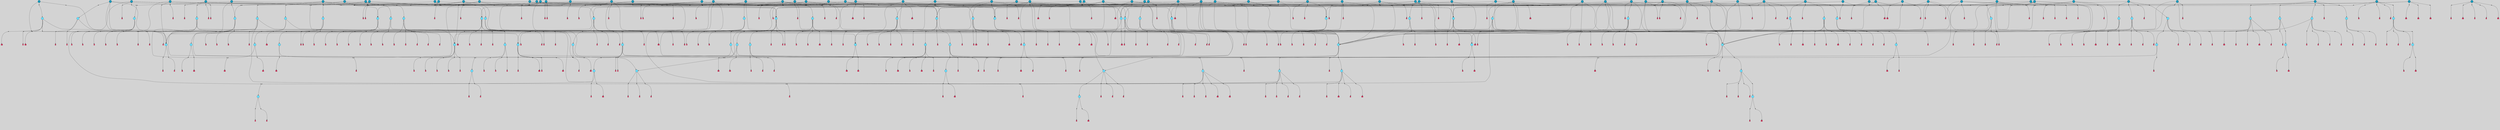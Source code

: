// File exported with GEGELATI v1.3.1
// On the 2024-04-08 17:25:45
// With the File::TPGGraphDotExporter
digraph{
	graph[pad = "0.212, 0.055" bgcolor = lightgray]
	node[shape=circle style = filled label = ""]
		T7 [fillcolor="#66ddff"]
		T11 [fillcolor="#66ddff"]
		T95 [fillcolor="#66ddff"]
		T129 [fillcolor="#66ddff"]
		T214 [fillcolor="#66ddff"]
		T242 [fillcolor="#66ddff"]
		T277 [fillcolor="#66ddff"]
		T280 [fillcolor="#1199bb"]
		T282 [fillcolor="#1199bb"]
		T305 [fillcolor="#66ddff"]
		T327 [fillcolor="#66ddff"]
		T328 [fillcolor="#66ddff"]
		T329 [fillcolor="#66ddff"]
		T330 [fillcolor="#66ddff"]
		T331 [fillcolor="#66ddff"]
		T332 [fillcolor="#66ddff"]
		T334 [fillcolor="#66ddff"]
		T335 [fillcolor="#66ddff"]
		T336 [fillcolor="#66ddff"]
		T337 [fillcolor="#66ddff"]
		T338 [fillcolor="#66ddff"]
		T581 [fillcolor="#66ddff"]
		T582 [fillcolor="#66ddff"]
		T48 [fillcolor="#66ddff"]
		T584 [fillcolor="#66ddff"]
		T585 [fillcolor="#66ddff"]
		T586 [fillcolor="#66ddff"]
		T587 [fillcolor="#66ddff"]
		T588 [fillcolor="#66ddff"]
		T640 [fillcolor="#66ddff"]
		T641 [fillcolor="#66ddff"]
		T642 [fillcolor="#66ddff"]
		T643 [fillcolor="#66ddff"]
		T684 [fillcolor="#1199bb"]
		T711 [fillcolor="#66ddff"]
		T712 [fillcolor="#66ddff"]
		T713 [fillcolor="#1199bb"]
		T714 [fillcolor="#66ddff"]
		T715 [fillcolor="#66ddff"]
		T718 [fillcolor="#1199bb"]
		T745 [fillcolor="#1199bb"]
		T758 [fillcolor="#1199bb"]
		T763 [fillcolor="#1199bb"]
		T764 [fillcolor="#66ddff"]
		T765 [fillcolor="#66ddff"]
		T766 [fillcolor="#66ddff"]
		T767 [fillcolor="#66ddff"]
		T768 [fillcolor="#66ddff"]
		T769 [fillcolor="#1199bb"]
		T770 [fillcolor="#66ddff"]
		T771 [fillcolor="#66ddff"]
		T772 [fillcolor="#66ddff"]
		T773 [fillcolor="#66ddff"]
		T774 [fillcolor="#66ddff"]
		T780 [fillcolor="#1199bb"]
		T807 [fillcolor="#1199bb"]
		T813 [fillcolor="#1199bb"]
		T814 [fillcolor="#66ddff"]
		T815 [fillcolor="#66ddff"]
		T816 [fillcolor="#66ddff"]
		T817 [fillcolor="#66ddff"]
		T818 [fillcolor="#66ddff"]
		T819 [fillcolor="#1199bb"]
		T820 [fillcolor="#66ddff"]
		T821 [fillcolor="#66ddff"]
		T822 [fillcolor="#66ddff"]
		T823 [fillcolor="#66ddff"]
		T824 [fillcolor="#66ddff"]
		T868 [fillcolor="#1199bb"]
		T873 [fillcolor="#66ddff"]
		T874 [fillcolor="#1199bb"]
		T882 [fillcolor="#1199bb"]
		T889 [fillcolor="#66ddff"]
		T890 [fillcolor="#1199bb"]
		T891 [fillcolor="#66ddff"]
		T892 [fillcolor="#66ddff"]
		T893 [fillcolor="#66ddff"]
		T894 [fillcolor="#66ddff"]
		T895 [fillcolor="#1199bb"]
		T896 [fillcolor="#66ddff"]
		T897 [fillcolor="#66ddff"]
		T898 [fillcolor="#66ddff"]
		T899 [fillcolor="#66ddff"]
		T900 [fillcolor="#66ddff"]
		T910 [fillcolor="#1199bb"]
		T911 [fillcolor="#1199bb"]
		T912 [fillcolor="#1199bb"]
		T915 [fillcolor="#1199bb"]
		T927 [fillcolor="#1199bb"]
		T931 [fillcolor="#1199bb"]
		T932 [fillcolor="#1199bb"]
		T937 [fillcolor="#1199bb"]
		T939 [fillcolor="#1199bb"]
		T956 [fillcolor="#1199bb"]
		T957 [fillcolor="#66ddff"]
		T958 [fillcolor="#66ddff"]
		T959 [fillcolor="#66ddff"]
		T960 [fillcolor="#66ddff"]
		T961 [fillcolor="#66ddff"]
		T962 [fillcolor="#1199bb"]
		T963 [fillcolor="#66ddff"]
		T964 [fillcolor="#66ddff"]
		T965 [fillcolor="#66ddff"]
		T966 [fillcolor="#66ddff"]
		T967 [fillcolor="#66ddff"]
		T968 [fillcolor="#1199bb"]
		T970 [fillcolor="#1199bb"]
		T972 [fillcolor="#1199bb"]
		T973 [fillcolor="#1199bb"]
		T974 [fillcolor="#1199bb"]
		T976 [fillcolor="#1199bb"]
		T977 [fillcolor="#1199bb"]
		T978 [fillcolor="#1199bb"]
		T979 [fillcolor="#1199bb"]
		T980 [fillcolor="#1199bb"]
		T982 [fillcolor="#1199bb"]
		T984 [fillcolor="#1199bb"]
		T987 [fillcolor="#1199bb"]
		T1000 [fillcolor="#1199bb"]
		T1004 [fillcolor="#1199bb"]
		T1005 [fillcolor="#1199bb"]
		T1006 [fillcolor="#1199bb"]
		T1007 [fillcolor="#66ddff"]
		T1008 [fillcolor="#1199bb"]
		T1010 [fillcolor="#1199bb"]
		T1011 [fillcolor="#1199bb"]
		T1012 [fillcolor="#1199bb"]
		T1013 [fillcolor="#1199bb"]
		T1014 [fillcolor="#1199bb"]
		T1015 [fillcolor="#1199bb"]
		T1016 [fillcolor="#1199bb"]
		T1017 [fillcolor="#1199bb"]
		T1018 [fillcolor="#1199bb"]
		T1019 [fillcolor="#1199bb"]
		T1020 [fillcolor="#1199bb"]
		T1021 [fillcolor="#1199bb"]
		T1022 [fillcolor="#1199bb"]
		T1023 [fillcolor="#1199bb"]
		T946 [fillcolor="#1199bb"]
		T1024 [fillcolor="#1199bb"]
		T1025 [fillcolor="#1199bb"]
		T1026 [fillcolor="#1199bb"]
		T1027 [fillcolor="#1199bb"]
		T1028 [fillcolor="#1199bb"]
		T1029 [fillcolor="#1199bb"]
		T1030 [fillcolor="#1199bb"]
		T1031 [fillcolor="#1199bb"]
		T1032 [fillcolor="#1199bb"]
		T1033 [fillcolor="#1199bb"]
		T1034 [fillcolor="#1199bb"]
		T1035 [fillcolor="#1199bb"]
		T1036 [fillcolor="#1199bb"]
		T1037 [fillcolor="#1199bb"]
		T1038 [fillcolor="#1199bb"]
		T1039 [fillcolor="#1199bb"]
		T1040 [fillcolor="#1199bb"]
		T1041 [fillcolor="#1199bb"]
		P19430 [fillcolor="#cccccc" shape=point] //-3|
		I19430 [shape=box style=invis label="1|6&2|7#0|7&#92;n10|2&0|7#1|3&#92;n9|6&2|7#2|2&#92;n5|3&0|7#0|7&#92;n1|6&2|3#0|0&#92;n2|3&2|3#2|2&#92;n5|1&2|6#0|6&#92;n"]
		P19430 -> I19430[style=invis]
		A13566 [fillcolor="#ff3366" shape=box margin=0.03 width=0 height=0 label="7"]
		T7 -> P19430 -> A13566
		P19431 [fillcolor="#cccccc" shape=point] //5|
		I19431 [shape=box style=invis label="0|5&2|3#0|1&#92;n0|6&2|1#2|4&#92;n6|2&2|6#0|7&#92;n7|4&0|3#0|1&#92;n5|4&0|7#1|6&#92;n9|1&0|5#2|2&#92;n6|3&2|3#1|7&#92;n11|7&2|4#1|6&#92;n2|5&0|1#0|0&#92;n4|7&0|0#0|2&#92;n6|2&0|6#0|0&#92;n2|1&2|6#2|4&#92;n10|0&2|0#1|0&#92;n6|6&2|4#0|6&#92;n"]
		P19431 -> I19431[style=invis]
		A13567 [fillcolor="#ff3366" shape=box margin=0.03 width=0 height=0 label="8"]
		T7 -> P19431 -> A13567
		P19432 [fillcolor="#cccccc" shape=point] //6|
		I19432 [shape=box style=invis label="3|0&2|7#2|2&#92;n3|2&0|4#2|5&#92;n5|1&0|2#1|0&#92;n8|7&0|1#2|0&#92;n8|5&0|3#0|6&#92;n0|2&0|2#2|3&#92;n1|5&2|5#0|5&#92;n5|6&0|6#0|7&#92;n6|7&0|0#2|6&#92;n1|2&2|3#0|0&#92;n7|7&2|3#0|4&#92;n0|7&2|7#0|6&#92;n1|0&2|2#2|7&#92;n4|4&0|1#0|0&#92;n"]
		P19432 -> I19432[style=invis]
		A13568 [fillcolor="#ff3366" shape=box margin=0.03 width=0 height=0 label="11"]
		T11 -> P19432 -> A13568
		P19433 [fillcolor="#cccccc" shape=point] //-4|
		I19433 [shape=box style=invis label="4|1&0|4#2|6&#92;n1|2&2|2#2|0&#92;n1|2&2|0#0|6&#92;n8|4&2|3#2|5&#92;n5|5&2|1#1|0&#92;n"]
		P19433 -> I19433[style=invis]
		A13569 [fillcolor="#ff3366" shape=box margin=0.03 width=0 height=0 label="12"]
		T11 -> P19433 -> A13569
		P19434 [fillcolor="#cccccc" shape=point] //4|
		I19434 [shape=box style=invis label="4|3&0|6#0|3&#92;n5|7&2|3#2|2&#92;n5|6&0|7#1|2&#92;n1|4&2|6#0|3&#92;n8|4&2|1#2|5&#92;n9|5&2|4#1|4&#92;n2|4&0|5#0|7&#92;n10|0&0|6#1|3&#92;n3|0&0|6#0|2&#92;n2|7&2|7#2|6&#92;n5|2&0|5#1|5&#92;n10|4&2|5#1|7&#92;n4|0&0|4#2|4&#92;n11|1&0|4#2|6&#92;n10|6&2|0#1|4&#92;n9|7&0|3#1|4&#92;n4|5&2|7#0|6&#92;n11|5&2|6#2|3&#92;n0|3&0|5#0|1&#92;n"]
		P19434 -> I19434[style=invis]
		A13570 [fillcolor="#ff3366" shape=box margin=0.03 width=0 height=0 label="13"]
		T95 -> P19434 -> A13570
		P19435 [fillcolor="#cccccc" shape=point] //8|
		I19435 [shape=box style=invis label="9|7&0|5#2|5&#92;n3|3&2|3#0|2&#92;n9|5&2|2#1|0&#92;n2|3&0|6#0|3&#92;n4|4&2|5#2|7&#92;n11|3&2|0#1|5&#92;n6|6&2|1#2|2&#92;n4|6&0|1#2|2&#92;n2|5&2|7#2|2&#92;n7|7&2|2#2|3&#92;n6|5&0|3#2|6&#92;n6|7&0|6#0|2&#92;n"]
		P19435 -> I19435[style=invis]
		A13571 [fillcolor="#ff3366" shape=box margin=0.03 width=0 height=0 label="14"]
		T95 -> P19435 -> A13571
		P19436 [fillcolor="#cccccc" shape=point] //2|
		I19436 [shape=box style=invis label="4|1&0|4#2|6&#92;n5|5&2|1#1|0&#92;n1|0&2|0#0|6&#92;n8|4&2|3#2|5&#92;n"]
		P19436 -> I19436[style=invis]
		T95 -> P19436 -> T11
		P19437 [fillcolor="#cccccc" shape=point] //-9|
		I19437 [shape=box style=invis label="2|0&2|0#2|1&#92;n4|4&2|4#2|6&#92;n9|1&0|3#1|7&#92;n5|3&0|2#2|6&#92;n2|7&2|2#2|5&#92;n5|4&2|0#1|6&#92;n3|0&0|7#0|1&#92;n1|3&0|7#0|4&#92;n11|6&2|2#0|7&#92;n7|7&0|0#0|4&#92;n11|0&0|7#1|6&#92;n9|3&2|6#2|7&#92;n"]
		P19437 -> I19437[style=invis]
		A13572 [fillcolor="#ff3366" shape=box margin=0.03 width=0 height=0 label="7"]
		T95 -> P19437 -> A13572
		P19438 [fillcolor="#cccccc" shape=point] //-8|
		I19438 [shape=box style=invis label="7|5&0|4#2|4&#92;n"]
		P19438 -> I19438[style=invis]
		A13573 [fillcolor="#ff3366" shape=box margin=0.03 width=0 height=0 label="3"]
		T95 -> P19438 -> A13573
		P19439 [fillcolor="#cccccc" shape=point] //8|
		I19439 [shape=box style=invis label="9|0&0|1#2|0&#92;n10|1&2|5#1|4&#92;n8|2&2|6#0|4&#92;n2|4&2|5#2|3&#92;n4|2&2|2#0|2&#92;n7|5&0|2#0|0&#92;n8|2&2|1#1|3&#92;n8|7&0|7#2|1&#92;n1|1&0|0#0|7&#92;n5|6&2|5#1|0&#92;n6|6&2|5#0|0&#92;n11|4&0|3#2|6&#92;n4|2&2|4#0|7&#92;n5|6&0|1#2|0&#92;n11|3&0|2#0|7&#92;n"]
		P19439 -> I19439[style=invis]
		A13574 [fillcolor="#ff3366" shape=box margin=0.03 width=0 height=0 label="6"]
		T129 -> P19439 -> A13574
		P19440 [fillcolor="#cccccc" shape=point] //5|
		I19440 [shape=box style=invis label="3|0&2|0#0|1&#92;n3|0&0|7#0|1&#92;n5|3&0|2#2|6&#92;n4|4&2|4#2|6&#92;n11|2&0|7#1|6&#92;n2|7&2|2#2|5&#92;n9|3&2|6#2|7&#92;n7|7&0|0#0|4&#92;n6|1&2|4#2|3&#92;n5|4&2|0#1|6&#92;n1|3&0|7#0|4&#92;n"]
		P19440 -> I19440[style=invis]
		A13575 [fillcolor="#ff3366" shape=box margin=0.03 width=0 height=0 label="7"]
		T129 -> P19440 -> A13575
		P19441 [fillcolor="#cccccc" shape=point] //10|
		I19441 [shape=box style=invis label="4|5&2|7#2|1&#92;n1|7&2|3#0|6&#92;n3|5&2|2#0|3&#92;n10|3&0|7#1|4&#92;n7|1&0|4#2|6&#92;n10|2&0|3#1|7&#92;n9|5&2|0#0|4&#92;n4|0&0|3#2|7&#92;n11|4&2|6#1|2&#92;n5|4&2|7#0|2&#92;n2|6&2|4#0|0&#92;n6|5&0|7#2|1&#92;n5|3&2|3#1|6&#92;n10|7&2|0#1|2&#92;n"]
		P19441 -> I19441[style=invis]
		A13576 [fillcolor="#ff3366" shape=box margin=0.03 width=0 height=0 label="5"]
		T129 -> P19441 -> A13576
		P19442 [fillcolor="#cccccc" shape=point] //5|
		I19442 [shape=box style=invis label="9|4&2|3#1|3&#92;n0|4&2|4#0|5&#92;n6|1&2|6#2|5&#92;n4|0&0|5#2|0&#92;n"]
		P19442 -> I19442[style=invis]
		A13577 [fillcolor="#ff3366" shape=box margin=0.03 width=0 height=0 label="7"]
		T129 -> P19442 -> A13577
		P19443 [fillcolor="#cccccc" shape=point] //6|
		I19443 [shape=box style=invis label="9|4&2|7#0|6&#92;n8|4&0|1#1|0&#92;n1|3&0|0#2|1&#92;n2|4&0|6#2|2&#92;n5|1&2|5#0|7&#92;n3|0&0|3#2|6&#92;n2|2&2|6#0|2&#92;n8|4&0|4#2|2&#92;n5|1&2|4#0|3&#92;n9|4&0|6#0|6&#92;n5|0&2|2#1|5&#92;n11|7&0|0#1|1&#92;n0|4&0|3#0|3&#92;n7|7&2|4#2|5&#92;n1|5&0|1#2|1&#92;n"]
		P19443 -> I19443[style=invis]
		A13578 [fillcolor="#ff3366" shape=box margin=0.03 width=0 height=0 label="1"]
		T129 -> P19443 -> A13578
		P19444 [fillcolor="#cccccc" shape=point] //6|
		I19444 [shape=box style=invis label="9|4&2|7#0|6&#92;n8|4&0|1#1|0&#92;n1|3&0|0#2|1&#92;n2|4&0|6#2|2&#92;n5|1&2|5#0|7&#92;n3|0&0|3#2|6&#92;n2|2&2|6#0|2&#92;n8|4&0|4#2|2&#92;n5|1&2|4#0|3&#92;n9|4&0|6#0|6&#92;n5|0&2|2#1|5&#92;n11|7&0|0#1|1&#92;n0|4&0|3#0|3&#92;n7|7&2|4#2|5&#92;n1|5&0|1#2|1&#92;n"]
		P19444 -> I19444[style=invis]
		A13579 [fillcolor="#ff3366" shape=box margin=0.03 width=0 height=0 label="1"]
		T214 -> P19444 -> A13579
		P19445 [fillcolor="#cccccc" shape=point] //10|
		I19445 [shape=box style=invis label="4|5&2|7#2|1&#92;n1|7&2|3#0|6&#92;n3|5&2|2#0|3&#92;n10|3&0|7#1|4&#92;n7|1&0|4#2|6&#92;n10|2&0|3#1|7&#92;n9|5&2|0#0|4&#92;n4|0&0|3#2|7&#92;n11|4&2|6#1|2&#92;n5|4&2|7#0|2&#92;n2|6&2|4#0|0&#92;n6|5&0|7#2|1&#92;n5|3&2|3#1|6&#92;n10|7&2|0#1|2&#92;n"]
		P19445 -> I19445[style=invis]
		A13580 [fillcolor="#ff3366" shape=box margin=0.03 width=0 height=0 label="5"]
		T214 -> P19445 -> A13580
		P19446 [fillcolor="#cccccc" shape=point] //5|
		I19446 [shape=box style=invis label="3|0&2|0#0|1&#92;n3|0&0|7#0|1&#92;n5|3&0|2#2|6&#92;n4|4&2|4#2|6&#92;n11|2&0|7#1|6&#92;n2|7&2|2#2|5&#92;n9|3&2|6#2|7&#92;n7|7&0|0#0|4&#92;n6|1&2|4#2|3&#92;n5|4&2|0#1|6&#92;n1|3&0|7#0|4&#92;n"]
		P19446 -> I19446[style=invis]
		A13581 [fillcolor="#ff3366" shape=box margin=0.03 width=0 height=0 label="7"]
		T214 -> P19446 -> A13581
		P19447 [fillcolor="#cccccc" shape=point] //8|
		I19447 [shape=box style=invis label="9|0&0|1#2|0&#92;n10|1&2|5#1|4&#92;n8|2&2|6#0|4&#92;n2|4&2|5#2|3&#92;n4|2&2|2#0|2&#92;n7|5&0|2#0|0&#92;n8|2&2|1#1|3&#92;n8|7&0|7#2|1&#92;n1|1&0|0#0|7&#92;n5|6&2|5#1|0&#92;n6|6&2|5#0|0&#92;n11|4&0|3#2|6&#92;n4|2&2|4#0|7&#92;n5|6&0|1#2|0&#92;n11|3&0|2#0|7&#92;n"]
		P19447 -> I19447[style=invis]
		A13582 [fillcolor="#ff3366" shape=box margin=0.03 width=0 height=0 label="6"]
		T214 -> P19447 -> A13582
		P19448 [fillcolor="#cccccc" shape=point] //5|
		I19448 [shape=box style=invis label="9|4&2|3#1|3&#92;n0|4&2|4#0|5&#92;n6|1&2|6#2|5&#92;n4|0&0|5#2|0&#92;n"]
		P19448 -> I19448[style=invis]
		A13583 [fillcolor="#ff3366" shape=box margin=0.03 width=0 height=0 label="7"]
		T214 -> P19448 -> A13583
		P19449 [fillcolor="#cccccc" shape=point] //5|
		I19449 [shape=box style=invis label="1|6&2|7#0|7&#92;n9|2&2|7#2|2&#92;n10|2&0|7#1|3&#92;n5|3&0|7#0|7&#92;n7|0&2|7#2|2&#92;n1|6&2|3#0|0&#92;n2|3&2|3#2|2&#92;n"]
		P19449 -> I19449[style=invis]
		A13584 [fillcolor="#ff3366" shape=box margin=0.03 width=0 height=0 label="7"]
		T242 -> P19449 -> A13584
		P19450 [fillcolor="#cccccc" shape=point] //-8|
		I19450 [shape=box style=invis label="7|5&0|2#2|1&#92;n1|0&2|6#0|0&#92;n7|1&2|6#1|1&#92;n8|7&0|3#1|6&#92;n3|7&2|3#2|4&#92;n"]
		P19450 -> I19450[style=invis]
		A13585 [fillcolor="#ff3366" shape=box margin=0.03 width=0 height=0 label="2"]
		T242 -> P19450 -> A13585
		P19451 [fillcolor="#cccccc" shape=point] //-3|
		I19451 [shape=box style=invis label="1|1&2|1#0|1&#92;n1|4&0|0#2|4&#92;n11|0&2|3#0|2&#92;n11|6&0|4#0|1&#92;n5|2&0|6#1|5&#92;n3|7&2|6#2|7&#92;n7|7&0|1#2|1&#92;n9|5&2|2#2|0&#92;n6|5&2|6#1|4&#92;n0|7&0|5#2|4&#92;n8|1&0|0#2|3&#92;n0|5&0|3#0|5&#92;n2|0&2|4#0|5&#92;n7|5&2|7#1|3&#92;n8|3&0|0#1|2&#92;n"]
		P19451 -> I19451[style=invis]
		A13586 [fillcolor="#ff3366" shape=box margin=0.03 width=0 height=0 label="1"]
		T242 -> P19451 -> A13586
		P19452 [fillcolor="#cccccc" shape=point] //-9|
		I19452 [shape=box style=invis label="4|7&0|0#0|2&#92;n6|2&0|1#0|0&#92;n6|2&2|6#0|7&#92;n9|0&2|7#1|1&#92;n7|4&0|3#0|1&#92;n10|6&2|1#1|1&#92;n9|1&0|5#2|2&#92;n5|4&0|7#2|6&#92;n2|5&0|1#0|0&#92;n0|5&2|5#0|1&#92;n11|7&2|4#1|6&#92;n2|1&2|6#2|4&#92;n10|0&0|0#1|0&#92;n6|6&2|4#0|6&#92;n"]
		P19452 -> I19452[style=invis]
		T277 -> P19452 -> T214
		P19453 [fillcolor="#cccccc" shape=point] //7|
		I19453 [shape=box style=invis label="7|4&2|7#0|4&#92;n4|6&0|1#2|5&#92;n2|1&2|3#0|0&#92;n4|3&2|0#0|1&#92;n0|0&2|7#2|7&#92;n7|7&0|5#2|3&#92;n5|0&2|1#2|2&#92;n10|0&0|4#1|2&#92;n4|4&0|7#0|0&#92;n6|7&0|2#0|1&#92;n1|4&2|5#0|4&#92;n"]
		P19453 -> I19453[style=invis]
		A13587 [fillcolor="#ff3366" shape=box margin=0.03 width=0 height=0 label="0"]
		T277 -> P19453 -> A13587
		P19454 [fillcolor="#cccccc" shape=point] //1|
		I19454 [shape=box style=invis label="5|1&0|6#2|7&#92;n2|4&0|4#2|2&#92;n0|6&0|5#0|4&#92;n10|6&2|5#1|6&#92;n9|3&0|1#1|7&#92;n10|3&2|2#1|0&#92;n5|0&0|0#2|1&#92;n11|3&2|3#1|5&#92;n10|3&0|1#1|0&#92;n2|4&0|1#0|1&#92;n0|2&0|3#2|4&#92;n9|2&2|1#2|5&#92;n11|7&2|6#2|6&#92;n"]
		P19454 -> I19454[style=invis]
		T277 -> P19454 -> T7
		P19455 [fillcolor="#cccccc" shape=point] //6|
		I19455 [shape=box style=invis label="7|0&2|5#1|2&#92;n10|6&2|1#1|3&#92;n7|5&0|2#0|7&#92;n10|7&0|1#1|5&#92;n4|6&2|5#0|5&#92;n4|4&0|7#2|7&#92;n"]
		P19455 -> I19455[style=invis]
		A13588 [fillcolor="#ff3366" shape=box margin=0.03 width=0 height=0 label="7"]
		T277 -> P19455 -> A13588
		P19456 [fillcolor="#cccccc" shape=point] //-2|
		I19456 [shape=box style=invis label="3|0&2|0#0|1&#92;n4|1&0|3#2|2&#92;n11|2&0|7#1|6&#92;n8|7&2|4#0|5&#92;n6|1&2|4#1|3&#92;n4|4&2|4#2|6&#92;n3|0&0|7#0|1&#92;n9|3&2|6#2|7&#92;n7|7&0|0#0|4&#92;n5|3&0|2#2|6&#92;n5|4&2|0#1|6&#92;n1|3&0|7#0|4&#92;n"]
		P19456 -> I19456[style=invis]
		A13589 [fillcolor="#ff3366" shape=box margin=0.03 width=0 height=0 label="7"]
		T277 -> P19456 -> A13589
		T280 -> P19434
		P19457 [fillcolor="#cccccc" shape=point] //1|
		I19457 [shape=box style=invis label="0|4&0|1#0|1&#92;n10|5&2|5#1|6&#92;n7|7&2|5#2|2&#92;n9|5&0|7#2|7&#92;n8|4&0|3#2|7&#92;n11|0&2|3#0|5&#92;n7|0&0|0#0|1&#92;n4|2&0|4#0|5&#92;n5|1&0|6#2|7&#92;n11|3&0|7#1|3&#92;n"]
		P19457 -> I19457[style=invis]
		T280 -> P19457 -> T7
		P19458 [fillcolor="#cccccc" shape=point] //-3|
		I19458 [shape=box style=invis label="4|5&0|0#0|0&#92;n4|7&0|0#0|2&#92;n0|6&2|1#2|4&#92;n9|1&0|5#2|2&#92;n10|0&2|0#1|0&#92;n6|6&2|4#0|6&#92;n2|5&0|1#0|0&#92;n6|3&2|3#1|7&#92;n11|7&2|4#1|6&#92;n6|2&2|6#0|1&#92;n6|2&0|0#0|0&#92;n9|1&2|6#2|4&#92;n10|4&0|3#1|1&#92;n5|4&2|7#1|6&#92;n"]
		P19458 -> I19458[style=invis]
		T280 -> P19458 -> T95
		P19459 [fillcolor="#cccccc" shape=point] //-4|
		I19459 [shape=box style=invis label="5|5&2|1#1|0&#92;n4|1&0|4#2|6&#92;n2|4&2|3#2|5&#92;n1|0&2|0#2|6&#92;n1|4&2|5#0|7&#92;n"]
		P19459 -> I19459[style=invis]
		T282 -> P19459 -> T11
		P19460 [fillcolor="#cccccc" shape=point] //5|
		I19460 [shape=box style=invis label="3|0&2|0#2|1&#92;n3|0&0|7#0|1&#92;n5|3&0|2#2|6&#92;n4|4&2|4#2|6&#92;n5|4&2|0#1|6&#92;n2|7&2|2#2|5&#92;n1|3&0|7#0|4&#92;n11|6&2|2#0|7&#92;n7|7&0|0#0|4&#92;n6|1&2|4#2|3&#92;n11|0&0|7#1|6&#92;n9|3&2|6#2|7&#92;n"]
		P19460 -> I19460[style=invis]
		A13590 [fillcolor="#ff3366" shape=box margin=0.03 width=0 height=0 label="7"]
		T282 -> P19460 -> A13590
		P19461 [fillcolor="#cccccc" shape=point] //10|
		I19461 [shape=box style=invis label="6|6&2|5#0|4&#92;n1|0&0|5#2|3&#92;n10|5&2|5#1|5&#92;n10|6&2|1#1|0&#92;n9|6&2|3#0|3&#92;n9|6&2|2#2|1&#92;n7|5&2|2#0|7&#92;n"]
		P19461 -> I19461[style=invis]
		A13591 [fillcolor="#ff3366" shape=box margin=0.03 width=0 height=0 label="7"]
		T282 -> P19461 -> A13591
		T282 -> P19438
		P19462 [fillcolor="#cccccc" shape=point] //2|
		I19462 [shape=box style=invis label="0|3&0|0#2|7&#92;n3|6&2|5#2|5&#92;n7|4&0|0#1|1&#92;n4|1&0|0#0|6&#92;n1|6&0|2#0|1&#92;n8|6&0|2#2|4&#92;n4|4&2|4#0|3&#92;n1|0&2|4#0|1&#92;n9|2&2|3#0|7&#92;n10|5&2|2#1|1&#92;n10|6&0|1#1|2&#92;n3|3&2|2#0|5&#92;n11|3&0|2#1|0&#92;n4|5&0|6#0|4&#92;n0|7&0|6#2|2&#92;n3|2&0|5#0|1&#92;n"]
		P19462 -> I19462[style=invis]
		A13592 [fillcolor="#ff3366" shape=box margin=0.03 width=0 height=0 label="1"]
		T282 -> P19462 -> A13592
		P19463 [fillcolor="#cccccc" shape=point] //7|
		I19463 [shape=box style=invis label="7|0&2|1#2|0&#92;n9|7&2|1#1|7&#92;n8|2&0|1#1|0&#92;n6|6&0|2#1|1&#92;n2|2&0|5#0|0&#92;n5|7&0|0#2|1&#92;n5|1&2|5#1|5&#92;n4|7&2|4#2|3&#92;n10|5&2|2#1|5&#92;n1|3&2|2#2|0&#92;n10|2&2|6#1|5&#92;n"]
		P19463 -> I19463[style=invis]
		A13593 [fillcolor="#ff3366" shape=box margin=0.03 width=0 height=0 label="1"]
		T305 -> P19463 -> A13593
		P19464 [fillcolor="#cccccc" shape=point] //4|
		I19464 [shape=box style=invis label="7|1&2|6#1|3&#92;n10|1&0|3#1|6&#92;n8|5&2|3#2|1&#92;n11|5&0|0#2|6&#92;n4|1&0|6#0|0&#92;n11|1&0|2#0|3&#92;n2|0&2|1#0|7&#92;n"]
		P19464 -> I19464[style=invis]
		A13594 [fillcolor="#ff3366" shape=box margin=0.03 width=0 height=0 label="2"]
		T305 -> P19464 -> A13594
		P19465 [fillcolor="#cccccc" shape=point] //2|
		I19465 [shape=box style=invis label="10|4&0|5#1|0&#92;n8|1&0|7#1|4&#92;n3|0&2|3#0|1&#92;n0|3&0|3#0|2&#92;n"]
		P19465 -> I19465[style=invis]
		T305 -> P19465 -> T242
		P19466 [fillcolor="#cccccc" shape=point] //6|
		I19466 [shape=box style=invis label="10|4&2|6#1|2&#92;n8|4&0|1#1|0&#92;n0|4&2|6#0|0&#92;n8|4&2|5#2|1&#92;n7|5&2|5#1|0&#92;n3|6&0|6#2|2&#92;n1|7&0|7#0|5&#92;n2|0&0|7#2|4&#92;n2|6&2|2#0|0&#92;n0|7&2|7#0|7&#92;n11|6&0|4#2|2&#92;n5|5&0|0#0|1&#92;n10|1&0|0#1|0&#92;n7|3&0|1#2|5&#92;n9|2&2|7#1|5&#92;n9|4&2|6#2|7&#92;n1|6&2|4#2|2&#92;n3|3&2|2#0|7&#92;n1|6&2|0#0|0&#92;n6|4&2|6#1|0&#92;n"]
		P19466 -> I19466[style=invis]
		A13595 [fillcolor="#ff3366" shape=box margin=0.03 width=0 height=0 label="1"]
		T305 -> P19466 -> A13595
		P19467 [fillcolor="#cccccc" shape=point] //9|
		I19467 [shape=box style=invis label="0|6&2|1#2|3&#92;n7|4&0|3#0|1&#92;n0|5&2|3#0|1&#92;n9|1&0|5#2|2&#92;n6|6&2|3#1|7&#92;n11|7&2|4#1|6&#92;n2|5&0|1#0|0&#92;n7|5&2|3#1|1&#92;n5|4&0|7#1|6&#92;n4|7&0|0#0|2&#92;n2|1&2|6#2|4&#92;n10|0&2|7#1|0&#92;n6|6&2|4#0|6&#92;n"]
		P19467 -> I19467[style=invis]
		A13596 [fillcolor="#ff3366" shape=box margin=0.03 width=0 height=0 label="8"]
		T305 -> P19467 -> A13596
		P19468 [fillcolor="#cccccc" shape=point] //-4|
		I19468 [shape=box style=invis label="4|1&0|4#2|6&#92;n1|2&2|2#2|0&#92;n1|2&2|0#0|6&#92;n8|4&2|3#2|5&#92;n5|5&2|1#1|0&#92;n"]
		P19468 -> I19468[style=invis]
		A13597 [fillcolor="#ff3366" shape=box margin=0.03 width=0 height=0 label="12"]
		T330 -> P19468 -> A13597
		P19469 [fillcolor="#cccccc" shape=point] //6|
		I19469 [shape=box style=invis label="3|0&2|7#2|2&#92;n3|2&0|4#2|5&#92;n5|1&0|2#1|0&#92;n8|7&0|1#2|0&#92;n8|5&0|3#0|6&#92;n0|2&0|2#2|3&#92;n1|5&2|5#0|5&#92;n5|6&0|6#0|7&#92;n6|7&0|0#2|6&#92;n1|2&2|3#0|0&#92;n7|7&2|3#0|4&#92;n0|7&2|7#0|6&#92;n1|0&2|2#2|7&#92;n4|4&0|1#0|0&#92;n"]
		P19469 -> I19469[style=invis]
		A13598 [fillcolor="#ff3366" shape=box margin=0.03 width=0 height=0 label="11"]
		T330 -> P19469 -> A13598
		P19470 [fillcolor="#cccccc" shape=point] //-3|
		I19470 [shape=box style=invis label="8|1&2|3#0|5&#92;n0|6&0|5#0|5&#92;n3|7&2|1#0|6&#92;n3|5&0|1#0|0&#92;n9|5&2|0#0|4&#92;n3|5&0|2#0|3&#92;n10|6&2|4#1|0&#92;n9|4&2|7#2|6&#92;n1|7&2|5#2|2&#92;n"]
		P19470 -> I19470[style=invis]
		A13599 [fillcolor="#ff3366" shape=box margin=0.03 width=0 height=0 label="5"]
		T332 -> P19470 -> A13599
		P19471 [fillcolor="#cccccc" shape=point] //-2|
		I19471 [shape=box style=invis label="11|7&2|0#1|7&#92;n4|3&0|1#2|5&#92;n0|4&2|4#2|7&#92;n1|6&0|0#0|4&#92;n4|0&0|0#0|5&#92;n0|6&2|3#2|0&#92;n9|6&2|5#1|3&#92;n0|7&2|1#2|5&#92;n4|4&0|5#0|1&#92;n10|4&0|0#1|0&#92;n"]
		P19471 -> I19471[style=invis]
		A13600 [fillcolor="#ff3366" shape=box margin=0.03 width=0 height=0 label="12"]
		T328 -> P19471 -> A13600
		P19472 [fillcolor="#cccccc" shape=point] //-3|
		I19472 [shape=box style=invis label="1|6&2|7#0|7&#92;n10|2&0|7#1|3&#92;n9|6&2|7#2|2&#92;n5|3&0|7#0|7&#92;n1|6&2|3#0|0&#92;n2|3&2|3#2|2&#92;n5|1&2|6#0|6&#92;n"]
		P19472 -> I19472[style=invis]
		A13601 [fillcolor="#ff3366" shape=box margin=0.03 width=0 height=0 label="7"]
		T331 -> P19472 -> A13601
		P19473 [fillcolor="#cccccc" shape=point] //-3|
		I19473 [shape=box style=invis label="7|2&2|4#0|2&#92;n4|1&2|6#0|1&#92;n11|6&0|4#0|1&#92;n7|1&0|0#2|6&#92;n6|2&0|1#0|7&#92;n10|3&2|7#1|4&#92;n3|5&2|3#0|1&#92;n4|4&2|5#0|2&#92;n4|6&0|4#2|7&#92;n2|5&0|5#0|2&#92;n10|0&2|3#1|4&#92;n0|1&2|7#0|6&#92;n7|6&0|3#2|6&#92;n1|3&0|6#2|0&#92;n5|3&0|6#0|6&#92;n1|4&2|5#2|3&#92;n1|6&2|0#0|5&#92;n9|2&0|3#2|7&#92;n7|1&2|2#2|5&#92;n"]
		P19473 -> I19473[style=invis]
		T328 -> P19473 -> T329
		P19474 [fillcolor="#cccccc" shape=point] //-3|
		I19474 [shape=box style=invis label="3|7&0|0#0|2&#92;n11|5&0|1#1|1&#92;n4|1&0|6#2|6&#92;n4|0&0|1#0|5&#92;n"]
		P19474 -> I19474[style=invis]
		T329 -> P19474 -> T327
		P19475 [fillcolor="#cccccc" shape=point] //1|
		I19475 [shape=box style=invis label="5|1&0|6#2|7&#92;n2|4&0|4#2|2&#92;n0|6&0|5#0|4&#92;n10|6&2|5#1|6&#92;n9|3&0|1#1|7&#92;n10|3&2|2#1|0&#92;n5|0&0|0#2|1&#92;n11|3&2|3#1|5&#92;n10|3&0|1#1|0&#92;n2|4&0|1#0|1&#92;n0|2&0|3#2|4&#92;n9|2&2|1#2|5&#92;n11|7&2|6#2|6&#92;n"]
		P19475 -> I19475[style=invis]
		T327 -> P19475 -> T331
		P19476 [fillcolor="#cccccc" shape=point] //5|
		I19476 [shape=box style=invis label="10|4&2|6#1|2&#92;n8|4&0|1#1|0&#92;n0|4&2|6#0|0&#92;n8|4&2|5#2|1&#92;n7|5&2|5#1|0&#92;n3|6&0|6#2|2&#92;n1|7&0|7#0|5&#92;n2|0&0|7#2|4&#92;n9|4&2|6#2|7&#92;n2|6&2|2#0|0&#92;n11|7&2|7#0|7&#92;n5|5&0|0#0|1&#92;n10|1&0|0#1|0&#92;n7|3&0|1#2|5&#92;n9|2&2|7#1|5&#92;n9|0&2|5#1|2&#92;n1|6&2|4#2|2&#92;n3|3&2|2#0|7&#92;n1|6&2|0#0|0&#92;n6|4&2|6#1|0&#92;n"]
		P19476 -> I19476[style=invis]
		A13602 [fillcolor="#ff3366" shape=box margin=0.03 width=0 height=0 label="1"]
		T329 -> P19476 -> A13602
		P19477 [fillcolor="#cccccc" shape=point] //5|
		I19477 [shape=box style=invis label="0|5&2|3#0|1&#92;n0|6&2|1#2|4&#92;n6|2&2|6#0|7&#92;n7|4&0|3#0|1&#92;n5|4&0|7#1|6&#92;n9|1&0|5#2|2&#92;n6|3&2|3#1|7&#92;n11|7&2|4#1|6&#92;n2|5&0|1#0|0&#92;n4|7&0|0#0|2&#92;n6|2&0|6#0|0&#92;n2|1&2|6#2|4&#92;n10|0&2|0#1|0&#92;n6|6&2|4#0|6&#92;n"]
		P19477 -> I19477[style=invis]
		A13603 [fillcolor="#ff3366" shape=box margin=0.03 width=0 height=0 label="8"]
		T331 -> P19477 -> A13603
		P19478 [fillcolor="#cccccc" shape=point] //-2|
		I19478 [shape=box style=invis label="4|1&0|4#0|3&#92;n4|2&0|5#2|0&#92;n5|5&2|6#0|5&#92;n1|4&0|1#0|2&#92;n6|3&2|7#1|5&#92;n0|4&2|0#0|3&#92;n8|5&2|5#1|2&#92;n10|7&2|7#1|1&#92;n3|4&0|0#2|1&#92;n3|6&2|5#2|5&#92;n8|3&0|1#0|7&#92;n10|0&2|7#1|3&#92;n4|1&2|4#0|1&#92;n9|3&2|0#0|4&#92;n3|6&2|0#0|4&#92;n1|2&0|6#2|1&#92;n4|0&2|1#2|2&#92;n"]
		P19478 -> I19478[style=invis]
		A13604 [fillcolor="#ff3366" shape=box margin=0.03 width=0 height=0 label="14"]
		T327 -> P19478 -> A13604
		P19479 [fillcolor="#cccccc" shape=point] //5|
		I19479 [shape=box style=invis label="8|1&2|6#0|6&#92;n3|0&0|7#0|1&#92;n11|3&0|2#2|6&#92;n4|4&2|4#2|6&#92;n11|2&0|7#1|6&#92;n2|7&2|2#2|5&#92;n7|7&0|0#0|4&#92;n6|1&2|4#2|3&#92;n5|4&2|0#1|6&#92;n3|0&2|0#0|1&#92;n1|3&0|7#0|4&#92;n"]
		P19479 -> I19479[style=invis]
		A13605 [fillcolor="#ff3366" shape=box margin=0.03 width=0 height=0 label="7"]
		T329 -> P19479 -> A13605
		P19480 [fillcolor="#cccccc" shape=point] //5|
		I19480 [shape=box style=invis label="3|0&2|0#0|1&#92;n3|0&0|7#0|1&#92;n5|3&0|2#2|6&#92;n4|4&2|4#2|6&#92;n11|2&0|7#1|6&#92;n2|7&2|2#2|5&#92;n9|3&2|6#2|7&#92;n7|7&0|0#0|4&#92;n6|1&2|4#2|3&#92;n5|4&2|0#1|6&#92;n1|3&0|7#0|4&#92;n"]
		P19480 -> I19480[style=invis]
		A13606 [fillcolor="#ff3366" shape=box margin=0.03 width=0 height=0 label="7"]
		T327 -> P19480 -> A13606
		P19481 [fillcolor="#cccccc" shape=point] //2|
		I19481 [shape=box style=invis label="4|1&0|4#2|6&#92;n5|5&2|1#1|0&#92;n1|0&2|0#0|6&#92;n8|4&2|3#2|5&#92;n"]
		P19481 -> I19481[style=invis]
		T328 -> P19481 -> T330
		P19482 [fillcolor="#cccccc" shape=point] //0|
		I19482 [shape=box style=invis label="2|5&0|1#0|6&#92;n6|1&2|2#2|7&#92;n8|0&0|3#1|4&#92;n4|3&2|5#2|4&#92;n8|1&2|4#0|0&#92;n6|6&0|1#2|6&#92;n11|7&2|4#2|5&#92;n6|2&2|4#0|2&#92;n8|5&2|4#2|4&#92;n2|1&2|1#2|2&#92;n2|7&2|5#2|6&#92;n9|7&0|5#0|4&#92;n1|2&0|5#2|6&#92;n4|2&2|3#2|7&#92;n3|3&2|1#0|2&#92;n"]
		P19482 -> I19482[style=invis]
		A13607 [fillcolor="#ff3366" shape=box margin=0.03 width=0 height=0 label="5"]
		T332 -> P19482 -> A13607
		P19483 [fillcolor="#cccccc" shape=point] //7|
		I19483 [shape=box style=invis label="7|0&2|1#2|0&#92;n9|7&2|1#1|7&#92;n8|2&0|1#1|0&#92;n6|6&0|2#1|1&#92;n2|2&0|5#0|0&#92;n5|7&0|0#2|1&#92;n5|1&2|5#1|5&#92;n4|7&2|4#2|3&#92;n10|5&2|2#1|5&#92;n1|3&2|2#2|0&#92;n10|2&2|6#1|5&#92;n"]
		P19483 -> I19483[style=invis]
		A13608 [fillcolor="#ff3366" shape=box margin=0.03 width=0 height=0 label="1"]
		T329 -> P19483 -> A13608
		P19484 [fillcolor="#cccccc" shape=point] //7|
		I19484 [shape=box style=invis label="6|1&2|6#2|7&#92;n7|0&2|4#2|3&#92;n3|3&0|7#0|6&#92;n5|4&0|2#2|4&#92;n8|5&2|6#2|7&#92;n0|0&2|3#0|3&#92;n5|4&2|4#2|6&#92;n"]
		P19484 -> I19484[style=invis]
		T329 -> P19484 -> T332
		P19485 [fillcolor="#cccccc" shape=point] //7|
		I19485 [shape=box style=invis label="0|2&2|4#2|6&#92;n5|3&0|6#0|1&#92;n4|7&2|6#0|5&#92;n7|6&0|7#0|5&#92;n10|7&2|2#1|1&#92;n"]
		P19485 -> I19485[style=invis]
		A13609 [fillcolor="#ff3366" shape=box margin=0.03 width=0 height=0 label="4"]
		T332 -> P19485 -> A13609
		P19486 [fillcolor="#cccccc" shape=point] //-4|
		I19486 [shape=box style=invis label="4|1&0|4#2|6&#92;n1|2&2|2#2|0&#92;n1|2&2|0#0|6&#92;n8|4&2|3#2|5&#92;n5|5&2|1#1|0&#92;n"]
		P19486 -> I19486[style=invis]
		A13610 [fillcolor="#ff3366" shape=box margin=0.03 width=0 height=0 label="12"]
		T338 -> P19486 -> A13610
		P19487 [fillcolor="#cccccc" shape=point] //6|
		I19487 [shape=box style=invis label="3|0&2|7#2|2&#92;n3|2&0|4#2|5&#92;n5|1&0|2#1|0&#92;n8|7&0|1#2|0&#92;n8|5&0|3#0|6&#92;n0|2&0|2#2|3&#92;n1|5&2|5#0|5&#92;n5|6&0|6#0|7&#92;n6|7&0|0#2|6&#92;n1|2&2|3#0|0&#92;n7|7&2|3#0|4&#92;n0|7&2|7#0|6&#92;n1|0&2|2#2|7&#92;n4|4&0|1#0|0&#92;n"]
		P19487 -> I19487[style=invis]
		A13611 [fillcolor="#ff3366" shape=box margin=0.03 width=0 height=0 label="11"]
		T338 -> P19487 -> A13611
		P19488 [fillcolor="#cccccc" shape=point] //-3|
		I19488 [shape=box style=invis label="8|1&2|3#0|5&#92;n0|6&0|5#0|5&#92;n3|7&2|1#0|6&#92;n3|5&0|1#0|0&#92;n9|5&2|0#0|4&#92;n3|5&0|2#0|3&#92;n10|6&2|4#1|0&#92;n9|4&2|7#2|6&#92;n1|7&2|5#2|2&#92;n"]
		P19488 -> I19488[style=invis]
		A13612 [fillcolor="#ff3366" shape=box margin=0.03 width=0 height=0 label="5"]
		T337 -> P19488 -> A13612
		P19489 [fillcolor="#cccccc" shape=point] //7|
		I19489 [shape=box style=invis label="7|0&2|1#2|0&#92;n9|7&2|1#1|7&#92;n8|2&0|1#1|0&#92;n6|6&0|2#1|1&#92;n2|2&0|5#0|0&#92;n5|7&0|0#2|1&#92;n5|1&2|5#1|5&#92;n4|7&2|4#2|3&#92;n10|5&2|2#1|5&#92;n1|3&2|2#2|0&#92;n10|2&2|6#1|5&#92;n"]
		P19489 -> I19489[style=invis]
		A13613 [fillcolor="#ff3366" shape=box margin=0.03 width=0 height=0 label="1"]
		T335 -> P19489 -> A13613
		P19490 [fillcolor="#cccccc" shape=point] //7|
		I19490 [shape=box style=invis label="6|1&2|6#2|7&#92;n7|0&2|4#2|3&#92;n3|3&0|7#0|6&#92;n5|4&0|2#2|4&#92;n8|5&2|6#2|7&#92;n0|0&2|3#0|3&#92;n5|4&2|4#2|6&#92;n"]
		P19490 -> I19490[style=invis]
		T335 -> P19490 -> T337
		P19491 [fillcolor="#cccccc" shape=point] //0|
		I19491 [shape=box style=invis label="2|5&0|1#0|6&#92;n6|1&2|2#2|7&#92;n8|0&0|3#1|4&#92;n4|3&2|5#2|4&#92;n8|1&2|4#0|0&#92;n6|6&0|1#2|6&#92;n11|7&2|4#2|5&#92;n6|2&2|4#0|2&#92;n8|5&2|4#2|4&#92;n2|1&2|1#2|2&#92;n2|7&2|5#2|6&#92;n9|7&0|5#0|4&#92;n1|2&0|5#2|6&#92;n4|2&2|3#2|7&#92;n3|3&2|1#0|2&#92;n"]
		P19491 -> I19491[style=invis]
		A13614 [fillcolor="#ff3366" shape=box margin=0.03 width=0 height=0 label="5"]
		T337 -> P19491 -> A13614
		P19492 [fillcolor="#cccccc" shape=point] //-3|
		I19492 [shape=box style=invis label="3|7&0|0#0|2&#92;n11|5&0|1#1|1&#92;n4|1&0|6#2|6&#92;n4|0&0|1#0|5&#92;n"]
		P19492 -> I19492[style=invis]
		T335 -> P19492 -> T334
		P19493 [fillcolor="#cccccc" shape=point] //-3|
		I19493 [shape=box style=invis label="1|6&2|7#0|7&#92;n10|2&0|7#1|3&#92;n9|6&2|7#2|2&#92;n5|3&0|7#0|7&#92;n1|6&2|3#0|0&#92;n2|3&2|3#2|2&#92;n5|1&2|6#0|6&#92;n"]
		P19493 -> I19493[style=invis]
		A13615 [fillcolor="#ff3366" shape=box margin=0.03 width=0 height=0 label="7"]
		T336 -> P19493 -> A13615
		P19494 [fillcolor="#cccccc" shape=point] //1|
		I19494 [shape=box style=invis label="5|1&0|6#2|7&#92;n2|4&0|4#2|2&#92;n0|6&0|5#0|4&#92;n10|6&2|5#1|6&#92;n9|3&0|1#1|7&#92;n10|3&2|2#1|0&#92;n5|0&0|0#2|1&#92;n11|3&2|3#1|5&#92;n10|3&0|1#1|0&#92;n2|4&0|1#0|1&#92;n0|2&0|3#2|4&#92;n9|2&2|1#2|5&#92;n11|7&2|6#2|6&#92;n"]
		P19494 -> I19494[style=invis]
		T334 -> P19494 -> T336
		P19495 [fillcolor="#cccccc" shape=point] //5|
		I19495 [shape=box style=invis label="8|1&2|6#0|6&#92;n3|0&0|7#0|1&#92;n11|3&0|2#2|6&#92;n4|4&2|4#2|6&#92;n11|2&0|7#1|6&#92;n2|7&2|2#2|5&#92;n7|7&0|0#0|4&#92;n6|1&2|4#2|3&#92;n5|4&2|0#1|6&#92;n3|0&2|0#0|1&#92;n1|3&0|7#0|4&#92;n"]
		P19495 -> I19495[style=invis]
		A13616 [fillcolor="#ff3366" shape=box margin=0.03 width=0 height=0 label="7"]
		T335 -> P19495 -> A13616
		P19496 [fillcolor="#cccccc" shape=point] //5|
		I19496 [shape=box style=invis label="0|5&2|3#0|1&#92;n0|6&2|1#2|4&#92;n6|2&2|6#0|7&#92;n7|4&0|3#0|1&#92;n5|4&0|7#1|6&#92;n9|1&0|5#2|2&#92;n6|3&2|3#1|7&#92;n11|7&2|4#1|6&#92;n2|5&0|1#0|0&#92;n4|7&0|0#0|2&#92;n6|2&0|6#0|0&#92;n2|1&2|6#2|4&#92;n10|0&2|0#1|0&#92;n6|6&2|4#0|6&#92;n"]
		P19496 -> I19496[style=invis]
		A13617 [fillcolor="#ff3366" shape=box margin=0.03 width=0 height=0 label="8"]
		T336 -> P19496 -> A13617
		P19497 [fillcolor="#cccccc" shape=point] //5|
		I19497 [shape=box style=invis label="3|0&2|0#0|1&#92;n3|0&0|7#0|1&#92;n5|3&0|2#2|6&#92;n4|4&2|4#2|6&#92;n11|2&0|7#1|6&#92;n2|7&2|2#2|5&#92;n9|3&2|6#2|7&#92;n7|7&0|0#0|4&#92;n6|1&2|4#2|3&#92;n5|4&2|0#1|6&#92;n1|3&0|7#0|4&#92;n"]
		P19497 -> I19497[style=invis]
		A13618 [fillcolor="#ff3366" shape=box margin=0.03 width=0 height=0 label="7"]
		T334 -> P19497 -> A13618
		P19498 [fillcolor="#cccccc" shape=point] //-2|
		I19498 [shape=box style=invis label="4|1&0|4#0|3&#92;n4|2&0|5#2|0&#92;n5|5&2|6#0|5&#92;n1|4&0|1#0|2&#92;n6|3&2|7#1|5&#92;n0|4&2|0#0|3&#92;n8|5&2|5#1|2&#92;n10|7&2|7#1|1&#92;n3|4&0|0#2|1&#92;n3|6&2|5#2|5&#92;n8|3&0|1#0|7&#92;n10|0&2|7#1|3&#92;n4|1&2|4#0|1&#92;n9|3&2|0#0|4&#92;n3|6&2|0#0|4&#92;n1|2&0|6#2|1&#92;n4|0&2|1#2|2&#92;n"]
		P19498 -> I19498[style=invis]
		A13619 [fillcolor="#ff3366" shape=box margin=0.03 width=0 height=0 label="14"]
		T334 -> P19498 -> A13619
		P19499 [fillcolor="#cccccc" shape=point] //5|
		I19499 [shape=box style=invis label="10|4&2|6#1|2&#92;n8|4&0|1#1|0&#92;n0|4&2|6#0|0&#92;n8|4&2|5#2|1&#92;n7|5&2|5#1|0&#92;n3|6&0|6#2|2&#92;n1|7&0|7#0|5&#92;n2|0&0|7#2|4&#92;n9|4&2|6#2|7&#92;n2|6&2|2#0|0&#92;n11|7&2|7#0|7&#92;n5|5&0|0#0|1&#92;n10|1&0|0#1|0&#92;n7|3&0|1#2|5&#92;n9|2&2|7#1|5&#92;n9|0&2|5#1|2&#92;n1|6&2|4#2|2&#92;n3|3&2|2#0|7&#92;n1|6&2|0#0|0&#92;n6|4&2|6#1|0&#92;n"]
		P19499 -> I19499[style=invis]
		A13620 [fillcolor="#ff3366" shape=box margin=0.03 width=0 height=0 label="1"]
		T335 -> P19499 -> A13620
		P19500 [fillcolor="#cccccc" shape=point] //7|
		I19500 [shape=box style=invis label="0|2&2|4#2|6&#92;n5|3&0|6#0|1&#92;n4|7&2|6#0|5&#92;n7|6&0|7#0|5&#92;n10|7&2|2#1|1&#92;n"]
		P19500 -> I19500[style=invis]
		A13621 [fillcolor="#ff3366" shape=box margin=0.03 width=0 height=0 label="4"]
		T337 -> P19500 -> A13621
		P19501 [fillcolor="#cccccc" shape=point] //0|
		I19501 [shape=box style=invis label="2|5&0|1#0|6&#92;n6|1&2|2#2|7&#92;n8|0&0|3#1|4&#92;n4|3&2|5#2|4&#92;n8|1&2|4#0|0&#92;n6|6&0|1#2|6&#92;n11|7&2|4#2|5&#92;n6|2&2|4#0|2&#92;n8|5&2|4#2|4&#92;n2|1&2|1#2|2&#92;n2|7&2|5#2|6&#92;n9|7&0|5#0|4&#92;n1|2&0|5#2|6&#92;n4|2&2|3#2|7&#92;n3|3&2|1#0|2&#92;n"]
		P19501 -> I19501[style=invis]
		A13622 [fillcolor="#ff3366" shape=box margin=0.03 width=0 height=0 label="5"]
		T48 -> P19501 -> A13622
		P19502 [fillcolor="#cccccc" shape=point] //-1|
		I19502 [shape=box style=invis label="6|4&0|4#2|4&#92;n4|5&2|5#2|4&#92;n9|7&2|5#0|3&#92;n3|7&2|6#0|6&#92;n8|7&0|6#0|4&#92;n2|1&2|0#0|1&#92;n8|6&0|0#2|5&#92;n2|1&0|2#0|3&#92;n6|1&0|7#2|6&#92;n6|3&0|1#1|6&#92;n5|4&2|7#0|4&#92;n0|7&0|4#2|0&#92;n11|0&2|0#2|5&#92;n3|7&2|0#2|7&#92;n8|3&2|7#1|4&#92;n5|7&0|6#0|4&#92;n0|0&2|3#2|3&#92;n5|4&2|1#0|3&#92;n0|4&0|3#2|5&#92;n"]
		P19502 -> I19502[style=invis]
		A13623 [fillcolor="#ff3366" shape=box margin=0.03 width=0 height=0 label="10"]
		T48 -> P19502 -> A13623
		P19503 [fillcolor="#cccccc" shape=point] //-6|
		I19503 [shape=box style=invis label="11|1&0|7#2|0&#92;n10|4&0|1#1|0&#92;n4|3&2|4#2|1&#92;n0|5&2|0#0|0&#92;n6|1&0|0#0|3&#92;n8|2&2|0#0|4&#92;n11|4&2|0#1|6&#92;n7|0&2|6#2|3&#92;n5|3&2|6#2|0&#92;n2|0&2|0#0|4&#92;n"]
		P19503 -> I19503[style=invis]
		A13624 [fillcolor="#ff3366" shape=box margin=0.03 width=0 height=0 label="9"]
		T581 -> P19503 -> A13624
		P19504 [fillcolor="#cccccc" shape=point] //-7|
		I19504 [shape=box style=invis label="6|1&0|2#0|3&#92;n1|2&0|1#2|0&#92;n10|3&2|2#1|1&#92;n0|1&0|2#0|7&#92;n4|6&2|7#2|4&#92;n6|0&2|7#0|6&#92;n"]
		P19504 -> I19504[style=invis]
		A13625 [fillcolor="#ff3366" shape=box margin=0.03 width=0 height=0 label="7"]
		T48 -> P19504 -> A13625
		P19505 [fillcolor="#cccccc" shape=point] //-6|
		I19505 [shape=box style=invis label="11|7&0|1#0|6&#92;n3|5&0|1#0|3&#92;n1|5&0|5#0|6&#92;n1|7&2|5#2|2&#92;n0|0&0|2#2|2&#92;n4|4&0|1#0|5&#92;n6|4&2|2#0|2&#92;n0|6&2|5#0|5&#92;n0|3&2|2#2|6&#92;n"]
		P19505 -> I19505[style=invis]
		A13626 [fillcolor="#ff3366" shape=box margin=0.03 width=0 height=0 label="5"]
		T48 -> P19505 -> A13626
		P19506 [fillcolor="#cccccc" shape=point] //2|
		I19506 [shape=box style=invis label="3|0&2|0#0|1&#92;n11|2&0|7#1|6&#92;n8|7&2|4#0|5&#92;n5|3&0|2#2|6&#92;n4|4&2|4#2|6&#92;n3|0&0|7#0|1&#92;n2|7&2|2#2|5&#92;n9|3&2|6#2|7&#92;n7|7&0|0#0|4&#92;n6|1&2|4#1|3&#92;n5|4&2|0#1|6&#92;n1|3&0|7#0|4&#92;n"]
		P19506 -> I19506[style=invis]
		A13627 [fillcolor="#ff3366" shape=box margin=0.03 width=0 height=0 label="7"]
		T582 -> P19506 -> A13627
		P19507 [fillcolor="#cccccc" shape=point] //4|
		I19507 [shape=box style=invis label="4|3&0|6#0|3&#92;n5|7&2|3#2|2&#92;n5|6&0|7#1|2&#92;n1|4&2|6#0|3&#92;n8|4&2|1#2|5&#92;n9|5&2|4#1|4&#92;n2|4&0|5#0|7&#92;n10|0&0|6#1|3&#92;n3|0&0|6#0|2&#92;n2|7&2|7#2|6&#92;n5|2&0|5#1|5&#92;n10|4&2|5#1|7&#92;n4|0&0|4#2|4&#92;n11|1&0|4#2|6&#92;n10|6&2|0#1|4&#92;n9|7&0|3#1|4&#92;n4|5&2|7#0|6&#92;n11|5&2|6#2|3&#92;n0|3&0|5#0|1&#92;n"]
		P19507 -> I19507[style=invis]
		A13628 [fillcolor="#ff3366" shape=box margin=0.03 width=0 height=0 label="13"]
		T48 -> P19507 -> A13628
		P19508 [fillcolor="#cccccc" shape=point] //-5|
		I19508 [shape=box style=invis label="0|0&2|3#0|2&#92;n10|5&0|6#1|3&#92;n7|3&0|6#2|3&#92;n3|4&0|6#0|6&#92;n10|5&0|2#1|1&#92;n5|0&0|1#0|3&#92;n6|6&2|5#1|5&#92;n7|4&0|2#1|7&#92;n5|7&0|1#2|5&#92;n1|5&0|0#0|3&#92;n7|5&2|1#2|6&#92;n9|0&0|2#0|0&#92;n4|0&2|4#0|0&#92;n4|6&0|0#2|3&#92;n3|1&0|6#2|5&#92;n7|7&2|1#2|3&#92;n9|4&2|2#0|6&#92;n"]
		P19508 -> I19508[style=invis]
		T582 -> P19508 -> T581
		P19509 [fillcolor="#cccccc" shape=point] //2|
		I19509 [shape=box style=invis label="6|3&2|7#1|4&#92;n8|6&0|0#2|5&#92;n2|1&0|2#0|3&#92;n8|7&0|6#0|4&#92;n2|1&2|0#0|1&#92;n0|0&2|2#2|3&#92;n6|6&0|7#2|1&#92;n6|1&0|7#2|6&#92;n5|4&2|7#0|4&#92;n0|3&0|4#2|0&#92;n11|0&2|0#2|5&#92;n4|5&2|5#2|4&#92;n5|7&0|6#0|4&#92;n9|7&2|5#0|3&#92;n5|4&2|1#0|3&#92;n5|3&0|1#1|7&#92;n0|4&0|3#2|5&#92;n"]
		P19509 -> I19509[style=invis]
		A13629 [fillcolor="#ff3366" shape=box margin=0.03 width=0 height=0 label="10"]
		T581 -> P19509 -> A13629
		P19510 [fillcolor="#cccccc" shape=point] //7|
		I19510 [shape=box style=invis label="7|4&2|1#2|0&#92;n4|1&2|4#2|3&#92;n5|0&2|0#2|2&#92;n6|1&2|4#2|6&#92;n"]
		P19510 -> I19510[style=invis]
		A13630 [fillcolor="#ff3366" shape=box margin=0.03 width=0 height=0 label="9"]
		T582 -> P19510 -> A13630
		P19511 [fillcolor="#cccccc" shape=point] //-6|
		I19511 [shape=box style=invis label="11|1&0|7#2|0&#92;n10|4&0|1#1|0&#92;n4|3&2|4#2|1&#92;n0|5&2|0#0|0&#92;n6|1&0|0#0|3&#92;n8|2&2|0#0|4&#92;n11|4&2|0#1|6&#92;n7|0&2|6#2|3&#92;n5|3&2|6#2|0&#92;n2|0&2|0#0|4&#92;n"]
		P19511 -> I19511[style=invis]
		A13631 [fillcolor="#ff3366" shape=box margin=0.03 width=0 height=0 label="9"]
		T582 -> P19511 -> A13631
		P19512 [fillcolor="#cccccc" shape=point] //6|
		I19512 [shape=box style=invis label="9|4&2|7#0|6&#92;n8|4&0|1#1|0&#92;n1|3&0|0#2|1&#92;n2|4&0|6#2|2&#92;n5|1&2|5#0|7&#92;n3|0&0|3#2|6&#92;n2|2&2|6#0|2&#92;n8|4&0|4#2|2&#92;n5|1&2|4#0|3&#92;n9|4&0|6#0|6&#92;n5|0&2|2#1|5&#92;n11|7&0|0#1|1&#92;n0|4&0|3#0|3&#92;n7|7&2|4#2|5&#92;n1|5&0|1#2|1&#92;n"]
		P19512 -> I19512[style=invis]
		A13632 [fillcolor="#ff3366" shape=box margin=0.03 width=0 height=0 label="1"]
		T586 -> P19512 -> A13632
		P19513 [fillcolor="#cccccc" shape=point] //5|
		I19513 [shape=box style=invis label="9|4&2|3#1|3&#92;n0|4&2|4#0|5&#92;n6|1&2|6#2|5&#92;n4|0&0|5#2|0&#92;n"]
		P19513 -> I19513[style=invis]
		A13633 [fillcolor="#ff3366" shape=box margin=0.03 width=0 height=0 label="7"]
		T586 -> P19513 -> A13633
		P19514 [fillcolor="#cccccc" shape=point] //10|
		I19514 [shape=box style=invis label="4|5&2|7#2|1&#92;n1|7&2|3#0|6&#92;n3|5&2|2#0|3&#92;n10|3&0|7#1|4&#92;n7|1&0|4#2|6&#92;n10|2&0|3#1|7&#92;n9|5&2|0#0|4&#92;n4|0&0|3#2|7&#92;n11|4&2|6#1|2&#92;n5|4&2|7#0|2&#92;n2|6&2|4#0|0&#92;n6|5&0|7#2|1&#92;n5|3&2|3#1|6&#92;n10|7&2|0#1|2&#92;n"]
		P19514 -> I19514[style=invis]
		A13634 [fillcolor="#ff3366" shape=box margin=0.03 width=0 height=0 label="5"]
		T586 -> P19514 -> A13634
		P19515 [fillcolor="#cccccc" shape=point] //5|
		I19515 [shape=box style=invis label="3|0&2|0#0|1&#92;n3|0&0|7#0|1&#92;n5|3&0|2#2|6&#92;n4|4&2|4#2|6&#92;n11|2&0|7#1|6&#92;n2|7&2|2#2|5&#92;n9|3&2|6#2|7&#92;n7|7&0|0#0|4&#92;n6|1&2|4#2|3&#92;n5|4&2|0#1|6&#92;n1|3&0|7#0|4&#92;n"]
		P19515 -> I19515[style=invis]
		A13635 [fillcolor="#ff3366" shape=box margin=0.03 width=0 height=0 label="7"]
		T586 -> P19515 -> A13635
		P19516 [fillcolor="#cccccc" shape=point] //8|
		I19516 [shape=box style=invis label="9|0&0|1#2|0&#92;n10|1&2|5#1|4&#92;n8|2&2|6#0|4&#92;n2|4&2|5#2|3&#92;n4|2&2|2#0|2&#92;n7|5&0|2#0|0&#92;n8|2&2|1#1|3&#92;n8|7&0|7#2|1&#92;n1|1&0|0#0|7&#92;n5|6&2|5#1|0&#92;n6|6&2|5#0|0&#92;n11|4&0|3#2|6&#92;n4|2&2|4#0|7&#92;n5|6&0|1#2|0&#92;n11|3&0|2#0|7&#92;n"]
		P19516 -> I19516[style=invis]
		A13636 [fillcolor="#ff3366" shape=box margin=0.03 width=0 height=0 label="6"]
		T586 -> P19516 -> A13636
		P19517 [fillcolor="#cccccc" shape=point] //-6|
		I19517 [shape=box style=invis label="0|5&2|3#0|1&#92;n0|6&2|1#2|4&#92;n5|4&0|7#1|6&#92;n9|0&2|7#1|1&#92;n7|4&0|3#0|1&#92;n11|7&2|4#1|6&#92;n9|1&0|5#2|2&#92;n6|2&2|6#0|7&#92;n2|7&0|1#0|0&#92;n4|7&0|0#0|2&#92;n6|2&0|6#0|0&#92;n2|1&2|6#2|4&#92;n10|0&0|0#1|0&#92;n6|6&2|4#0|6&#92;n"]
		P19517 -> I19517[style=invis]
		T588 -> P19517 -> T586
		P19518 [fillcolor="#cccccc" shape=point] //0|
		I19518 [shape=box style=invis label="2|5&0|1#0|6&#92;n6|1&2|2#2|7&#92;n8|0&0|3#1|4&#92;n4|3&2|5#2|4&#92;n8|1&2|4#0|0&#92;n6|6&0|1#2|6&#92;n11|7&2|4#2|5&#92;n6|2&2|4#0|2&#92;n8|5&2|4#2|4&#92;n2|1&2|1#2|2&#92;n2|7&2|5#2|6&#92;n9|7&0|5#0|4&#92;n1|2&0|5#2|6&#92;n4|2&2|3#2|7&#92;n3|3&2|1#0|2&#92;n"]
		P19518 -> I19518[style=invis]
		A13637 [fillcolor="#ff3366" shape=box margin=0.03 width=0 height=0 label="5"]
		T587 -> P19518 -> A13637
		P19519 [fillcolor="#cccccc" shape=point] //-7|
		I19519 [shape=box style=invis label="6|1&0|2#0|3&#92;n1|2&0|1#2|0&#92;n10|3&2|2#1|1&#92;n0|1&0|2#0|7&#92;n4|6&2|7#2|4&#92;n6|0&2|7#0|6&#92;n"]
		P19519 -> I19519[style=invis]
		A13638 [fillcolor="#ff3366" shape=box margin=0.03 width=0 height=0 label="7"]
		T587 -> P19519 -> A13638
		P19520 [fillcolor="#cccccc" shape=point] //7|
		I19520 [shape=box style=invis label="7|4&2|1#2|0&#92;n4|1&2|4#2|3&#92;n5|0&2|0#2|2&#92;n6|1&2|4#2|6&#92;n"]
		P19520 -> I19520[style=invis]
		A13639 [fillcolor="#ff3366" shape=box margin=0.03 width=0 height=0 label="9"]
		T585 -> P19520 -> A13639
		P19521 [fillcolor="#cccccc" shape=point] //-1|
		I19521 [shape=box style=invis label="6|4&0|4#2|4&#92;n4|5&2|5#2|4&#92;n9|7&2|5#0|3&#92;n3|7&2|6#0|6&#92;n8|7&0|6#0|4&#92;n2|1&2|0#0|1&#92;n8|6&0|0#2|5&#92;n2|1&0|2#0|3&#92;n6|1&0|7#2|6&#92;n6|3&0|1#1|6&#92;n5|4&2|7#0|4&#92;n0|7&0|4#2|0&#92;n11|0&2|0#2|5&#92;n3|7&2|0#2|7&#92;n8|3&2|7#1|4&#92;n5|7&0|6#0|4&#92;n0|0&2|3#2|3&#92;n5|4&2|1#0|3&#92;n0|4&0|3#2|5&#92;n"]
		P19521 -> I19521[style=invis]
		A13640 [fillcolor="#ff3366" shape=box margin=0.03 width=0 height=0 label="10"]
		T587 -> P19521 -> A13640
		P19522 [fillcolor="#cccccc" shape=point] //-6|
		I19522 [shape=box style=invis label="11|7&0|1#0|6&#92;n3|5&0|1#0|3&#92;n1|5&0|5#0|6&#92;n1|7&2|5#2|2&#92;n0|0&0|2#2|2&#92;n4|4&0|1#0|5&#92;n6|4&2|2#0|2&#92;n0|6&2|5#0|5&#92;n0|3&2|2#2|6&#92;n"]
		P19522 -> I19522[style=invis]
		A13641 [fillcolor="#ff3366" shape=box margin=0.03 width=0 height=0 label="5"]
		T587 -> P19522 -> A13641
		P19523 [fillcolor="#cccccc" shape=point] //4|
		I19523 [shape=box style=invis label="6|2&0|6#2|7&#92;n11|5&2|2#1|2&#92;n4|0&2|5#0|2&#92;n1|6&2|4#0|3&#92;n10|2&2|4#1|4&#92;n6|3&2|3#1|7&#92;n7|4&0|3#0|1&#92;n5|7&0|6#1|0&#92;n7|1&2|2#0|1&#92;n9|2&2|6#1|2&#92;n2|1&2|6#0|4&#92;n"]
		P19523 -> I19523[style=invis]
		A13642 [fillcolor="#ff3366" shape=box margin=0.03 width=0 height=0 label="8"]
		T588 -> P19523 -> A13642
		P19524 [fillcolor="#cccccc" shape=point] //4|
		I19524 [shape=box style=invis label="4|3&0|6#0|3&#92;n5|7&2|3#2|2&#92;n5|6&0|7#1|2&#92;n1|4&2|6#0|3&#92;n8|4&2|1#2|5&#92;n9|5&2|4#1|4&#92;n2|4&0|5#0|7&#92;n10|0&0|6#1|3&#92;n3|0&0|6#0|2&#92;n2|7&2|7#2|6&#92;n5|2&0|5#1|5&#92;n10|4&2|5#1|7&#92;n4|0&0|4#2|4&#92;n11|1&0|4#2|6&#92;n10|6&2|0#1|4&#92;n9|7&0|3#1|4&#92;n4|5&2|7#0|6&#92;n11|5&2|6#2|3&#92;n0|3&0|5#0|1&#92;n"]
		P19524 -> I19524[style=invis]
		A13643 [fillcolor="#ff3366" shape=box margin=0.03 width=0 height=0 label="13"]
		T587 -> P19524 -> A13643
		P19525 [fillcolor="#cccccc" shape=point] //-6|
		I19525 [shape=box style=invis label="11|1&0|7#2|0&#92;n10|4&0|1#1|0&#92;n4|3&2|4#2|1&#92;n0|5&2|0#0|0&#92;n6|1&0|0#0|3&#92;n8|2&2|0#0|4&#92;n11|4&2|0#1|6&#92;n7|0&2|6#2|3&#92;n5|3&2|6#2|0&#92;n2|0&2|0#0|4&#92;n"]
		P19525 -> I19525[style=invis]
		A13644 [fillcolor="#ff3366" shape=box margin=0.03 width=0 height=0 label="9"]
		T584 -> P19525 -> A13644
		P19526 [fillcolor="#cccccc" shape=point] //-5|
		I19526 [shape=box style=invis label="0|0&2|3#0|2&#92;n10|5&0|6#1|3&#92;n7|3&0|6#2|3&#92;n3|4&0|6#0|6&#92;n10|5&0|2#1|1&#92;n5|0&0|1#0|3&#92;n6|6&2|5#1|5&#92;n7|4&0|2#1|7&#92;n5|7&0|1#2|5&#92;n1|5&0|0#0|3&#92;n7|5&2|1#2|6&#92;n9|0&0|2#0|0&#92;n4|0&2|4#0|0&#92;n4|6&0|0#2|3&#92;n3|1&0|6#2|5&#92;n7|7&2|1#2|3&#92;n9|4&2|2#0|6&#92;n"]
		P19526 -> I19526[style=invis]
		T585 -> P19526 -> T584
		P19527 [fillcolor="#cccccc" shape=point] //-6|
		I19527 [shape=box style=invis label="11|1&0|7#2|0&#92;n10|4&0|1#1|0&#92;n4|3&2|4#2|1&#92;n0|5&2|0#0|0&#92;n6|1&0|0#0|3&#92;n8|2&2|0#0|4&#92;n11|4&2|0#1|6&#92;n7|0&2|6#2|3&#92;n5|3&2|6#2|0&#92;n2|0&2|0#0|4&#92;n"]
		P19527 -> I19527[style=invis]
		A13645 [fillcolor="#ff3366" shape=box margin=0.03 width=0 height=0 label="9"]
		T585 -> P19527 -> A13645
		P19528 [fillcolor="#cccccc" shape=point] //2|
		I19528 [shape=box style=invis label="6|3&2|7#1|4&#92;n8|6&0|0#2|5&#92;n2|1&0|2#0|3&#92;n8|7&0|6#0|4&#92;n2|1&2|0#0|1&#92;n0|0&2|2#2|3&#92;n6|6&0|7#2|1&#92;n6|1&0|7#2|6&#92;n5|4&2|7#0|4&#92;n0|3&0|4#2|0&#92;n11|0&2|0#2|5&#92;n4|5&2|5#2|4&#92;n5|7&0|6#0|4&#92;n9|7&2|5#0|3&#92;n5|4&2|1#0|3&#92;n5|3&0|1#1|7&#92;n0|4&0|3#2|5&#92;n"]
		P19528 -> I19528[style=invis]
		A13646 [fillcolor="#ff3366" shape=box margin=0.03 width=0 height=0 label="10"]
		T584 -> P19528 -> A13646
		P19529 [fillcolor="#cccccc" shape=point] //10|
		I19529 [shape=box style=invis label="9|3&0|1#1|7&#92;n9|0&2|7#2|2&#92;n0|5&0|2#0|3&#92;n10|1&2|2#1|6&#92;n2|5&0|0#0|4&#92;n5|3&0|7#2|0&#92;n5|2&0|0#1|2&#92;n1|0&0|2#2|5&#92;n"]
		P19529 -> I19529[style=invis]
		T588 -> P19529 -> T587
		P19530 [fillcolor="#cccccc" shape=point] //-6|
		I19530 [shape=box style=invis label="6|1&2|7#0|1&#92;n10|4&0|0#1|1&#92;n11|0&2|4#0|6&#92;n7|7&2|2#2|2&#92;n2|0&2|5#0|0&#92;n9|2&2|1#2|7&#92;n7|2&2|0#1|5&#92;n0|2&2|7#2|5&#92;n7|2&2|4#2|5&#92;n1|1&2|7#0|6&#92;n3|4&2|2#0|3&#92;n7|4&2|0#2|1&#92;n"]
		P19530 -> I19530[style=invis]
		T588 -> P19530 -> T585
		P19531 [fillcolor="#cccccc" shape=point] //2|
		I19531 [shape=box style=invis label="3|0&2|0#0|1&#92;n11|2&0|7#1|6&#92;n8|7&2|4#0|5&#92;n5|3&0|2#2|6&#92;n4|4&2|4#2|6&#92;n3|0&0|7#0|1&#92;n2|7&2|2#2|5&#92;n9|3&2|6#2|7&#92;n7|7&0|0#0|4&#92;n6|1&2|4#1|3&#92;n5|4&2|0#1|6&#92;n1|3&0|7#0|4&#92;n"]
		P19531 -> I19531[style=invis]
		A13647 [fillcolor="#ff3366" shape=box margin=0.03 width=0 height=0 label="7"]
		T585 -> P19531 -> A13647
		P19532 [fillcolor="#cccccc" shape=point] //5|
		I19532 [shape=box style=invis label="9|4&2|3#1|3&#92;n0|4&2|4#0|5&#92;n6|1&2|6#2|5&#92;n4|0&0|5#2|0&#92;n"]
		P19532 -> I19532[style=invis]
		A13648 [fillcolor="#ff3366" shape=box margin=0.03 width=0 height=0 label="7"]
		T640 -> P19532 -> A13648
		P19533 [fillcolor="#cccccc" shape=point] //10|
		I19533 [shape=box style=invis label="4|5&2|7#2|1&#92;n1|7&2|3#0|6&#92;n3|5&2|2#0|3&#92;n10|3&0|7#1|4&#92;n7|1&0|4#2|6&#92;n10|2&0|3#1|7&#92;n9|5&2|0#0|4&#92;n4|0&0|3#2|7&#92;n11|4&2|6#1|2&#92;n5|4&2|7#0|2&#92;n2|6&2|4#0|0&#92;n6|5&0|7#2|1&#92;n5|3&2|3#1|6&#92;n10|7&2|0#1|2&#92;n"]
		P19533 -> I19533[style=invis]
		A13649 [fillcolor="#ff3366" shape=box margin=0.03 width=0 height=0 label="5"]
		T640 -> P19533 -> A13649
		P19534 [fillcolor="#cccccc" shape=point] //5|
		I19534 [shape=box style=invis label="3|0&2|0#0|1&#92;n3|0&0|7#0|1&#92;n5|3&0|2#2|6&#92;n4|4&2|4#2|6&#92;n11|2&0|7#1|6&#92;n2|7&2|2#2|5&#92;n9|3&2|6#2|7&#92;n7|7&0|0#0|4&#92;n6|1&2|4#2|3&#92;n5|4&2|0#1|6&#92;n1|3&0|7#0|4&#92;n"]
		P19534 -> I19534[style=invis]
		A13650 [fillcolor="#ff3366" shape=box margin=0.03 width=0 height=0 label="7"]
		T640 -> P19534 -> A13650
		P19535 [fillcolor="#cccccc" shape=point] //0|
		I19535 [shape=box style=invis label="2|5&0|1#0|6&#92;n6|1&2|2#2|7&#92;n8|0&0|3#1|4&#92;n4|3&2|5#2|4&#92;n8|1&2|4#0|0&#92;n6|6&0|1#2|6&#92;n11|7&2|4#2|5&#92;n6|2&2|4#0|2&#92;n8|5&2|4#2|4&#92;n2|1&2|1#2|2&#92;n2|7&2|5#2|6&#92;n9|7&0|5#0|4&#92;n1|2&0|5#2|6&#92;n4|2&2|3#2|7&#92;n3|3&2|1#0|2&#92;n"]
		P19535 -> I19535[style=invis]
		A13651 [fillcolor="#ff3366" shape=box margin=0.03 width=0 height=0 label="5"]
		T643 -> P19535 -> A13651
		P19536 [fillcolor="#cccccc" shape=point] //-1|
		I19536 [shape=box style=invis label="6|4&0|4#2|4&#92;n4|5&2|5#2|4&#92;n9|7&2|5#0|3&#92;n3|7&2|6#0|6&#92;n8|7&0|6#0|4&#92;n2|1&2|0#0|1&#92;n8|6&0|0#2|5&#92;n2|1&0|2#0|3&#92;n6|1&0|7#2|6&#92;n6|3&0|1#1|6&#92;n5|4&2|7#0|4&#92;n0|7&0|4#2|0&#92;n11|0&2|0#2|5&#92;n3|7&2|0#2|7&#92;n8|3&2|7#1|4&#92;n5|7&0|6#0|4&#92;n0|0&2|3#2|3&#92;n5|4&2|1#0|3&#92;n0|4&0|3#2|5&#92;n"]
		P19536 -> I19536[style=invis]
		A13652 [fillcolor="#ff3366" shape=box margin=0.03 width=0 height=0 label="10"]
		T643 -> P19536 -> A13652
		P19537 [fillcolor="#cccccc" shape=point] //-6|
		I19537 [shape=box style=invis label="11|1&0|7#2|0&#92;n10|4&0|1#1|0&#92;n4|3&2|4#2|1&#92;n0|5&2|0#0|0&#92;n6|1&0|0#0|3&#92;n8|2&2|0#0|4&#92;n11|4&2|0#1|6&#92;n7|0&2|6#2|3&#92;n5|3&2|6#2|0&#92;n2|0&2|0#0|4&#92;n"]
		P19537 -> I19537[style=invis]
		A13653 [fillcolor="#ff3366" shape=box margin=0.03 width=0 height=0 label="9"]
		T641 -> P19537 -> A13653
		P19538 [fillcolor="#cccccc" shape=point] //6|
		I19538 [shape=box style=invis label="9|4&2|7#0|6&#92;n8|4&0|1#1|0&#92;n1|3&0|0#2|1&#92;n2|4&0|6#2|2&#92;n5|1&2|5#0|7&#92;n3|0&0|3#2|6&#92;n2|2&2|6#0|2&#92;n8|4&0|4#2|2&#92;n5|1&2|4#0|3&#92;n9|4&0|6#0|6&#92;n5|0&2|2#1|5&#92;n11|7&0|0#1|1&#92;n0|4&0|3#0|3&#92;n7|7&2|4#2|5&#92;n1|5&0|1#2|1&#92;n"]
		P19538 -> I19538[style=invis]
		A13654 [fillcolor="#ff3366" shape=box margin=0.03 width=0 height=0 label="1"]
		T640 -> P19538 -> A13654
		P19539 [fillcolor="#cccccc" shape=point] //-7|
		I19539 [shape=box style=invis label="6|1&0|2#0|3&#92;n1|2&0|1#2|0&#92;n10|3&2|2#1|1&#92;n0|1&0|2#0|7&#92;n4|6&2|7#2|4&#92;n6|0&2|7#0|6&#92;n"]
		P19539 -> I19539[style=invis]
		A13655 [fillcolor="#ff3366" shape=box margin=0.03 width=0 height=0 label="7"]
		T643 -> P19539 -> A13655
		P19540 [fillcolor="#cccccc" shape=point] //-6|
		I19540 [shape=box style=invis label="11|7&0|1#0|6&#92;n3|5&0|1#0|3&#92;n1|5&0|5#0|6&#92;n1|7&2|5#2|2&#92;n0|0&0|2#2|2&#92;n4|4&0|1#0|5&#92;n6|4&2|2#0|2&#92;n0|6&2|5#0|5&#92;n0|3&2|2#2|6&#92;n"]
		P19540 -> I19540[style=invis]
		A13656 [fillcolor="#ff3366" shape=box margin=0.03 width=0 height=0 label="5"]
		T643 -> P19540 -> A13656
		P19541 [fillcolor="#cccccc" shape=point] //2|
		I19541 [shape=box style=invis label="3|0&2|0#0|1&#92;n11|2&0|7#1|6&#92;n8|7&2|4#0|5&#92;n5|3&0|2#2|6&#92;n4|4&2|4#2|6&#92;n3|0&0|7#0|1&#92;n2|7&2|2#2|5&#92;n9|3&2|6#2|7&#92;n7|7&0|0#0|4&#92;n6|1&2|4#1|3&#92;n5|4&2|0#1|6&#92;n1|3&0|7#0|4&#92;n"]
		P19541 -> I19541[style=invis]
		A13657 [fillcolor="#ff3366" shape=box margin=0.03 width=0 height=0 label="7"]
		T642 -> P19541 -> A13657
		P19542 [fillcolor="#cccccc" shape=point] //4|
		I19542 [shape=box style=invis label="4|3&0|6#0|3&#92;n5|7&2|3#2|2&#92;n5|6&0|7#1|2&#92;n1|4&2|6#0|3&#92;n8|4&2|1#2|5&#92;n9|5&2|4#1|4&#92;n2|4&0|5#0|7&#92;n10|0&0|6#1|3&#92;n3|0&0|6#0|2&#92;n2|7&2|7#2|6&#92;n5|2&0|5#1|5&#92;n10|4&2|5#1|7&#92;n4|0&0|4#2|4&#92;n11|1&0|4#2|6&#92;n10|6&2|0#1|4&#92;n9|7&0|3#1|4&#92;n4|5&2|7#0|6&#92;n11|5&2|6#2|3&#92;n0|3&0|5#0|1&#92;n"]
		P19542 -> I19542[style=invis]
		A13658 [fillcolor="#ff3366" shape=box margin=0.03 width=0 height=0 label="13"]
		T643 -> P19542 -> A13658
		P19543 [fillcolor="#cccccc" shape=point] //-5|
		I19543 [shape=box style=invis label="0|0&2|3#0|2&#92;n10|5&0|6#1|3&#92;n7|3&0|6#2|3&#92;n3|4&0|6#0|6&#92;n10|5&0|2#1|1&#92;n5|0&0|1#0|3&#92;n6|6&2|5#1|5&#92;n7|4&0|2#1|7&#92;n5|7&0|1#2|5&#92;n1|5&0|0#0|3&#92;n7|5&2|1#2|6&#92;n9|0&0|2#0|0&#92;n4|0&2|4#0|0&#92;n4|6&0|0#2|3&#92;n3|1&0|6#2|5&#92;n7|7&2|1#2|3&#92;n9|4&2|2#0|6&#92;n"]
		P19543 -> I19543[style=invis]
		T642 -> P19543 -> T641
		P19544 [fillcolor="#cccccc" shape=point] //8|
		I19544 [shape=box style=invis label="9|0&0|1#2|0&#92;n10|1&2|5#1|4&#92;n8|2&2|6#0|4&#92;n2|4&2|5#2|3&#92;n4|2&2|2#0|2&#92;n7|5&0|2#0|0&#92;n8|2&2|1#1|3&#92;n8|7&0|7#2|1&#92;n1|1&0|0#0|7&#92;n5|6&2|5#1|0&#92;n6|6&2|5#0|0&#92;n11|4&0|3#2|6&#92;n4|2&2|4#0|7&#92;n5|6&0|1#2|0&#92;n11|3&0|2#0|7&#92;n"]
		P19544 -> I19544[style=invis]
		A13659 [fillcolor="#ff3366" shape=box margin=0.03 width=0 height=0 label="6"]
		T640 -> P19544 -> A13659
		P19545 [fillcolor="#cccccc" shape=point] //2|
		I19545 [shape=box style=invis label="6|3&2|7#1|4&#92;n8|6&0|0#2|5&#92;n2|1&0|2#0|3&#92;n8|7&0|6#0|4&#92;n2|1&2|0#0|1&#92;n0|0&2|2#2|3&#92;n6|6&0|7#2|1&#92;n6|1&0|7#2|6&#92;n5|4&2|7#0|4&#92;n0|3&0|4#2|0&#92;n11|0&2|0#2|5&#92;n4|5&2|5#2|4&#92;n5|7&0|6#0|4&#92;n9|7&2|5#0|3&#92;n5|4&2|1#0|3&#92;n5|3&0|1#1|7&#92;n0|4&0|3#2|5&#92;n"]
		P19545 -> I19545[style=invis]
		A13660 [fillcolor="#ff3366" shape=box margin=0.03 width=0 height=0 label="10"]
		T641 -> P19545 -> A13660
		P19546 [fillcolor="#cccccc" shape=point] //7|
		I19546 [shape=box style=invis label="7|4&2|1#2|0&#92;n4|1&2|4#2|3&#92;n5|0&2|0#2|2&#92;n6|1&2|4#2|6&#92;n"]
		P19546 -> I19546[style=invis]
		A13661 [fillcolor="#ff3366" shape=box margin=0.03 width=0 height=0 label="9"]
		T642 -> P19546 -> A13661
		P19547 [fillcolor="#cccccc" shape=point] //-6|
		I19547 [shape=box style=invis label="11|1&0|7#2|0&#92;n10|4&0|1#1|0&#92;n4|3&2|4#2|1&#92;n0|5&2|0#0|0&#92;n6|1&0|0#0|3&#92;n8|2&2|0#0|4&#92;n11|4&2|0#1|6&#92;n7|0&2|6#2|3&#92;n5|3&2|6#2|0&#92;n2|0&2|0#0|4&#92;n"]
		P19547 -> I19547[style=invis]
		A13662 [fillcolor="#ff3366" shape=box margin=0.03 width=0 height=0 label="9"]
		T642 -> P19547 -> A13662
		P19548 [fillcolor="#cccccc" shape=point] //-6|
		I19548 [shape=box style=invis label="6|1&2|7#0|1&#92;n10|4&0|0#1|1&#92;n11|0&2|4#0|6&#92;n7|7&2|2#2|2&#92;n2|0&2|5#0|0&#92;n9|2&2|1#2|7&#92;n7|2&2|0#1|5&#92;n0|2&2|7#2|5&#92;n7|2&2|4#2|5&#92;n1|1&2|7#0|6&#92;n3|4&2|2#0|3&#92;n7|4&2|0#2|1&#92;n"]
		P19548 -> I19548[style=invis]
		T684 -> P19548 -> T642
		P19549 [fillcolor="#cccccc" shape=point] //-2|
		I19549 [shape=box style=invis label="7|4&2|3#0|1&#92;n7|5&2|6#0|6&#92;n7|1&2|2#0|1&#92;n9|2&2|6#1|2&#92;n4|0&2|5#0|2&#92;n1|6&2|4#0|3&#92;n6|7&2|6#2|7&#92;n5|7&0|6#1|0&#92;n11|4&0|4#2|0&#92;n2|1&2|6#2|4&#92;n"]
		P19549 -> I19549[style=invis]
		A13663 [fillcolor="#ff3366" shape=box margin=0.03 width=0 height=0 label="8"]
		T684 -> P19549 -> A13663
		P19550 [fillcolor="#cccccc" shape=point] //10|
		I19550 [shape=box style=invis label="9|3&0|1#1|7&#92;n9|0&2|7#2|2&#92;n0|5&0|2#0|3&#92;n10|1&2|2#1|6&#92;n2|5&0|0#0|4&#92;n5|3&0|7#2|0&#92;n5|2&0|0#1|2&#92;n1|0&0|2#2|5&#92;n"]
		P19550 -> I19550[style=invis]
		T684 -> P19550 -> T643
		P19551 [fillcolor="#cccccc" shape=point] //6|
		I19551 [shape=box style=invis label="6|1&2|6#1|7&#92;n10|7&2|0#1|5&#92;n9|4&0|1#2|2&#92;n8|6&0|0#1|0&#92;n"]
		P19551 -> I19551[style=invis]
		A13664 [fillcolor="#ff3366" shape=box margin=0.03 width=0 height=0 label="3"]
		T684 -> P19551 -> A13664
		P19552 [fillcolor="#cccccc" shape=point] //0|
		I19552 [shape=box style=invis label="2|5&0|1#0|6&#92;n6|1&2|2#2|7&#92;n8|0&0|3#1|4&#92;n4|3&2|5#2|4&#92;n8|1&2|4#0|0&#92;n6|6&0|1#2|6&#92;n11|7&2|4#2|5&#92;n6|2&2|4#0|2&#92;n8|5&2|4#2|4&#92;n2|1&2|1#2|2&#92;n2|7&2|5#2|6&#92;n9|7&0|5#0|4&#92;n1|2&0|5#2|6&#92;n4|2&2|3#2|7&#92;n3|3&2|1#0|2&#92;n"]
		P19552 -> I19552[style=invis]
		A13665 [fillcolor="#ff3366" shape=box margin=0.03 width=0 height=0 label="5"]
		T713 -> P19552 -> A13665
		P19553 [fillcolor="#cccccc" shape=point] //-1|
		I19553 [shape=box style=invis label="6|4&0|4#2|4&#92;n4|5&2|5#2|4&#92;n9|7&2|5#0|3&#92;n3|7&2|6#0|6&#92;n8|7&0|6#0|4&#92;n2|1&2|0#0|1&#92;n8|6&0|0#2|5&#92;n2|1&0|2#0|3&#92;n6|1&0|7#2|6&#92;n6|3&0|1#1|6&#92;n5|4&2|7#0|4&#92;n0|7&0|4#2|0&#92;n11|0&2|0#2|5&#92;n3|7&2|0#2|7&#92;n8|3&2|7#1|4&#92;n5|7&0|6#0|4&#92;n0|0&2|3#2|3&#92;n5|4&2|1#0|3&#92;n0|4&0|3#2|5&#92;n"]
		P19553 -> I19553[style=invis]
		A13666 [fillcolor="#ff3366" shape=box margin=0.03 width=0 height=0 label="10"]
		T713 -> P19553 -> A13666
		P19554 [fillcolor="#cccccc" shape=point] //-7|
		I19554 [shape=box style=invis label="6|1&0|2#0|3&#92;n1|2&0|1#2|0&#92;n10|3&2|2#1|1&#92;n0|1&0|2#0|7&#92;n4|6&2|7#2|4&#92;n6|0&2|7#0|6&#92;n"]
		P19554 -> I19554[style=invis]
		A13667 [fillcolor="#ff3366" shape=box margin=0.03 width=0 height=0 label="7"]
		T713 -> P19554 -> A13667
		P19555 [fillcolor="#cccccc" shape=point] //-6|
		I19555 [shape=box style=invis label="11|7&0|1#0|6&#92;n3|5&0|1#0|3&#92;n1|5&0|5#0|6&#92;n1|7&2|5#2|2&#92;n0|0&0|2#2|2&#92;n4|4&0|1#0|5&#92;n6|4&2|2#0|2&#92;n0|6&2|5#0|5&#92;n0|3&2|2#2|6&#92;n"]
		P19555 -> I19555[style=invis]
		A13668 [fillcolor="#ff3366" shape=box margin=0.03 width=0 height=0 label="5"]
		T713 -> P19555 -> A13668
		P19556 [fillcolor="#cccccc" shape=point] //-6|
		I19556 [shape=box style=invis label="11|1&0|7#2|0&#92;n10|4&0|1#1|0&#92;n4|3&2|4#2|1&#92;n0|5&2|0#0|0&#92;n6|1&0|0#0|3&#92;n8|2&2|0#0|4&#92;n11|4&2|0#1|6&#92;n7|0&2|6#2|3&#92;n5|3&2|6#2|0&#92;n2|0&2|0#0|4&#92;n"]
		P19556 -> I19556[style=invis]
		A13669 [fillcolor="#ff3366" shape=box margin=0.03 width=0 height=0 label="9"]
		T711 -> P19556 -> A13669
		P19557 [fillcolor="#cccccc" shape=point] //-6|
		I19557 [shape=box style=invis label="11|1&0|7#2|0&#92;n10|4&0|1#1|0&#92;n4|3&2|4#2|1&#92;n0|5&2|0#0|0&#92;n6|1&0|0#0|3&#92;n8|2&2|0#0|4&#92;n11|4&2|0#1|6&#92;n7|0&2|6#2|3&#92;n5|3&2|6#2|0&#92;n2|0&2|0#0|4&#92;n"]
		P19557 -> I19557[style=invis]
		A13670 [fillcolor="#ff3366" shape=box margin=0.03 width=0 height=0 label="9"]
		T712 -> P19557 -> A13670
		P19558 [fillcolor="#cccccc" shape=point] //4|
		I19558 [shape=box style=invis label="4|3&0|6#0|3&#92;n5|7&2|3#2|2&#92;n5|6&0|7#1|2&#92;n1|4&2|6#0|3&#92;n8|4&2|1#2|5&#92;n9|5&2|4#1|4&#92;n2|4&0|5#0|7&#92;n10|0&0|6#1|3&#92;n3|0&0|6#0|2&#92;n2|7&2|7#2|6&#92;n5|2&0|5#1|5&#92;n10|4&2|5#1|7&#92;n4|0&0|4#2|4&#92;n11|1&0|4#2|6&#92;n10|6&2|0#1|4&#92;n9|7&0|3#1|4&#92;n4|5&2|7#0|6&#92;n11|5&2|6#2|3&#92;n0|3&0|5#0|1&#92;n"]
		P19558 -> I19558[style=invis]
		A13671 [fillcolor="#ff3366" shape=box margin=0.03 width=0 height=0 label="13"]
		T713 -> P19558 -> A13671
		P19559 [fillcolor="#cccccc" shape=point] //-5|
		I19559 [shape=box style=invis label="0|0&2|3#0|2&#92;n10|5&0|6#1|3&#92;n7|3&0|6#2|3&#92;n3|4&0|6#0|6&#92;n10|5&0|2#1|1&#92;n5|0&0|1#0|3&#92;n6|6&2|5#1|5&#92;n7|4&0|2#1|7&#92;n5|7&0|1#2|5&#92;n1|5&0|0#0|3&#92;n7|5&2|1#2|6&#92;n9|0&0|2#0|0&#92;n4|0&2|4#0|0&#92;n4|6&0|0#2|3&#92;n3|1&0|6#2|5&#92;n7|7&2|1#2|3&#92;n9|4&2|2#0|6&#92;n"]
		P19559 -> I19559[style=invis]
		T712 -> P19559 -> T711
		P19560 [fillcolor="#cccccc" shape=point] //2|
		I19560 [shape=box style=invis label="6|3&2|7#1|4&#92;n8|6&0|0#2|5&#92;n2|1&0|2#0|3&#92;n8|7&0|6#0|4&#92;n2|1&2|0#0|1&#92;n0|0&2|2#2|3&#92;n6|6&0|7#2|1&#92;n6|1&0|7#2|6&#92;n5|4&2|7#0|4&#92;n0|3&0|4#2|0&#92;n11|0&2|0#2|5&#92;n4|5&2|5#2|4&#92;n5|7&0|6#0|4&#92;n9|7&2|5#0|3&#92;n5|4&2|1#0|3&#92;n5|3&0|1#1|7&#92;n0|4&0|3#2|5&#92;n"]
		P19560 -> I19560[style=invis]
		A13672 [fillcolor="#ff3366" shape=box margin=0.03 width=0 height=0 label="10"]
		T711 -> P19560 -> A13672
		P19561 [fillcolor="#cccccc" shape=point] //7|
		I19561 [shape=box style=invis label="7|4&2|1#2|0&#92;n4|1&2|4#2|3&#92;n5|0&2|0#2|2&#92;n6|1&2|4#2|6&#92;n"]
		P19561 -> I19561[style=invis]
		A13673 [fillcolor="#ff3366" shape=box margin=0.03 width=0 height=0 label="9"]
		T712 -> P19561 -> A13673
		P19562 [fillcolor="#cccccc" shape=point] //2|
		I19562 [shape=box style=invis label="3|0&2|0#0|1&#92;n11|2&0|7#1|6&#92;n8|7&2|4#0|5&#92;n5|3&0|2#2|6&#92;n4|4&2|4#2|6&#92;n3|0&0|7#0|1&#92;n2|7&2|2#2|5&#92;n9|3&2|6#2|7&#92;n7|7&0|0#0|4&#92;n6|1&2|4#1|3&#92;n5|4&2|0#1|6&#92;n1|3&0|7#0|4&#92;n"]
		P19562 -> I19562[style=invis]
		A13674 [fillcolor="#ff3366" shape=box margin=0.03 width=0 height=0 label="7"]
		T712 -> P19562 -> A13674
		P19563 [fillcolor="#cccccc" shape=point] //-5|
		I19563 [shape=box style=invis label="0|0&2|3#0|2&#92;n10|5&0|6#1|3&#92;n7|3&0|6#2|3&#92;n3|4&0|6#0|6&#92;n10|5&0|2#1|1&#92;n5|0&0|1#0|3&#92;n6|6&2|5#1|5&#92;n7|4&0|2#1|7&#92;n5|7&0|1#2|5&#92;n1|5&0|0#0|3&#92;n7|5&2|1#2|6&#92;n9|0&0|2#0|0&#92;n4|0&2|4#0|0&#92;n4|6&0|0#2|3&#92;n3|1&0|6#2|5&#92;n7|7&2|1#2|3&#92;n9|4&2|2#0|6&#92;n"]
		P19563 -> I19563[style=invis]
		T715 -> P19563 -> T714
		P19564 [fillcolor="#cccccc" shape=point] //-6|
		I19564 [shape=box style=invis label="11|1&0|7#2|0&#92;n10|4&0|1#1|0&#92;n4|3&2|4#2|1&#92;n0|5&2|0#0|0&#92;n6|1&0|0#0|3&#92;n8|2&2|0#0|4&#92;n11|4&2|0#1|6&#92;n7|0&2|6#2|3&#92;n5|3&2|6#2|0&#92;n2|0&2|0#0|4&#92;n"]
		P19564 -> I19564[style=invis]
		A13675 [fillcolor="#ff3366" shape=box margin=0.03 width=0 height=0 label="9"]
		T714 -> P19564 -> A13675
		P19565 [fillcolor="#cccccc" shape=point] //7|
		I19565 [shape=box style=invis label="7|4&2|1#2|0&#92;n4|1&2|4#2|3&#92;n5|0&2|0#2|2&#92;n6|1&2|4#2|6&#92;n"]
		P19565 -> I19565[style=invis]
		A13676 [fillcolor="#ff3366" shape=box margin=0.03 width=0 height=0 label="9"]
		T715 -> P19565 -> A13676
		P19566 [fillcolor="#cccccc" shape=point] //-6|
		I19566 [shape=box style=invis label="11|1&0|7#2|0&#92;n10|4&0|1#1|0&#92;n4|3&2|4#2|1&#92;n0|5&2|0#0|0&#92;n6|1&0|0#0|3&#92;n8|2&2|0#0|4&#92;n11|4&2|0#1|6&#92;n7|0&2|6#2|3&#92;n5|3&2|6#2|0&#92;n2|0&2|0#0|4&#92;n"]
		P19566 -> I19566[style=invis]
		A13677 [fillcolor="#ff3366" shape=box margin=0.03 width=0 height=0 label="9"]
		T715 -> P19566 -> A13677
		P19567 [fillcolor="#cccccc" shape=point] //2|
		I19567 [shape=box style=invis label="6|3&2|7#1|4&#92;n8|6&0|0#2|5&#92;n2|1&0|2#0|3&#92;n8|7&0|6#0|4&#92;n2|1&2|0#0|1&#92;n0|0&2|2#2|3&#92;n6|6&0|7#2|1&#92;n6|1&0|7#2|6&#92;n5|4&2|7#0|4&#92;n0|3&0|4#2|0&#92;n11|0&2|0#2|5&#92;n4|5&2|5#2|4&#92;n5|7&0|6#0|4&#92;n9|7&2|5#0|3&#92;n5|4&2|1#0|3&#92;n5|3&0|1#1|7&#92;n0|4&0|3#2|5&#92;n"]
		P19567 -> I19567[style=invis]
		A13678 [fillcolor="#ff3366" shape=box margin=0.03 width=0 height=0 label="10"]
		T714 -> P19567 -> A13678
		P19568 [fillcolor="#cccccc" shape=point] //2|
		I19568 [shape=box style=invis label="3|0&2|0#0|1&#92;n11|2&0|7#1|6&#92;n8|7&2|4#0|5&#92;n5|3&0|2#2|6&#92;n4|4&2|4#2|6&#92;n3|0&0|7#0|1&#92;n2|7&2|2#2|5&#92;n9|3&2|6#2|7&#92;n7|7&0|0#0|4&#92;n6|1&2|4#1|3&#92;n5|4&2|0#1|6&#92;n1|3&0|7#0|4&#92;n"]
		P19568 -> I19568[style=invis]
		A13679 [fillcolor="#ff3366" shape=box margin=0.03 width=0 height=0 label="7"]
		T715 -> P19568 -> A13679
		P19569 [fillcolor="#cccccc" shape=point] //-6|
		I19569 [shape=box style=invis label="6|1&2|7#0|1&#92;n10|4&0|0#1|1&#92;n11|0&2|4#0|6&#92;n7|7&2|2#2|2&#92;n2|0&2|5#0|0&#92;n9|2&2|1#2|7&#92;n7|2&2|0#1|5&#92;n0|2&2|7#2|5&#92;n7|2&2|4#2|5&#92;n1|1&2|7#0|6&#92;n3|4&2|2#0|3&#92;n7|4&2|0#2|1&#92;n"]
		P19569 -> I19569[style=invis]
		T718 -> P19569 -> T582
		P19570 [fillcolor="#cccccc" shape=point] //4|
		I19570 [shape=box style=invis label="6|2&0|6#2|7&#92;n11|5&2|2#1|2&#92;n4|0&2|5#0|2&#92;n1|6&2|4#0|3&#92;n10|2&2|4#1|4&#92;n6|3&2|3#1|7&#92;n7|4&0|3#0|1&#92;n5|7&0|6#1|0&#92;n7|1&2|2#0|1&#92;n9|2&2|6#1|2&#92;n2|1&2|6#0|4&#92;n"]
		P19570 -> I19570[style=invis]
		A13680 [fillcolor="#ff3366" shape=box margin=0.03 width=0 height=0 label="8"]
		T718 -> P19570 -> A13680
		P19571 [fillcolor="#cccccc" shape=point] //10|
		I19571 [shape=box style=invis label="9|3&0|1#1|7&#92;n9|0&2|7#2|2&#92;n0|5&0|2#0|3&#92;n10|1&2|2#1|6&#92;n2|5&0|0#0|4&#92;n5|3&0|7#2|0&#92;n5|2&0|0#1|2&#92;n1|0&0|2#2|5&#92;n"]
		P19571 -> I19571[style=invis]
		T718 -> P19571 -> T48
		P19572 [fillcolor="#cccccc" shape=point] //-6|
		I19572 [shape=box style=invis label="10|4&2|4#1|2&#92;n1|4&0|5#2|1&#92;n0|4&2|6#0|0&#92;n8|4&0|1#1|0&#92;n7|5&2|5#1|0&#92;n7|2&0|4#0|2&#92;n1|7&2|7#0|7&#92;n1|7&0|7#0|5&#92;n2|0&0|7#2|4&#92;n9|2&2|7#1|5&#92;n10|3&0|0#1|0&#92;n11|6&0|4#2|2&#92;n3|6&0|6#2|2&#92;n5|5&0|0#0|1&#92;n7|3&0|5#2|5&#92;n2|6&2|2#0|0&#92;n1|6&2|4#2|2&#92;n3|3&2|7#0|7&#92;n1|6&2|0#0|0&#92;n9|4&2|2#2|7&#92;n"]
		P19572 -> I19572[style=invis]
		A13681 [fillcolor="#ff3366" shape=box margin=0.03 width=0 height=0 label="1"]
		T718 -> P19572 -> A13681
		P19573 [fillcolor="#cccccc" shape=point] //3|
		I19573 [shape=box style=invis label="0|6&0|0#0|0&#92;n8|4&2|0#1|6&#92;n10|4&0|1#1|0&#92;n7|0&2|6#2|2&#92;n8|3&0|7#2|3&#92;n5|3&2|6#2|0&#92;n6|2&0|4#2|3&#92;n11|1&0|7#2|0&#92;n4|3&2|4#2|1&#92;n8|4&2|6#0|6&#92;n8|2&2|0#0|4&#92;n7|5&0|2#2|7&#92;n2|0&0|2#0|4&#92;n"]
		P19573 -> I19573[style=invis]
		A13682 [fillcolor="#ff3366" shape=box margin=0.03 width=0 height=0 label="9"]
		T718 -> P19573 -> A13682
		T745 -> P19569
		P19574 [fillcolor="#cccccc" shape=point] //4|
		I19574 [shape=box style=invis label="6|2&0|6#2|7&#92;n11|5&2|2#1|2&#92;n4|0&2|5#0|2&#92;n1|6&2|4#0|3&#92;n10|2&2|4#1|4&#92;n6|0&2|3#1|7&#92;n7|4&0|3#0|1&#92;n9|2&2|6#1|2&#92;n7|1&2|2#0|1&#92;n5|7&0|6#1|0&#92;n2|1&2|6#0|4&#92;n"]
		P19574 -> I19574[style=invis]
		A13683 [fillcolor="#ff3366" shape=box margin=0.03 width=0 height=0 label="8"]
		T745 -> P19574 -> A13683
		T745 -> P19571
		P19575 [fillcolor="#cccccc" shape=point] //7|
		I19575 [shape=box style=invis label="6|2&2|6#0|7&#92;n0|6&2|1#2|4&#92;n0|5&2|3#0|1&#92;n7|4&0|3#0|1&#92;n5|4&0|7#1|6&#92;n9|1&0|5#1|2&#92;n6|3&2|3#1|7&#92;n11|7&2|4#1|6&#92;n2|5&0|1#0|0&#92;n4|7&0|0#0|2&#92;n6|2&0|6#0|0&#92;n2|1&2|6#2|4&#92;n10|0&2|0#1|0&#92;n"]
		P19575 -> I19575[style=invis]
		A13684 [fillcolor="#ff3366" shape=box margin=0.03 width=0 height=0 label="8"]
		T745 -> P19575 -> A13684
		P19576 [fillcolor="#cccccc" shape=point] //5|
		I19576 [shape=box style=invis label="3|0&2|0#0|1&#92;n3|0&0|7#0|1&#92;n5|3&0|2#2|6&#92;n4|4&2|4#2|6&#92;n11|2&0|7#1|6&#92;n2|7&2|2#2|5&#92;n9|3&2|6#2|7&#92;n7|7&0|0#0|4&#92;n6|1&2|4#2|3&#92;n5|4&2|0#1|6&#92;n1|3&0|7#0|4&#92;n"]
		P19576 -> I19576[style=invis]
		A13685 [fillcolor="#ff3366" shape=box margin=0.03 width=0 height=0 label="7"]
		T758 -> P19576 -> A13685
		P19577 [fillcolor="#cccccc" shape=point] //9|
		I19577 [shape=box style=invis label="0|5&2|3#0|1&#92;n2|1&0|6#2|4&#92;n6|2&2|7#0|7&#92;n9|0&2|7#1|1&#92;n10|0&0|5#1|3&#92;n7|4&0|3#0|1&#92;n5|3&0|1#1|5&#92;n11|7&2|4#1|6&#92;n2|0&0|0#2|0&#92;n4|7&0|0#0|2&#92;n4|0&0|0#0|2&#92;n6|6&2|6#0|6&#92;n"]
		P19577 -> I19577[style=invis]
		T758 -> P19577 -> T588
		P19578 [fillcolor="#cccccc" shape=point] //5|
		I19578 [shape=box style=invis label="0|6&0|5#0|5&#92;n7|5&0|0#0|2&#92;n3|7&2|1#0|6&#92;n8|5&2|0#0|3&#92;n2|6&0|7#2|0&#92;n9|4&2|2#1|6&#92;n1|7&2|2#2|2&#92;n4|0&0|5#2|1&#92;n0|0&0|2#0|0&#92;n3|5&0|2#0|3&#92;n"]
		P19578 -> I19578[style=invis]
		T758 -> P19578 -> T335
		P19579 [fillcolor="#cccccc" shape=point] //-3|
		I19579 [shape=box style=invis label="8|1&2|3#0|5&#92;n0|6&0|5#0|5&#92;n3|7&2|1#0|6&#92;n3|5&0|1#0|0&#92;n9|5&2|0#0|4&#92;n3|5&0|2#0|3&#92;n10|6&2|4#1|0&#92;n9|4&2|7#2|6&#92;n1|7&2|5#2|2&#92;n"]
		P19579 -> I19579[style=invis]
		A13686 [fillcolor="#ff3366" shape=box margin=0.03 width=0 height=0 label="5"]
		T758 -> P19579 -> A13686
		T758 -> P19473
		P19580 [fillcolor="#cccccc" shape=point] //-6|
		I19580 [shape=box style=invis label="11|1&0|7#2|0&#92;n10|4&0|1#1|0&#92;n4|3&2|4#2|1&#92;n0|5&2|0#0|0&#92;n6|1&0|0#0|3&#92;n8|2&2|0#0|4&#92;n11|4&2|0#1|6&#92;n7|0&2|6#2|3&#92;n5|3&2|6#2|0&#92;n2|0&2|0#0|4&#92;n"]
		P19580 -> I19580[style=invis]
		A13687 [fillcolor="#ff3366" shape=box margin=0.03 width=0 height=0 label="9"]
		T768 -> P19580 -> A13687
		P19581 [fillcolor="#cccccc" shape=point] //7|
		I19581 [shape=box style=invis label="9|2&2|5#2|5&#92;n8|0&0|2#1|6&#92;n11|6&2|2#1|0&#92;n3|3&0|7#0|1&#92;n6|0&2|4#2|3&#92;n3|0&0|0#2|2&#92;n1|4&0|5#0|6&#92;n5|5&0|2#2|6&#92;n2|1&0|0#2|6&#92;n4|4&2|4#2|6&#92;n"]
		P19581 -> I19581[style=invis]
		T763 -> P19581 -> T768
		P19582 [fillcolor="#cccccc" shape=point] //-4|
		I19582 [shape=box style=invis label="0|7&2|5#0|4&#92;n8|5&0|5#2|7&#92;n5|6&0|7#0|4&#92;n7|0&0|5#2|1&#92;n10|6&2|1#1|2&#92;n0|0&2|1#0|6&#92;n8|4&0|5#0|6&#92;n4|2&0|5#2|4&#92;n"]
		P19582 -> I19582[style=invis]
		A13688 [fillcolor="#ff3366" shape=box margin=0.03 width=0 height=0 label="5"]
		T763 -> P19582 -> A13688
		P19583 [fillcolor="#cccccc" shape=point] //10|
		I19583 [shape=box style=invis label="4|5&2|7#2|1&#92;n1|7&2|3#0|6&#92;n3|5&2|2#0|3&#92;n10|3&0|7#1|4&#92;n7|1&0|4#2|6&#92;n10|2&0|3#1|7&#92;n9|5&2|0#0|4&#92;n4|0&0|3#2|7&#92;n11|4&2|6#1|2&#92;n5|4&2|7#0|2&#92;n2|6&2|4#0|0&#92;n6|5&0|7#2|1&#92;n5|3&2|3#1|6&#92;n10|7&2|0#1|2&#92;n"]
		P19583 -> I19583[style=invis]
		A13689 [fillcolor="#ff3366" shape=box margin=0.03 width=0 height=0 label="5"]
		T767 -> P19583 -> A13689
		P19584 [fillcolor="#cccccc" shape=point] //5|
		I19584 [shape=box style=invis label="3|0&2|0#0|1&#92;n3|0&0|7#0|1&#92;n5|3&0|2#2|6&#92;n4|4&2|4#2|6&#92;n11|2&0|7#1|6&#92;n2|7&2|2#2|5&#92;n9|3&2|6#2|7&#92;n7|7&0|0#0|4&#92;n6|1&2|4#2|3&#92;n5|4&2|0#1|6&#92;n1|3&0|7#0|4&#92;n"]
		P19584 -> I19584[style=invis]
		A13690 [fillcolor="#ff3366" shape=box margin=0.03 width=0 height=0 label="7"]
		T767 -> P19584 -> A13690
		P19585 [fillcolor="#cccccc" shape=point] //5|
		I19585 [shape=box style=invis label="9|4&2|3#1|3&#92;n0|4&2|4#0|5&#92;n6|1&2|6#2|5&#92;n4|0&0|5#2|0&#92;n"]
		P19585 -> I19585[style=invis]
		A13691 [fillcolor="#ff3366" shape=box margin=0.03 width=0 height=0 label="7"]
		T767 -> P19585 -> A13691
		P19586 [fillcolor="#cccccc" shape=point] //7|
		I19586 [shape=box style=invis label="0|5&2|3#0|0&#92;n0|6&2|1#2|4&#92;n5|4&0|7#1|6&#92;n9|0&2|7#1|1&#92;n7|4&0|3#0|1&#92;n11|7&2|4#1|6&#92;n8|7&0|4#2|1&#92;n9|1&0|5#2|2&#92;n6|2&2|6#0|7&#92;n8|6&0|2#0|0&#92;n4|7&0|0#0|2&#92;n6|2&0|6#0|0&#92;n10|0&0|0#1|0&#92;n6|6&2|4#0|6&#92;n"]
		P19586 -> I19586[style=invis]
		T763 -> P19586 -> T767
		P19587 [fillcolor="#cccccc" shape=point] //0|
		I19587 [shape=box style=invis label="2|5&0|1#0|6&#92;n6|1&2|2#2|7&#92;n8|0&0|3#1|4&#92;n4|3&2|5#2|4&#92;n8|1&2|4#0|0&#92;n6|6&0|1#2|6&#92;n11|7&2|4#2|5&#92;n6|2&2|4#0|2&#92;n8|5&2|4#2|4&#92;n2|1&2|1#2|2&#92;n2|7&2|5#2|6&#92;n9|7&0|5#0|4&#92;n1|2&0|5#2|6&#92;n4|2&2|3#2|7&#92;n3|3&2|1#0|2&#92;n"]
		P19587 -> I19587[style=invis]
		A13692 [fillcolor="#ff3366" shape=box margin=0.03 width=0 height=0 label="5"]
		T764 -> P19587 -> A13692
		P19588 [fillcolor="#cccccc" shape=point] //-1|
		I19588 [shape=box style=invis label="6|4&0|4#2|4&#92;n4|5&2|5#2|4&#92;n9|7&2|5#0|3&#92;n3|7&2|6#0|6&#92;n8|7&0|6#0|4&#92;n2|1&2|0#0|1&#92;n8|6&0|0#2|5&#92;n2|1&0|2#0|3&#92;n6|1&0|7#2|6&#92;n6|3&0|1#1|6&#92;n5|4&2|7#0|4&#92;n0|7&0|4#2|0&#92;n11|0&2|0#2|5&#92;n3|7&2|0#2|7&#92;n8|3&2|7#1|4&#92;n5|7&0|6#0|4&#92;n0|0&2|3#2|3&#92;n5|4&2|1#0|3&#92;n0|4&0|3#2|5&#92;n"]
		P19588 -> I19588[style=invis]
		A13693 [fillcolor="#ff3366" shape=box margin=0.03 width=0 height=0 label="10"]
		T764 -> P19588 -> A13693
		P19589 [fillcolor="#cccccc" shape=point] //-6|
		I19589 [shape=box style=invis label="11|1&0|7#2|0&#92;n10|4&0|1#1|0&#92;n4|3&2|4#2|1&#92;n0|5&2|0#0|0&#92;n6|1&0|0#0|3&#92;n8|2&2|0#0|4&#92;n11|4&2|0#1|6&#92;n7|0&2|6#2|3&#92;n5|3&2|6#2|0&#92;n2|0&2|0#0|4&#92;n"]
		P19589 -> I19589[style=invis]
		A13694 [fillcolor="#ff3366" shape=box margin=0.03 width=0 height=0 label="9"]
		T766 -> P19589 -> A13694
		P19590 [fillcolor="#cccccc" shape=point] //6|
		I19590 [shape=box style=invis label="9|4&2|7#0|6&#92;n8|4&0|1#1|0&#92;n1|3&0|0#2|1&#92;n2|4&0|6#2|2&#92;n5|1&2|5#0|7&#92;n3|0&0|3#2|6&#92;n2|2&2|6#0|2&#92;n8|4&0|4#2|2&#92;n5|1&2|4#0|3&#92;n9|4&0|6#0|6&#92;n5|0&2|2#1|5&#92;n11|7&0|0#1|1&#92;n0|4&0|3#0|3&#92;n7|7&2|4#2|5&#92;n1|5&0|1#2|1&#92;n"]
		P19590 -> I19590[style=invis]
		A13695 [fillcolor="#ff3366" shape=box margin=0.03 width=0 height=0 label="1"]
		T767 -> P19590 -> A13695
		P19591 [fillcolor="#cccccc" shape=point] //-7|
		I19591 [shape=box style=invis label="6|1&0|2#0|3&#92;n1|2&0|1#2|0&#92;n10|3&2|2#1|1&#92;n0|1&0|2#0|7&#92;n4|6&2|7#2|4&#92;n6|0&2|7#0|6&#92;n"]
		P19591 -> I19591[style=invis]
		A13696 [fillcolor="#ff3366" shape=box margin=0.03 width=0 height=0 label="7"]
		T764 -> P19591 -> A13696
		P19592 [fillcolor="#cccccc" shape=point] //-6|
		I19592 [shape=box style=invis label="11|7&0|1#0|6&#92;n3|5&0|1#0|3&#92;n1|5&0|5#0|6&#92;n1|7&2|5#2|2&#92;n0|0&0|2#2|2&#92;n4|4&0|1#0|5&#92;n6|4&2|2#0|2&#92;n0|6&2|5#0|5&#92;n0|3&2|2#2|6&#92;n"]
		P19592 -> I19592[style=invis]
		A13697 [fillcolor="#ff3366" shape=box margin=0.03 width=0 height=0 label="5"]
		T764 -> P19592 -> A13697
		P19593 [fillcolor="#cccccc" shape=point] //4|
		I19593 [shape=box style=invis label="4|3&0|6#0|3&#92;n5|7&2|3#2|2&#92;n5|6&0|7#1|2&#92;n1|4&2|6#0|3&#92;n8|4&2|1#2|5&#92;n9|5&2|4#1|4&#92;n2|4&0|5#0|7&#92;n10|0&0|6#1|3&#92;n3|0&0|6#0|2&#92;n2|7&2|7#2|6&#92;n5|2&0|5#1|5&#92;n10|4&2|5#1|7&#92;n4|0&0|4#2|4&#92;n11|1&0|4#2|6&#92;n10|6&2|0#1|4&#92;n9|7&0|3#1|4&#92;n4|5&2|7#0|6&#92;n11|5&2|6#2|3&#92;n0|3&0|5#0|1&#92;n"]
		P19593 -> I19593[style=invis]
		A13698 [fillcolor="#ff3366" shape=box margin=0.03 width=0 height=0 label="13"]
		T764 -> P19593 -> A13698
		P19594 [fillcolor="#cccccc" shape=point] //-5|
		I19594 [shape=box style=invis label="0|0&2|3#0|2&#92;n10|5&0|6#1|3&#92;n7|3&0|6#2|3&#92;n3|4&0|6#0|6&#92;n10|5&0|2#1|1&#92;n5|0&0|1#0|3&#92;n6|6&2|5#1|5&#92;n7|4&0|2#1|7&#92;n5|7&0|1#2|5&#92;n1|5&0|0#0|3&#92;n7|5&2|1#2|6&#92;n9|0&0|2#0|0&#92;n4|0&2|4#0|0&#92;n4|6&0|0#2|3&#92;n3|1&0|6#2|5&#92;n7|7&2|1#2|3&#92;n9|4&2|2#0|6&#92;n"]
		P19594 -> I19594[style=invis]
		T765 -> P19594 -> T766
		P19595 [fillcolor="#cccccc" shape=point] //8|
		I19595 [shape=box style=invis label="9|0&0|1#2|0&#92;n10|1&2|5#1|4&#92;n8|2&2|6#0|4&#92;n2|4&2|5#2|3&#92;n4|2&2|2#0|2&#92;n7|5&0|2#0|0&#92;n8|2&2|1#1|3&#92;n8|7&0|7#2|1&#92;n1|1&0|0#0|7&#92;n5|6&2|5#1|0&#92;n6|6&2|5#0|0&#92;n11|4&0|3#2|6&#92;n4|2&2|4#0|7&#92;n5|6&0|1#2|0&#92;n11|3&0|2#0|7&#92;n"]
		P19595 -> I19595[style=invis]
		A13699 [fillcolor="#ff3366" shape=box margin=0.03 width=0 height=0 label="6"]
		T767 -> P19595 -> A13699
		P19596 [fillcolor="#cccccc" shape=point] //2|
		I19596 [shape=box style=invis label="6|3&2|7#1|4&#92;n8|6&0|0#2|5&#92;n2|1&0|2#0|3&#92;n8|7&0|6#0|4&#92;n2|1&2|0#0|1&#92;n0|0&2|2#2|3&#92;n6|6&0|7#2|1&#92;n6|1&0|7#2|6&#92;n5|4&2|7#0|4&#92;n0|3&0|4#2|0&#92;n11|0&2|0#2|5&#92;n4|5&2|5#2|4&#92;n5|7&0|6#0|4&#92;n9|7&2|5#0|3&#92;n5|4&2|1#0|3&#92;n5|3&0|1#1|7&#92;n0|4&0|3#2|5&#92;n"]
		P19596 -> I19596[style=invis]
		A13700 [fillcolor="#ff3366" shape=box margin=0.03 width=0 height=0 label="10"]
		T766 -> P19596 -> A13700
		P19597 [fillcolor="#cccccc" shape=point] //10|
		I19597 [shape=box style=invis label="9|3&0|1#1|7&#92;n9|0&2|7#2|2&#92;n0|5&0|2#0|3&#92;n10|1&2|2#1|6&#92;n2|5&0|0#0|4&#92;n5|3&0|7#2|0&#92;n5|2&0|0#1|2&#92;n1|0&0|2#2|5&#92;n"]
		P19597 -> I19597[style=invis]
		T763 -> P19597 -> T764
		P19598 [fillcolor="#cccccc" shape=point] //7|
		I19598 [shape=box style=invis label="7|4&2|1#2|0&#92;n4|1&2|4#2|3&#92;n5|0&2|0#2|2&#92;n6|1&2|4#2|6&#92;n"]
		P19598 -> I19598[style=invis]
		A13701 [fillcolor="#ff3366" shape=box margin=0.03 width=0 height=0 label="9"]
		T765 -> P19598 -> A13701
		P19599 [fillcolor="#cccccc" shape=point] //6|
		I19599 [shape=box style=invis label="0|5&2|3#0|1&#92;n0|6&2|1#2|4&#92;n9|1&0|5#2|2&#92;n7|4&0|3#0|1&#92;n5|4&0|7#1|6&#92;n2|5&0|1#0|0&#92;n6|3&2|3#1|7&#92;n11|7&2|4#1|6&#92;n6|2&2|6#0|1&#92;n4|7&0|0#0|2&#92;n6|2&0|6#0|0&#92;n9|1&2|6#2|4&#92;n10|0&2|0#1|0&#92;n6|6&2|4#0|6&#92;n"]
		P19599 -> I19599[style=invis]
		A13702 [fillcolor="#ff3366" shape=box margin=0.03 width=0 height=0 label="8"]
		T768 -> P19599 -> A13702
		P19600 [fillcolor="#cccccc" shape=point] //2|
		I19600 [shape=box style=invis label="3|0&2|0#0|1&#92;n11|2&0|7#1|6&#92;n8|7&2|4#0|5&#92;n5|3&0|2#2|6&#92;n4|4&2|4#2|6&#92;n3|0&0|7#0|1&#92;n2|7&2|2#2|5&#92;n9|3&2|6#2|7&#92;n7|7&0|0#0|4&#92;n6|1&2|4#1|3&#92;n5|4&2|0#1|6&#92;n1|3&0|7#0|4&#92;n"]
		P19600 -> I19600[style=invis]
		A13703 [fillcolor="#ff3366" shape=box margin=0.03 width=0 height=0 label="7"]
		T765 -> P19600 -> A13703
		P19601 [fillcolor="#cccccc" shape=point] //6|
		I19601 [shape=box style=invis label="7|0&2|5#1|2&#92;n10|6&2|1#1|3&#92;n7|5&0|2#0|7&#92;n10|7&0|1#1|5&#92;n4|6&2|5#0|5&#92;n4|4&0|7#2|7&#92;n"]
		P19601 -> I19601[style=invis]
		A13704 [fillcolor="#ff3366" shape=box margin=0.03 width=0 height=0 label="7"]
		T768 -> P19601 -> A13704
		P19602 [fillcolor="#cccccc" shape=point] //-1|
		I19602 [shape=box style=invis label="9|7&2|6#2|0&#92;n8|3&2|1#0|2&#92;n11|5&0|0#0|6&#92;n9|7&2|7#1|7&#92;n2|0&2|5#2|0&#92;n9|4&2|0#2|1&#92;n3|7&0|4#2|3&#92;n0|2&2|7#2|5&#92;n10|4&0|6#1|1&#92;n1|5&2|7#0|6&#92;n5|2&0|0#1|6&#92;n3|4&2|2#0|3&#92;n"]
		P19602 -> I19602[style=invis]
		T763 -> P19602 -> T765
		P19603 [fillcolor="#cccccc" shape=point] //-6|
		I19603 [shape=box style=invis label="11|1&0|7#2|0&#92;n10|4&0|1#1|0&#92;n4|3&2|4#2|1&#92;n0|5&2|0#0|0&#92;n6|1&0|0#0|3&#92;n8|2&2|0#0|4&#92;n11|4&2|0#1|6&#92;n7|0&2|6#2|3&#92;n5|3&2|6#2|0&#92;n2|0&2|0#0|4&#92;n"]
		P19603 -> I19603[style=invis]
		A13705 [fillcolor="#ff3366" shape=box margin=0.03 width=0 height=0 label="9"]
		T765 -> P19603 -> A13705
		P19604 [fillcolor="#cccccc" shape=point] //6|
		I19604 [shape=box style=invis label="0|5&2|3#0|1&#92;n0|6&2|1#2|4&#92;n9|1&0|5#2|2&#92;n7|4&0|3#0|1&#92;n5|4&0|7#1|6&#92;n2|5&0|1#0|0&#92;n6|3&2|3#1|7&#92;n11|7&2|4#1|6&#92;n6|2&2|6#0|1&#92;n4|7&0|0#0|2&#92;n6|2&0|6#0|0&#92;n9|1&2|6#2|4&#92;n10|0&2|0#1|0&#92;n6|6&2|4#0|6&#92;n"]
		P19604 -> I19604[style=invis]
		A13706 [fillcolor="#ff3366" shape=box margin=0.03 width=0 height=0 label="8"]
		T774 -> P19604 -> A13706
		P19605 [fillcolor="#cccccc" shape=point] //7|
		I19605 [shape=box style=invis label="9|2&2|5#2|5&#92;n8|0&0|2#1|6&#92;n11|6&2|2#1|0&#92;n3|3&0|7#0|1&#92;n6|0&2|4#2|3&#92;n3|0&0|0#2|2&#92;n1|4&0|5#0|6&#92;n5|5&0|2#2|6&#92;n2|1&0|0#2|6&#92;n4|4&2|4#2|6&#92;n"]
		P19605 -> I19605[style=invis]
		T769 -> P19605 -> T774
		P19606 [fillcolor="#cccccc" shape=point] //-4|
		I19606 [shape=box style=invis label="0|7&2|5#0|4&#92;n8|5&0|5#2|7&#92;n5|6&0|7#0|4&#92;n7|0&0|5#2|1&#92;n10|6&2|1#1|2&#92;n0|0&2|1#0|6&#92;n8|4&0|5#0|6&#92;n4|2&0|5#2|4&#92;n"]
		P19606 -> I19606[style=invis]
		A13707 [fillcolor="#ff3366" shape=box margin=0.03 width=0 height=0 label="5"]
		T769 -> P19606 -> A13707
		P19607 [fillcolor="#cccccc" shape=point] //10|
		I19607 [shape=box style=invis label="4|5&2|7#2|1&#92;n1|7&2|3#0|6&#92;n3|5&2|2#0|3&#92;n10|3&0|7#1|4&#92;n7|1&0|4#2|6&#92;n10|2&0|3#1|7&#92;n9|5&2|0#0|4&#92;n4|0&0|3#2|7&#92;n11|4&2|6#1|2&#92;n5|4&2|7#0|2&#92;n2|6&2|4#0|0&#92;n6|5&0|7#2|1&#92;n5|3&2|3#1|6&#92;n10|7&2|0#1|2&#92;n"]
		P19607 -> I19607[style=invis]
		A13708 [fillcolor="#ff3366" shape=box margin=0.03 width=0 height=0 label="5"]
		T771 -> P19607 -> A13708
		P19608 [fillcolor="#cccccc" shape=point] //5|
		I19608 [shape=box style=invis label="3|0&2|0#0|1&#92;n3|0&0|7#0|1&#92;n5|3&0|2#2|6&#92;n4|4&2|4#2|6&#92;n11|2&0|7#1|6&#92;n2|7&2|2#2|5&#92;n9|3&2|6#2|7&#92;n7|7&0|0#0|4&#92;n6|1&2|4#2|3&#92;n5|4&2|0#1|6&#92;n1|3&0|7#0|4&#92;n"]
		P19608 -> I19608[style=invis]
		A13709 [fillcolor="#ff3366" shape=box margin=0.03 width=0 height=0 label="7"]
		T771 -> P19608 -> A13709
		P19609 [fillcolor="#cccccc" shape=point] //8|
		I19609 [shape=box style=invis label="9|0&0|1#2|0&#92;n10|1&2|5#1|4&#92;n8|2&2|6#0|4&#92;n2|4&2|5#2|3&#92;n4|2&2|2#0|2&#92;n7|5&0|2#0|0&#92;n8|2&2|1#1|3&#92;n8|7&0|7#2|1&#92;n1|1&0|0#0|7&#92;n5|6&2|5#1|0&#92;n6|6&2|5#0|0&#92;n11|4&0|3#2|6&#92;n4|2&2|4#0|7&#92;n5|6&0|1#2|0&#92;n11|3&0|2#0|7&#92;n"]
		P19609 -> I19609[style=invis]
		A13710 [fillcolor="#ff3366" shape=box margin=0.03 width=0 height=0 label="6"]
		T771 -> P19609 -> A13710
		P19610 [fillcolor="#cccccc" shape=point] //6|
		I19610 [shape=box style=invis label="9|4&2|7#0|6&#92;n8|4&0|1#1|0&#92;n1|3&0|0#2|1&#92;n2|4&0|6#2|2&#92;n5|1&2|5#0|7&#92;n3|0&0|3#2|6&#92;n2|2&2|6#0|2&#92;n8|4&0|4#2|2&#92;n5|1&2|4#0|3&#92;n9|4&0|6#0|6&#92;n5|0&2|2#1|5&#92;n11|7&0|0#1|1&#92;n0|4&0|3#0|3&#92;n7|7&2|4#2|5&#92;n1|5&0|1#2|1&#92;n"]
		P19610 -> I19610[style=invis]
		A13711 [fillcolor="#ff3366" shape=box margin=0.03 width=0 height=0 label="1"]
		T771 -> P19610 -> A13711
		P19611 [fillcolor="#cccccc" shape=point] //5|
		I19611 [shape=box style=invis label="9|4&2|3#1|3&#92;n0|4&2|4#0|5&#92;n6|1&2|6#2|5&#92;n4|0&0|5#2|0&#92;n"]
		P19611 -> I19611[style=invis]
		A13712 [fillcolor="#ff3366" shape=box margin=0.03 width=0 height=0 label="7"]
		T771 -> P19611 -> A13712
		P19612 [fillcolor="#cccccc" shape=point] //7|
		I19612 [shape=box style=invis label="0|5&2|3#0|0&#92;n0|6&2|1#2|4&#92;n5|4&0|7#1|6&#92;n9|0&2|7#1|1&#92;n7|4&0|3#0|1&#92;n11|7&2|4#1|6&#92;n8|7&0|4#2|1&#92;n9|1&0|5#2|2&#92;n6|2&2|6#0|7&#92;n8|6&0|2#0|0&#92;n4|7&0|0#0|2&#92;n6|2&0|6#0|0&#92;n10|0&0|0#1|0&#92;n6|6&2|4#0|6&#92;n"]
		P19612 -> I19612[style=invis]
		T769 -> P19612 -> T771
		P19613 [fillcolor="#cccccc" shape=point] //-6|
		I19613 [shape=box style=invis label="11|1&0|7#2|0&#92;n10|4&0|1#1|0&#92;n4|3&2|4#2|1&#92;n0|5&2|0#0|0&#92;n6|1&0|0#0|3&#92;n8|2&2|0#0|4&#92;n11|4&2|0#1|6&#92;n7|0&2|6#2|3&#92;n5|3&2|6#2|0&#92;n2|0&2|0#0|4&#92;n"]
		P19613 -> I19613[style=invis]
		A13713 [fillcolor="#ff3366" shape=box margin=0.03 width=0 height=0 label="9"]
		T774 -> P19613 -> A13713
		P19614 [fillcolor="#cccccc" shape=point] //10|
		I19614 [shape=box style=invis label="9|3&0|1#1|7&#92;n9|0&2|7#2|2&#92;n0|5&0|2#0|3&#92;n10|1&2|2#1|6&#92;n2|5&0|0#0|4&#92;n5|3&0|7#2|0&#92;n5|2&0|0#1|2&#92;n1|0&0|2#2|5&#92;n"]
		P19614 -> I19614[style=invis]
		T769 -> P19614 -> T770
		P19615 [fillcolor="#cccccc" shape=point] //6|
		I19615 [shape=box style=invis label="7|0&2|5#1|2&#92;n10|6&2|1#1|3&#92;n7|5&0|2#0|7&#92;n10|7&0|1#1|5&#92;n4|6&2|5#0|5&#92;n4|4&0|7#2|7&#92;n"]
		P19615 -> I19615[style=invis]
		A13714 [fillcolor="#ff3366" shape=box margin=0.03 width=0 height=0 label="7"]
		T774 -> P19615 -> A13714
		P19616 [fillcolor="#cccccc" shape=point] //0|
		I19616 [shape=box style=invis label="2|5&0|1#0|6&#92;n6|1&2|2#2|7&#92;n8|0&0|3#1|4&#92;n4|3&2|5#2|4&#92;n8|1&2|4#0|0&#92;n6|6&0|1#2|6&#92;n11|7&2|4#2|5&#92;n6|2&2|4#0|2&#92;n8|5&2|4#2|4&#92;n2|1&2|1#2|2&#92;n2|7&2|5#2|6&#92;n9|7&0|5#0|4&#92;n1|2&0|5#2|6&#92;n4|2&2|3#2|7&#92;n3|3&2|1#0|2&#92;n"]
		P19616 -> I19616[style=invis]
		A13715 [fillcolor="#ff3366" shape=box margin=0.03 width=0 height=0 label="5"]
		T770 -> P19616 -> A13715
		P19617 [fillcolor="#cccccc" shape=point] //-7|
		I19617 [shape=box style=invis label="6|1&0|2#0|3&#92;n1|2&0|1#2|0&#92;n10|3&2|2#1|1&#92;n0|1&0|2#0|7&#92;n4|6&2|7#2|4&#92;n6|0&2|7#0|6&#92;n"]
		P19617 -> I19617[style=invis]
		A13716 [fillcolor="#ff3366" shape=box margin=0.03 width=0 height=0 label="7"]
		T770 -> P19617 -> A13716
		P19618 [fillcolor="#cccccc" shape=point] //7|
		I19618 [shape=box style=invis label="7|4&2|1#2|0&#92;n4|1&2|4#2|3&#92;n5|0&2|0#2|2&#92;n6|1&2|4#2|6&#92;n"]
		P19618 -> I19618[style=invis]
		A13717 [fillcolor="#ff3366" shape=box margin=0.03 width=0 height=0 label="9"]
		T772 -> P19618 -> A13717
		P19619 [fillcolor="#cccccc" shape=point] //-1|
		I19619 [shape=box style=invis label="6|4&0|4#2|4&#92;n4|5&2|5#2|4&#92;n9|7&2|5#0|3&#92;n3|7&2|6#0|6&#92;n8|7&0|6#0|4&#92;n2|1&2|0#0|1&#92;n8|6&0|0#2|5&#92;n2|1&0|2#0|3&#92;n6|1&0|7#2|6&#92;n6|3&0|1#1|6&#92;n5|4&2|7#0|4&#92;n0|7&0|4#2|0&#92;n11|0&2|0#2|5&#92;n3|7&2|0#2|7&#92;n8|3&2|7#1|4&#92;n5|7&0|6#0|4&#92;n0|0&2|3#2|3&#92;n5|4&2|1#0|3&#92;n0|4&0|3#2|5&#92;n"]
		P19619 -> I19619[style=invis]
		A13718 [fillcolor="#ff3366" shape=box margin=0.03 width=0 height=0 label="10"]
		T770 -> P19619 -> A13718
		P19620 [fillcolor="#cccccc" shape=point] //-6|
		I19620 [shape=box style=invis label="11|7&0|1#0|6&#92;n3|5&0|1#0|3&#92;n1|5&0|5#0|6&#92;n1|7&2|5#2|2&#92;n0|0&0|2#2|2&#92;n4|4&0|1#0|5&#92;n6|4&2|2#0|2&#92;n0|6&2|5#0|5&#92;n0|3&2|2#2|6&#92;n"]
		P19620 -> I19620[style=invis]
		A13719 [fillcolor="#ff3366" shape=box margin=0.03 width=0 height=0 label="5"]
		T770 -> P19620 -> A13719
		P19621 [fillcolor="#cccccc" shape=point] //4|
		I19621 [shape=box style=invis label="4|3&0|6#0|3&#92;n5|7&2|3#2|2&#92;n5|6&0|7#1|2&#92;n1|4&2|6#0|3&#92;n8|4&2|1#2|5&#92;n9|5&2|4#1|4&#92;n2|4&0|5#0|7&#92;n10|0&0|6#1|3&#92;n3|0&0|6#0|2&#92;n2|7&2|7#2|6&#92;n5|2&0|5#1|5&#92;n10|4&2|5#1|7&#92;n4|0&0|4#2|4&#92;n11|1&0|4#2|6&#92;n10|6&2|0#1|4&#92;n9|7&0|3#1|4&#92;n4|5&2|7#0|6&#92;n11|5&2|6#2|3&#92;n0|3&0|5#0|1&#92;n"]
		P19621 -> I19621[style=invis]
		A13720 [fillcolor="#ff3366" shape=box margin=0.03 width=0 height=0 label="13"]
		T770 -> P19621 -> A13720
		P19622 [fillcolor="#cccccc" shape=point] //-6|
		I19622 [shape=box style=invis label="11|1&0|7#2|0&#92;n10|4&0|1#1|0&#92;n4|3&2|4#2|1&#92;n0|5&2|0#0|0&#92;n6|1&0|0#0|3&#92;n8|2&2|0#0|4&#92;n11|4&2|0#1|6&#92;n7|0&2|6#2|3&#92;n5|3&2|6#2|0&#92;n2|0&2|0#0|4&#92;n"]
		P19622 -> I19622[style=invis]
		A13721 [fillcolor="#ff3366" shape=box margin=0.03 width=0 height=0 label="9"]
		T773 -> P19622 -> A13721
		P19623 [fillcolor="#cccccc" shape=point] //-5|
		I19623 [shape=box style=invis label="0|0&2|3#0|2&#92;n10|5&0|6#1|3&#92;n7|3&0|6#2|3&#92;n3|4&0|6#0|6&#92;n10|5&0|2#1|1&#92;n5|0&0|1#0|3&#92;n6|6&2|5#1|5&#92;n7|4&0|2#1|7&#92;n5|7&0|1#2|5&#92;n1|5&0|0#0|3&#92;n7|5&2|1#2|6&#92;n9|0&0|2#0|0&#92;n4|0&2|4#0|0&#92;n4|6&0|0#2|3&#92;n3|1&0|6#2|5&#92;n7|7&2|1#2|3&#92;n9|4&2|2#0|6&#92;n"]
		P19623 -> I19623[style=invis]
		T772 -> P19623 -> T773
		P19624 [fillcolor="#cccccc" shape=point] //-1|
		I19624 [shape=box style=invis label="9|7&2|6#2|0&#92;n8|3&2|1#0|2&#92;n11|5&0|0#0|6&#92;n9|7&2|7#1|7&#92;n2|0&2|5#2|0&#92;n9|4&2|0#2|1&#92;n3|7&0|4#2|3&#92;n0|2&2|7#2|5&#92;n10|4&0|6#1|1&#92;n1|5&2|7#0|6&#92;n5|2&0|0#1|6&#92;n3|4&2|2#0|3&#92;n"]
		P19624 -> I19624[style=invis]
		T769 -> P19624 -> T772
		P19625 [fillcolor="#cccccc" shape=point] //2|
		I19625 [shape=box style=invis label="3|0&2|0#0|1&#92;n11|2&0|7#1|6&#92;n8|7&2|4#0|5&#92;n5|3&0|2#2|6&#92;n4|4&2|4#2|6&#92;n3|0&0|7#0|1&#92;n2|7&2|2#2|5&#92;n9|3&2|6#2|7&#92;n7|7&0|0#0|4&#92;n6|1&2|4#1|3&#92;n5|4&2|0#1|6&#92;n1|3&0|7#0|4&#92;n"]
		P19625 -> I19625[style=invis]
		A13722 [fillcolor="#ff3366" shape=box margin=0.03 width=0 height=0 label="7"]
		T772 -> P19625 -> A13722
		P19626 [fillcolor="#cccccc" shape=point] //-6|
		I19626 [shape=box style=invis label="11|1&0|7#2|0&#92;n10|4&0|1#1|0&#92;n4|3&2|4#2|1&#92;n0|5&2|0#0|0&#92;n6|1&0|0#0|3&#92;n8|2&2|0#0|4&#92;n11|4&2|0#1|6&#92;n7|0&2|6#2|3&#92;n5|3&2|6#2|0&#92;n2|0&2|0#0|4&#92;n"]
		P19626 -> I19626[style=invis]
		A13723 [fillcolor="#ff3366" shape=box margin=0.03 width=0 height=0 label="9"]
		T772 -> P19626 -> A13723
		P19627 [fillcolor="#cccccc" shape=point] //2|
		I19627 [shape=box style=invis label="6|3&2|7#1|4&#92;n8|6&0|0#2|5&#92;n2|1&0|2#0|3&#92;n8|7&0|6#0|4&#92;n2|1&2|0#0|1&#92;n0|0&2|2#2|3&#92;n6|6&0|7#2|1&#92;n6|1&0|7#2|6&#92;n5|4&2|7#0|4&#92;n0|3&0|4#2|0&#92;n11|0&2|0#2|5&#92;n4|5&2|5#2|4&#92;n5|7&0|6#0|4&#92;n9|7&2|5#0|3&#92;n5|4&2|1#0|3&#92;n5|3&0|1#1|7&#92;n0|4&0|3#2|5&#92;n"]
		P19627 -> I19627[style=invis]
		A13724 [fillcolor="#ff3366" shape=box margin=0.03 width=0 height=0 label="10"]
		T773 -> P19627 -> A13724
		T780 -> P19548
		T780 -> P19549
		T780 -> P19550
		P19628 [fillcolor="#cccccc" shape=point] //10|
		I19628 [shape=box style=invis label="5|0&2|0#0|1&#92;n6|2&0|3#2|0&#92;n2|0&0|0#2|6&#92;n2|1&0|4#0|3&#92;n9|2&2|0#2|4&#92;n"]
		P19628 -> I19628[style=invis]
		T780 -> P19628 -> T305
		T780 -> P19515
		T807 -> P19582
		P19629 [fillcolor="#cccccc" shape=point] //-2|
		I19629 [shape=box style=invis label="9|3&0|1#1|7&#92;n9|0&2|4#2|2&#92;n4|1&2|1#0|1&#92;n10|1&2|2#1|6&#92;n2|5&0|0#0|4&#92;n0|5&0|2#0|3&#92;n5|3&0|7#2|0&#92;n5|2&0|0#1|2&#92;n1|0&0|2#2|5&#92;n"]
		P19629 -> I19629[style=invis]
		T807 -> P19629 -> T764
		P19630 [fillcolor="#cccccc" shape=point] //-4|
		I19630 [shape=box style=invis label="0|0&0|0#0|0&#92;n11|0&2|0#0|6&#92;n10|4&0|1#1|0&#92;n2|5&0|2#0|1&#92;n0|4&0|7#0|4&#92;n2|2&0|7#0|4&#92;n0|0&2|0#0|0&#92;n4|3&2|4#2|6&#92;n1|4&2|5#0|4&#92;n"]
		P19630 -> I19630[style=invis]
		A13725 [fillcolor="#ff3366" shape=box margin=0.03 width=0 height=0 label="9"]
		T807 -> P19630 -> A13725
		P19631 [fillcolor="#cccccc" shape=point] //9|
		I19631 [shape=box style=invis label="0|5&0|4#2|7&#92;n5|3&0|1#0|6&#92;n1|0&0|4#0|5&#92;n"]
		P19631 -> I19631[style=invis]
		T807 -> P19631 -> T129
		T807 -> P19569
		P19632 [fillcolor="#cccccc" shape=point] //-6|
		I19632 [shape=box style=invis label="11|1&0|7#2|0&#92;n10|4&0|1#1|0&#92;n4|3&2|4#2|1&#92;n0|5&2|0#0|0&#92;n6|1&0|0#0|3&#92;n8|2&2|0#0|4&#92;n11|4&2|0#1|6&#92;n7|0&2|6#2|3&#92;n5|3&2|6#2|0&#92;n2|0&2|0#0|4&#92;n"]
		P19632 -> I19632[style=invis]
		A13726 [fillcolor="#ff3366" shape=box margin=0.03 width=0 height=0 label="9"]
		T818 -> P19632 -> A13726
		P19633 [fillcolor="#cccccc" shape=point] //7|
		I19633 [shape=box style=invis label="9|2&2|5#2|5&#92;n8|0&0|2#1|6&#92;n11|6&2|2#1|0&#92;n3|3&0|7#0|1&#92;n6|0&2|4#2|3&#92;n3|0&0|0#2|2&#92;n1|4&0|5#0|6&#92;n5|5&0|2#2|6&#92;n2|1&0|0#2|6&#92;n4|4&2|4#2|6&#92;n"]
		P19633 -> I19633[style=invis]
		T813 -> P19633 -> T818
		P19634 [fillcolor="#cccccc" shape=point] //-4|
		I19634 [shape=box style=invis label="0|7&2|5#0|4&#92;n8|5&0|5#2|7&#92;n5|6&0|7#0|4&#92;n7|0&0|5#2|1&#92;n10|6&2|1#1|2&#92;n0|0&2|1#0|6&#92;n8|4&0|5#0|6&#92;n4|2&0|5#2|4&#92;n"]
		P19634 -> I19634[style=invis]
		A13727 [fillcolor="#ff3366" shape=box margin=0.03 width=0 height=0 label="5"]
		T813 -> P19634 -> A13727
		P19635 [fillcolor="#cccccc" shape=point] //10|
		I19635 [shape=box style=invis label="4|5&2|7#2|1&#92;n1|7&2|3#0|6&#92;n3|5&2|2#0|3&#92;n10|3&0|7#1|4&#92;n7|1&0|4#2|6&#92;n10|2&0|3#1|7&#92;n9|5&2|0#0|4&#92;n4|0&0|3#2|7&#92;n11|4&2|6#1|2&#92;n5|4&2|7#0|2&#92;n2|6&2|4#0|0&#92;n6|5&0|7#2|1&#92;n5|3&2|3#1|6&#92;n10|7&2|0#1|2&#92;n"]
		P19635 -> I19635[style=invis]
		A13728 [fillcolor="#ff3366" shape=box margin=0.03 width=0 height=0 label="5"]
		T817 -> P19635 -> A13728
		P19636 [fillcolor="#cccccc" shape=point] //5|
		I19636 [shape=box style=invis label="3|0&2|0#0|1&#92;n3|0&0|7#0|1&#92;n5|3&0|2#2|6&#92;n4|4&2|4#2|6&#92;n11|2&0|7#1|6&#92;n2|7&2|2#2|5&#92;n9|3&2|6#2|7&#92;n7|7&0|0#0|4&#92;n6|1&2|4#2|3&#92;n5|4&2|0#1|6&#92;n1|3&0|7#0|4&#92;n"]
		P19636 -> I19636[style=invis]
		A13729 [fillcolor="#ff3366" shape=box margin=0.03 width=0 height=0 label="7"]
		T817 -> P19636 -> A13729
		P19637 [fillcolor="#cccccc" shape=point] //5|
		I19637 [shape=box style=invis label="9|4&2|3#1|3&#92;n0|4&2|4#0|5&#92;n6|1&2|6#2|5&#92;n4|0&0|5#2|0&#92;n"]
		P19637 -> I19637[style=invis]
		A13730 [fillcolor="#ff3366" shape=box margin=0.03 width=0 height=0 label="7"]
		T817 -> P19637 -> A13730
		P19638 [fillcolor="#cccccc" shape=point] //7|
		I19638 [shape=box style=invis label="0|5&2|3#0|0&#92;n0|6&2|1#2|4&#92;n5|4&0|7#1|6&#92;n9|0&2|7#1|1&#92;n7|4&0|3#0|1&#92;n11|7&2|4#1|6&#92;n8|7&0|4#2|1&#92;n9|1&0|5#2|2&#92;n6|2&2|6#0|7&#92;n8|6&0|2#0|0&#92;n4|7&0|0#0|2&#92;n6|2&0|6#0|0&#92;n10|0&0|0#1|0&#92;n6|6&2|4#0|6&#92;n"]
		P19638 -> I19638[style=invis]
		T813 -> P19638 -> T817
		P19639 [fillcolor="#cccccc" shape=point] //0|
		I19639 [shape=box style=invis label="2|5&0|1#0|6&#92;n6|1&2|2#2|7&#92;n8|0&0|3#1|4&#92;n4|3&2|5#2|4&#92;n8|1&2|4#0|0&#92;n6|6&0|1#2|6&#92;n11|7&2|4#2|5&#92;n6|2&2|4#0|2&#92;n8|5&2|4#2|4&#92;n2|1&2|1#2|2&#92;n2|7&2|5#2|6&#92;n9|7&0|5#0|4&#92;n1|2&0|5#2|6&#92;n4|2&2|3#2|7&#92;n3|3&2|1#0|2&#92;n"]
		P19639 -> I19639[style=invis]
		A13731 [fillcolor="#ff3366" shape=box margin=0.03 width=0 height=0 label="5"]
		T814 -> P19639 -> A13731
		P19640 [fillcolor="#cccccc" shape=point] //-1|
		I19640 [shape=box style=invis label="6|4&0|4#2|4&#92;n4|5&2|5#2|4&#92;n9|7&2|5#0|3&#92;n3|7&2|6#0|6&#92;n8|7&0|6#0|4&#92;n2|1&2|0#0|1&#92;n8|6&0|0#2|5&#92;n2|1&0|2#0|3&#92;n6|1&0|7#2|6&#92;n6|3&0|1#1|6&#92;n5|4&2|7#0|4&#92;n0|7&0|4#2|0&#92;n11|0&2|0#2|5&#92;n3|7&2|0#2|7&#92;n8|3&2|7#1|4&#92;n5|7&0|6#0|4&#92;n0|0&2|3#2|3&#92;n5|4&2|1#0|3&#92;n0|4&0|3#2|5&#92;n"]
		P19640 -> I19640[style=invis]
		A13732 [fillcolor="#ff3366" shape=box margin=0.03 width=0 height=0 label="10"]
		T814 -> P19640 -> A13732
		P19641 [fillcolor="#cccccc" shape=point] //-6|
		I19641 [shape=box style=invis label="11|1&0|7#2|0&#92;n10|4&0|1#1|0&#92;n4|3&2|4#2|1&#92;n0|5&2|0#0|0&#92;n6|1&0|0#0|3&#92;n8|2&2|0#0|4&#92;n11|4&2|0#1|6&#92;n7|0&2|6#2|3&#92;n5|3&2|6#2|0&#92;n2|0&2|0#0|4&#92;n"]
		P19641 -> I19641[style=invis]
		A13733 [fillcolor="#ff3366" shape=box margin=0.03 width=0 height=0 label="9"]
		T816 -> P19641 -> A13733
		P19642 [fillcolor="#cccccc" shape=point] //6|
		I19642 [shape=box style=invis label="9|4&2|7#0|6&#92;n8|4&0|1#1|0&#92;n1|3&0|0#2|1&#92;n2|4&0|6#2|2&#92;n5|1&2|5#0|7&#92;n3|0&0|3#2|6&#92;n2|2&2|6#0|2&#92;n8|4&0|4#2|2&#92;n5|1&2|4#0|3&#92;n9|4&0|6#0|6&#92;n5|0&2|2#1|5&#92;n11|7&0|0#1|1&#92;n0|4&0|3#0|3&#92;n7|7&2|4#2|5&#92;n1|5&0|1#2|1&#92;n"]
		P19642 -> I19642[style=invis]
		A13734 [fillcolor="#ff3366" shape=box margin=0.03 width=0 height=0 label="1"]
		T817 -> P19642 -> A13734
		P19643 [fillcolor="#cccccc" shape=point] //-7|
		I19643 [shape=box style=invis label="6|1&0|2#0|3&#92;n1|2&0|1#2|0&#92;n10|3&2|2#1|1&#92;n0|1&0|2#0|7&#92;n4|6&2|7#2|4&#92;n6|0&2|7#0|6&#92;n"]
		P19643 -> I19643[style=invis]
		A13735 [fillcolor="#ff3366" shape=box margin=0.03 width=0 height=0 label="7"]
		T814 -> P19643 -> A13735
		P19644 [fillcolor="#cccccc" shape=point] //-6|
		I19644 [shape=box style=invis label="11|7&0|1#0|6&#92;n3|5&0|1#0|3&#92;n1|5&0|5#0|6&#92;n1|7&2|5#2|2&#92;n0|0&0|2#2|2&#92;n4|4&0|1#0|5&#92;n6|4&2|2#0|2&#92;n0|6&2|5#0|5&#92;n0|3&2|2#2|6&#92;n"]
		P19644 -> I19644[style=invis]
		A13736 [fillcolor="#ff3366" shape=box margin=0.03 width=0 height=0 label="5"]
		T814 -> P19644 -> A13736
		P19645 [fillcolor="#cccccc" shape=point] //4|
		I19645 [shape=box style=invis label="4|3&0|6#0|3&#92;n5|7&2|3#2|2&#92;n5|6&0|7#1|2&#92;n1|4&2|6#0|3&#92;n8|4&2|1#2|5&#92;n9|5&2|4#1|4&#92;n2|4&0|5#0|7&#92;n10|0&0|6#1|3&#92;n3|0&0|6#0|2&#92;n2|7&2|7#2|6&#92;n5|2&0|5#1|5&#92;n10|4&2|5#1|7&#92;n4|0&0|4#2|4&#92;n11|1&0|4#2|6&#92;n10|6&2|0#1|4&#92;n9|7&0|3#1|4&#92;n4|5&2|7#0|6&#92;n11|5&2|6#2|3&#92;n0|3&0|5#0|1&#92;n"]
		P19645 -> I19645[style=invis]
		A13737 [fillcolor="#ff3366" shape=box margin=0.03 width=0 height=0 label="13"]
		T814 -> P19645 -> A13737
		P19646 [fillcolor="#cccccc" shape=point] //-5|
		I19646 [shape=box style=invis label="0|0&2|3#0|2&#92;n10|5&0|6#1|3&#92;n7|3&0|6#2|3&#92;n3|4&0|6#0|6&#92;n10|5&0|2#1|1&#92;n5|0&0|1#0|3&#92;n6|6&2|5#1|5&#92;n7|4&0|2#1|7&#92;n5|7&0|1#2|5&#92;n1|5&0|0#0|3&#92;n7|5&2|1#2|6&#92;n9|0&0|2#0|0&#92;n4|0&2|4#0|0&#92;n4|6&0|0#2|3&#92;n3|1&0|6#2|5&#92;n7|7&2|1#2|3&#92;n9|4&2|2#0|6&#92;n"]
		P19646 -> I19646[style=invis]
		T815 -> P19646 -> T816
		P19647 [fillcolor="#cccccc" shape=point] //8|
		I19647 [shape=box style=invis label="9|0&0|1#2|0&#92;n10|1&2|5#1|4&#92;n8|2&2|6#0|4&#92;n2|4&2|5#2|3&#92;n4|2&2|2#0|2&#92;n7|5&0|2#0|0&#92;n8|2&2|1#1|3&#92;n8|7&0|7#2|1&#92;n1|1&0|0#0|7&#92;n5|6&2|5#1|0&#92;n6|6&2|5#0|0&#92;n11|4&0|3#2|6&#92;n4|2&2|4#0|7&#92;n5|6&0|1#2|0&#92;n11|3&0|2#0|7&#92;n"]
		P19647 -> I19647[style=invis]
		A13738 [fillcolor="#ff3366" shape=box margin=0.03 width=0 height=0 label="6"]
		T817 -> P19647 -> A13738
		P19648 [fillcolor="#cccccc" shape=point] //2|
		I19648 [shape=box style=invis label="6|3&2|7#1|4&#92;n8|6&0|0#2|5&#92;n2|1&0|2#0|3&#92;n8|7&0|6#0|4&#92;n2|1&2|0#0|1&#92;n0|0&2|2#2|3&#92;n6|6&0|7#2|1&#92;n6|1&0|7#2|6&#92;n5|4&2|7#0|4&#92;n0|3&0|4#2|0&#92;n11|0&2|0#2|5&#92;n4|5&2|5#2|4&#92;n5|7&0|6#0|4&#92;n9|7&2|5#0|3&#92;n5|4&2|1#0|3&#92;n5|3&0|1#1|7&#92;n0|4&0|3#2|5&#92;n"]
		P19648 -> I19648[style=invis]
		A13739 [fillcolor="#ff3366" shape=box margin=0.03 width=0 height=0 label="10"]
		T816 -> P19648 -> A13739
		P19649 [fillcolor="#cccccc" shape=point] //10|
		I19649 [shape=box style=invis label="9|3&0|1#1|7&#92;n9|0&2|7#2|2&#92;n0|5&0|2#0|3&#92;n10|1&2|2#1|6&#92;n2|5&0|0#0|4&#92;n5|3&0|7#2|0&#92;n5|2&0|0#1|2&#92;n1|0&0|2#2|5&#92;n"]
		P19649 -> I19649[style=invis]
		T813 -> P19649 -> T814
		P19650 [fillcolor="#cccccc" shape=point] //7|
		I19650 [shape=box style=invis label="7|4&2|1#2|0&#92;n4|1&2|4#2|3&#92;n5|0&2|0#2|2&#92;n6|1&2|4#2|6&#92;n"]
		P19650 -> I19650[style=invis]
		A13740 [fillcolor="#ff3366" shape=box margin=0.03 width=0 height=0 label="9"]
		T815 -> P19650 -> A13740
		P19651 [fillcolor="#cccccc" shape=point] //6|
		I19651 [shape=box style=invis label="0|5&2|3#0|1&#92;n0|6&2|1#2|4&#92;n9|1&0|5#2|2&#92;n7|4&0|3#0|1&#92;n5|4&0|7#1|6&#92;n2|5&0|1#0|0&#92;n6|3&2|3#1|7&#92;n11|7&2|4#1|6&#92;n6|2&2|6#0|1&#92;n4|7&0|0#0|2&#92;n6|2&0|6#0|0&#92;n9|1&2|6#2|4&#92;n10|0&2|0#1|0&#92;n6|6&2|4#0|6&#92;n"]
		P19651 -> I19651[style=invis]
		A13741 [fillcolor="#ff3366" shape=box margin=0.03 width=0 height=0 label="8"]
		T818 -> P19651 -> A13741
		P19652 [fillcolor="#cccccc" shape=point] //2|
		I19652 [shape=box style=invis label="3|0&2|0#0|1&#92;n11|2&0|7#1|6&#92;n8|7&2|4#0|5&#92;n5|3&0|2#2|6&#92;n4|4&2|4#2|6&#92;n3|0&0|7#0|1&#92;n2|7&2|2#2|5&#92;n9|3&2|6#2|7&#92;n7|7&0|0#0|4&#92;n6|1&2|4#1|3&#92;n5|4&2|0#1|6&#92;n1|3&0|7#0|4&#92;n"]
		P19652 -> I19652[style=invis]
		A13742 [fillcolor="#ff3366" shape=box margin=0.03 width=0 height=0 label="7"]
		T815 -> P19652 -> A13742
		P19653 [fillcolor="#cccccc" shape=point] //6|
		I19653 [shape=box style=invis label="7|0&2|5#1|2&#92;n10|6&2|1#1|3&#92;n7|5&0|2#0|7&#92;n10|7&0|1#1|5&#92;n4|6&2|5#0|5&#92;n4|4&0|7#2|7&#92;n"]
		P19653 -> I19653[style=invis]
		A13743 [fillcolor="#ff3366" shape=box margin=0.03 width=0 height=0 label="7"]
		T818 -> P19653 -> A13743
		P19654 [fillcolor="#cccccc" shape=point] //-1|
		I19654 [shape=box style=invis label="9|7&2|6#2|0&#92;n8|3&2|1#0|2&#92;n11|5&0|0#0|6&#92;n9|7&2|7#1|7&#92;n2|0&2|5#2|0&#92;n9|4&2|0#2|1&#92;n3|7&0|4#2|3&#92;n0|2&2|7#2|5&#92;n10|4&0|6#1|1&#92;n1|5&2|7#0|6&#92;n5|2&0|0#1|6&#92;n3|4&2|2#0|3&#92;n"]
		P19654 -> I19654[style=invis]
		T813 -> P19654 -> T815
		P19655 [fillcolor="#cccccc" shape=point] //-6|
		I19655 [shape=box style=invis label="11|1&0|7#2|0&#92;n10|4&0|1#1|0&#92;n4|3&2|4#2|1&#92;n0|5&2|0#0|0&#92;n6|1&0|0#0|3&#92;n8|2&2|0#0|4&#92;n11|4&2|0#1|6&#92;n7|0&2|6#2|3&#92;n5|3&2|6#2|0&#92;n2|0&2|0#0|4&#92;n"]
		P19655 -> I19655[style=invis]
		A13744 [fillcolor="#ff3366" shape=box margin=0.03 width=0 height=0 label="9"]
		T815 -> P19655 -> A13744
		P19656 [fillcolor="#cccccc" shape=point] //6|
		I19656 [shape=box style=invis label="0|5&2|3#0|1&#92;n0|6&2|1#2|4&#92;n9|1&0|5#2|2&#92;n7|4&0|3#0|1&#92;n5|4&0|7#1|6&#92;n2|5&0|1#0|0&#92;n6|3&2|3#1|7&#92;n11|7&2|4#1|6&#92;n6|2&2|6#0|1&#92;n4|7&0|0#0|2&#92;n6|2&0|6#0|0&#92;n9|1&2|6#2|4&#92;n10|0&2|0#1|0&#92;n6|6&2|4#0|6&#92;n"]
		P19656 -> I19656[style=invis]
		A13745 [fillcolor="#ff3366" shape=box margin=0.03 width=0 height=0 label="8"]
		T824 -> P19656 -> A13745
		P19657 [fillcolor="#cccccc" shape=point] //7|
		I19657 [shape=box style=invis label="9|2&2|5#2|5&#92;n8|0&0|2#1|6&#92;n11|6&2|2#1|0&#92;n3|3&0|7#0|1&#92;n6|0&2|4#2|3&#92;n3|0&0|0#2|2&#92;n1|4&0|5#0|6&#92;n5|5&0|2#2|6&#92;n2|1&0|0#2|6&#92;n4|4&2|4#2|6&#92;n"]
		P19657 -> I19657[style=invis]
		T819 -> P19657 -> T824
		P19658 [fillcolor="#cccccc" shape=point] //-4|
		I19658 [shape=box style=invis label="0|7&2|5#0|4&#92;n8|5&0|5#2|7&#92;n5|6&0|7#0|4&#92;n7|0&0|5#2|1&#92;n10|6&2|1#1|2&#92;n0|0&2|1#0|6&#92;n8|4&0|5#0|6&#92;n4|2&0|5#2|4&#92;n"]
		P19658 -> I19658[style=invis]
		A13746 [fillcolor="#ff3366" shape=box margin=0.03 width=0 height=0 label="5"]
		T819 -> P19658 -> A13746
		P19659 [fillcolor="#cccccc" shape=point] //10|
		I19659 [shape=box style=invis label="4|5&2|7#2|1&#92;n1|7&2|3#0|6&#92;n3|5&2|2#0|3&#92;n10|3&0|7#1|4&#92;n7|1&0|4#2|6&#92;n10|2&0|3#1|7&#92;n9|5&2|0#0|4&#92;n4|0&0|3#2|7&#92;n11|4&2|6#1|2&#92;n5|4&2|7#0|2&#92;n2|6&2|4#0|0&#92;n6|5&0|7#2|1&#92;n5|3&2|3#1|6&#92;n10|7&2|0#1|2&#92;n"]
		P19659 -> I19659[style=invis]
		A13747 [fillcolor="#ff3366" shape=box margin=0.03 width=0 height=0 label="5"]
		T821 -> P19659 -> A13747
		P19660 [fillcolor="#cccccc" shape=point] //5|
		I19660 [shape=box style=invis label="3|0&2|0#0|1&#92;n3|0&0|7#0|1&#92;n5|3&0|2#2|6&#92;n4|4&2|4#2|6&#92;n11|2&0|7#1|6&#92;n2|7&2|2#2|5&#92;n9|3&2|6#2|7&#92;n7|7&0|0#0|4&#92;n6|1&2|4#2|3&#92;n5|4&2|0#1|6&#92;n1|3&0|7#0|4&#92;n"]
		P19660 -> I19660[style=invis]
		A13748 [fillcolor="#ff3366" shape=box margin=0.03 width=0 height=0 label="7"]
		T821 -> P19660 -> A13748
		P19661 [fillcolor="#cccccc" shape=point] //8|
		I19661 [shape=box style=invis label="9|0&0|1#2|0&#92;n10|1&2|5#1|4&#92;n8|2&2|6#0|4&#92;n2|4&2|5#2|3&#92;n4|2&2|2#0|2&#92;n7|5&0|2#0|0&#92;n8|2&2|1#1|3&#92;n8|7&0|7#2|1&#92;n1|1&0|0#0|7&#92;n5|6&2|5#1|0&#92;n6|6&2|5#0|0&#92;n11|4&0|3#2|6&#92;n4|2&2|4#0|7&#92;n5|6&0|1#2|0&#92;n11|3&0|2#0|7&#92;n"]
		P19661 -> I19661[style=invis]
		A13749 [fillcolor="#ff3366" shape=box margin=0.03 width=0 height=0 label="6"]
		T821 -> P19661 -> A13749
		P19662 [fillcolor="#cccccc" shape=point] //6|
		I19662 [shape=box style=invis label="9|4&2|7#0|6&#92;n8|4&0|1#1|0&#92;n1|3&0|0#2|1&#92;n2|4&0|6#2|2&#92;n5|1&2|5#0|7&#92;n3|0&0|3#2|6&#92;n2|2&2|6#0|2&#92;n8|4&0|4#2|2&#92;n5|1&2|4#0|3&#92;n9|4&0|6#0|6&#92;n5|0&2|2#1|5&#92;n11|7&0|0#1|1&#92;n0|4&0|3#0|3&#92;n7|7&2|4#2|5&#92;n1|5&0|1#2|1&#92;n"]
		P19662 -> I19662[style=invis]
		A13750 [fillcolor="#ff3366" shape=box margin=0.03 width=0 height=0 label="1"]
		T821 -> P19662 -> A13750
		P19663 [fillcolor="#cccccc" shape=point] //5|
		I19663 [shape=box style=invis label="9|4&2|3#1|3&#92;n0|4&2|4#0|5&#92;n6|1&2|6#2|5&#92;n4|0&0|5#2|0&#92;n"]
		P19663 -> I19663[style=invis]
		A13751 [fillcolor="#ff3366" shape=box margin=0.03 width=0 height=0 label="7"]
		T821 -> P19663 -> A13751
		P19664 [fillcolor="#cccccc" shape=point] //7|
		I19664 [shape=box style=invis label="0|5&2|3#0|0&#92;n0|6&2|1#2|4&#92;n5|4&0|7#1|6&#92;n9|0&2|7#1|1&#92;n7|4&0|3#0|1&#92;n11|7&2|4#1|6&#92;n8|7&0|4#2|1&#92;n9|1&0|5#2|2&#92;n6|2&2|6#0|7&#92;n8|6&0|2#0|0&#92;n4|7&0|0#0|2&#92;n6|2&0|6#0|0&#92;n10|0&0|0#1|0&#92;n6|6&2|4#0|6&#92;n"]
		P19664 -> I19664[style=invis]
		T819 -> P19664 -> T821
		P19665 [fillcolor="#cccccc" shape=point] //-6|
		I19665 [shape=box style=invis label="11|1&0|7#2|0&#92;n10|4&0|1#1|0&#92;n4|3&2|4#2|1&#92;n0|5&2|0#0|0&#92;n6|1&0|0#0|3&#92;n8|2&2|0#0|4&#92;n11|4&2|0#1|6&#92;n7|0&2|6#2|3&#92;n5|3&2|6#2|0&#92;n2|0&2|0#0|4&#92;n"]
		P19665 -> I19665[style=invis]
		A13752 [fillcolor="#ff3366" shape=box margin=0.03 width=0 height=0 label="9"]
		T824 -> P19665 -> A13752
		P19666 [fillcolor="#cccccc" shape=point] //10|
		I19666 [shape=box style=invis label="9|3&0|1#1|7&#92;n9|0&2|7#2|2&#92;n0|5&0|2#0|3&#92;n10|1&2|2#1|6&#92;n2|5&0|0#0|4&#92;n5|3&0|7#2|0&#92;n5|2&0|0#1|2&#92;n1|0&0|2#2|5&#92;n"]
		P19666 -> I19666[style=invis]
		T819 -> P19666 -> T820
		P19667 [fillcolor="#cccccc" shape=point] //6|
		I19667 [shape=box style=invis label="7|0&2|5#1|2&#92;n10|6&2|1#1|3&#92;n7|5&0|2#0|7&#92;n10|7&0|1#1|5&#92;n4|6&2|5#0|5&#92;n4|4&0|7#2|7&#92;n"]
		P19667 -> I19667[style=invis]
		A13753 [fillcolor="#ff3366" shape=box margin=0.03 width=0 height=0 label="7"]
		T824 -> P19667 -> A13753
		P19668 [fillcolor="#cccccc" shape=point] //0|
		I19668 [shape=box style=invis label="2|5&0|1#0|6&#92;n6|1&2|2#2|7&#92;n8|0&0|3#1|4&#92;n4|3&2|5#2|4&#92;n8|1&2|4#0|0&#92;n6|6&0|1#2|6&#92;n11|7&2|4#2|5&#92;n6|2&2|4#0|2&#92;n8|5&2|4#2|4&#92;n2|1&2|1#2|2&#92;n2|7&2|5#2|6&#92;n9|7&0|5#0|4&#92;n1|2&0|5#2|6&#92;n4|2&2|3#2|7&#92;n3|3&2|1#0|2&#92;n"]
		P19668 -> I19668[style=invis]
		A13754 [fillcolor="#ff3366" shape=box margin=0.03 width=0 height=0 label="5"]
		T820 -> P19668 -> A13754
		P19669 [fillcolor="#cccccc" shape=point] //-7|
		I19669 [shape=box style=invis label="6|1&0|2#0|3&#92;n1|2&0|1#2|0&#92;n10|3&2|2#1|1&#92;n0|1&0|2#0|7&#92;n4|6&2|7#2|4&#92;n6|0&2|7#0|6&#92;n"]
		P19669 -> I19669[style=invis]
		A13755 [fillcolor="#ff3366" shape=box margin=0.03 width=0 height=0 label="7"]
		T820 -> P19669 -> A13755
		P19670 [fillcolor="#cccccc" shape=point] //7|
		I19670 [shape=box style=invis label="7|4&2|1#2|0&#92;n4|1&2|4#2|3&#92;n5|0&2|0#2|2&#92;n6|1&2|4#2|6&#92;n"]
		P19670 -> I19670[style=invis]
		A13756 [fillcolor="#ff3366" shape=box margin=0.03 width=0 height=0 label="9"]
		T822 -> P19670 -> A13756
		P19671 [fillcolor="#cccccc" shape=point] //-1|
		I19671 [shape=box style=invis label="6|4&0|4#2|4&#92;n4|5&2|5#2|4&#92;n9|7&2|5#0|3&#92;n3|7&2|6#0|6&#92;n8|7&0|6#0|4&#92;n2|1&2|0#0|1&#92;n8|6&0|0#2|5&#92;n2|1&0|2#0|3&#92;n6|1&0|7#2|6&#92;n6|3&0|1#1|6&#92;n5|4&2|7#0|4&#92;n0|7&0|4#2|0&#92;n11|0&2|0#2|5&#92;n3|7&2|0#2|7&#92;n8|3&2|7#1|4&#92;n5|7&0|6#0|4&#92;n0|0&2|3#2|3&#92;n5|4&2|1#0|3&#92;n0|4&0|3#2|5&#92;n"]
		P19671 -> I19671[style=invis]
		A13757 [fillcolor="#ff3366" shape=box margin=0.03 width=0 height=0 label="10"]
		T820 -> P19671 -> A13757
		P19672 [fillcolor="#cccccc" shape=point] //-6|
		I19672 [shape=box style=invis label="11|7&0|1#0|6&#92;n3|5&0|1#0|3&#92;n1|5&0|5#0|6&#92;n1|7&2|5#2|2&#92;n0|0&0|2#2|2&#92;n4|4&0|1#0|5&#92;n6|4&2|2#0|2&#92;n0|6&2|5#0|5&#92;n0|3&2|2#2|6&#92;n"]
		P19672 -> I19672[style=invis]
		A13758 [fillcolor="#ff3366" shape=box margin=0.03 width=0 height=0 label="5"]
		T820 -> P19672 -> A13758
		P19673 [fillcolor="#cccccc" shape=point] //4|
		I19673 [shape=box style=invis label="4|3&0|6#0|3&#92;n5|7&2|3#2|2&#92;n5|6&0|7#1|2&#92;n1|4&2|6#0|3&#92;n8|4&2|1#2|5&#92;n9|5&2|4#1|4&#92;n2|4&0|5#0|7&#92;n10|0&0|6#1|3&#92;n3|0&0|6#0|2&#92;n2|7&2|7#2|6&#92;n5|2&0|5#1|5&#92;n10|4&2|5#1|7&#92;n4|0&0|4#2|4&#92;n11|1&0|4#2|6&#92;n10|6&2|0#1|4&#92;n9|7&0|3#1|4&#92;n4|5&2|7#0|6&#92;n11|5&2|6#2|3&#92;n0|3&0|5#0|1&#92;n"]
		P19673 -> I19673[style=invis]
		A13759 [fillcolor="#ff3366" shape=box margin=0.03 width=0 height=0 label="13"]
		T820 -> P19673 -> A13759
		P19674 [fillcolor="#cccccc" shape=point] //-6|
		I19674 [shape=box style=invis label="11|1&0|7#2|0&#92;n10|4&0|1#1|0&#92;n4|3&2|4#2|1&#92;n0|5&2|0#0|0&#92;n6|1&0|0#0|3&#92;n8|2&2|0#0|4&#92;n11|4&2|0#1|6&#92;n7|0&2|6#2|3&#92;n5|3&2|6#2|0&#92;n2|0&2|0#0|4&#92;n"]
		P19674 -> I19674[style=invis]
		A13760 [fillcolor="#ff3366" shape=box margin=0.03 width=0 height=0 label="9"]
		T823 -> P19674 -> A13760
		P19675 [fillcolor="#cccccc" shape=point] //-5|
		I19675 [shape=box style=invis label="0|0&2|3#0|2&#92;n10|5&0|6#1|3&#92;n7|3&0|6#2|3&#92;n3|4&0|6#0|6&#92;n10|5&0|2#1|1&#92;n5|0&0|1#0|3&#92;n6|6&2|5#1|5&#92;n7|4&0|2#1|7&#92;n5|7&0|1#2|5&#92;n1|5&0|0#0|3&#92;n7|5&2|1#2|6&#92;n9|0&0|2#0|0&#92;n4|0&2|4#0|0&#92;n4|6&0|0#2|3&#92;n3|1&0|6#2|5&#92;n7|7&2|1#2|3&#92;n9|4&2|2#0|6&#92;n"]
		P19675 -> I19675[style=invis]
		T822 -> P19675 -> T823
		P19676 [fillcolor="#cccccc" shape=point] //-1|
		I19676 [shape=box style=invis label="9|7&2|6#2|0&#92;n8|3&2|1#0|2&#92;n11|5&0|0#0|6&#92;n9|7&2|7#1|7&#92;n2|0&2|5#2|0&#92;n9|4&2|0#2|1&#92;n3|7&0|4#2|3&#92;n0|2&2|7#2|5&#92;n10|4&0|6#1|1&#92;n1|5&2|7#0|6&#92;n5|2&0|0#1|6&#92;n3|4&2|2#0|3&#92;n"]
		P19676 -> I19676[style=invis]
		T819 -> P19676 -> T822
		P19677 [fillcolor="#cccccc" shape=point] //2|
		I19677 [shape=box style=invis label="3|0&2|0#0|1&#92;n11|2&0|7#1|6&#92;n8|7&2|4#0|5&#92;n5|3&0|2#2|6&#92;n4|4&2|4#2|6&#92;n3|0&0|7#0|1&#92;n2|7&2|2#2|5&#92;n9|3&2|6#2|7&#92;n7|7&0|0#0|4&#92;n6|1&2|4#1|3&#92;n5|4&2|0#1|6&#92;n1|3&0|7#0|4&#92;n"]
		P19677 -> I19677[style=invis]
		A13761 [fillcolor="#ff3366" shape=box margin=0.03 width=0 height=0 label="7"]
		T822 -> P19677 -> A13761
		P19678 [fillcolor="#cccccc" shape=point] //-6|
		I19678 [shape=box style=invis label="11|1&0|7#2|0&#92;n10|4&0|1#1|0&#92;n4|3&2|4#2|1&#92;n0|5&2|0#0|0&#92;n6|1&0|0#0|3&#92;n8|2&2|0#0|4&#92;n11|4&2|0#1|6&#92;n7|0&2|6#2|3&#92;n5|3&2|6#2|0&#92;n2|0&2|0#0|4&#92;n"]
		P19678 -> I19678[style=invis]
		A13762 [fillcolor="#ff3366" shape=box margin=0.03 width=0 height=0 label="9"]
		T822 -> P19678 -> A13762
		P19679 [fillcolor="#cccccc" shape=point] //2|
		I19679 [shape=box style=invis label="6|3&2|7#1|4&#92;n8|6&0|0#2|5&#92;n2|1&0|2#0|3&#92;n8|7&0|6#0|4&#92;n2|1&2|0#0|1&#92;n0|0&2|2#2|3&#92;n6|6&0|7#2|1&#92;n6|1&0|7#2|6&#92;n5|4&2|7#0|4&#92;n0|3&0|4#2|0&#92;n11|0&2|0#2|5&#92;n4|5&2|5#2|4&#92;n5|7&0|6#0|4&#92;n9|7&2|5#0|3&#92;n5|4&2|1#0|3&#92;n5|3&0|1#1|7&#92;n0|4&0|3#2|5&#92;n"]
		P19679 -> I19679[style=invis]
		A13763 [fillcolor="#ff3366" shape=box margin=0.03 width=0 height=0 label="10"]
		T823 -> P19679 -> A13763
		P19680 [fillcolor="#cccccc" shape=point] //8|
		I19680 [shape=box style=invis label="5|2&0|5#1|5&#92;n0|6&0|4#2|5&#92;n8|4&2|1#2|5&#92;n4|5&0|1#2|5&#92;n1|4&2|4#2|0&#92;n2|0&2|3#2|4&#92;n11|6&0|0#2|2&#92;n7|6&0|6#0|7&#92;n8|3&0|5#1|3&#92;n10|3&0|6#1|5&#92;n0|5&0|0#2|6&#92;n"]
		P19680 -> I19680[style=invis]
		A13764 [fillcolor="#ff3366" shape=box margin=0.03 width=0 height=0 label="1"]
		T868 -> P19680 -> A13764
		P19681 [fillcolor="#cccccc" shape=point] //-5|
		I19681 [shape=box style=invis label="1|1&0|2#0|5&#92;n0|6&2|5#0|3&#92;n8|1&0|3#0|2&#92;n0|6&0|1#0|4&#92;n5|1&0|6#2|7&#92;n10|0&2|5#1|3&#92;n"]
		P19681 -> I19681[style=invis]
		T868 -> P19681 -> T7
		T868 -> P19502
		T868 -> P19550
		T868 -> P19569
		P19682 [fillcolor="#cccccc" shape=point] //-4|
		I19682 [shape=box style=invis label="0|7&2|5#0|2&#92;n10|6&2|1#1|2&#92;n5|6&0|7#0|4&#92;n7|0&0|5#2|1&#92;n8|5&0|5#2|7&#92;n0|0&2|1#0|6&#92;n8|4&0|5#0|6&#92;n4|2&0|5#2|4&#92;n"]
		P19682 -> I19682[style=invis]
		A13765 [fillcolor="#ff3366" shape=box margin=0.03 width=0 height=0 label="5"]
		T873 -> P19682 -> A13765
		T873 -> P19614
		T873 -> P19440
		T873 -> P19519
		T873 -> P19606
		P19683 [fillcolor="#cccccc" shape=point] //9|
		I19683 [shape=box style=invis label="0|5&2|3#0|1&#92;n2|1&0|6#2|4&#92;n6|2&2|7#0|7&#92;n9|0&2|7#1|1&#92;n10|0&0|5#1|3&#92;n5|3&0|1#1|5&#92;n7|4&0|3#0|1&#92;n11|2&2|4#1|6&#92;n2|0&0|0#2|0&#92;n4|7&0|0#0|2&#92;n4|0&0|0#0|2&#92;n6|6&2|6#0|6&#92;n"]
		P19683 -> I19683[style=invis]
		T874 -> P19683 -> T588
		T874 -> P19456
		P19684 [fillcolor="#cccccc" shape=point] //2|
		I19684 [shape=box style=invis label="4|1&0|4#2|6&#92;n5|5&2|1#1|0&#92;n1|0&2|0#0|6&#92;n8|4&2|3#2|5&#92;n"]
		P19684 -> I19684[style=invis]
		T874 -> P19684 -> T338
		T874 -> P19665
		T874 -> P19483
		T882 -> P19657
		T882 -> P19658
		T882 -> P19676
		P19685 [fillcolor="#cccccc" shape=point] //0|
		I19685 [shape=box style=invis label="1|1&0|2#2|5&#92;n6|5&2|0#0|0&#92;n9|0&2|0#0|4&#92;n8|7&0|4#0|0&#92;n3|4&2|3#2|2&#92;n8|2&0|0#0|4&#92;n9|1&2|5#2|0&#92;n10|4&0|6#1|3&#92;n4|3&0|6#0|0&#92;n10|4&0|1#1|0&#92;n"]
		P19685 -> I19685[style=invis]
		A13766 [fillcolor="#ff3366" shape=box margin=0.03 width=0 height=0 label="9"]
		T882 -> P19685 -> A13766
		P19686 [fillcolor="#cccccc" shape=point] //-1|
		I19686 [shape=box style=invis label="9|3&0|1#1|7&#92;n9|3&2|7#2|2&#92;n10|1&2|2#1|6&#92;n2|5&0|0#0|4&#92;n5|5&2|0#2|6&#92;n3|3&2|0#2|2&#92;n5|3&0|7#2|0&#92;n5|2&0|0#1|2&#92;n1|0&0|2#2|5&#92;n"]
		P19686 -> I19686[style=invis]
		T882 -> P19686 -> T643
		P19687 [fillcolor="#cccccc" shape=point] //-4|
		I19687 [shape=box style=invis label="2|1&2|0#0|1&#92;n0|0&2|3#2|3&#92;n0|7&2|6#0|6&#92;n8|7&0|6#0|4&#92;n5|4&2|7#0|4&#92;n8|6&0|0#2|5&#92;n2|1&0|2#0|3&#92;n0|3&0|3#2|5&#92;n6|7&0|1#1|6&#92;n5|4&2|1#0|3&#92;n0|7&0|4#2|0&#92;n3|1&0|1#2|7&#92;n3|7&2|0#2|7&#92;n8|0&2|7#1|4&#92;n5|7&0|6#0|4&#92;n9|3&2|5#1|6&#92;n9|7&2|5#0|3&#92;n6|4&0|4#2|4&#92;n3|1&0|6#2|5&#92;n6|1&0|7#2|6&#92;n"]
		P19687 -> I19687[style=invis]
		A13767 [fillcolor="#ff3366" shape=box margin=0.03 width=0 height=0 label="10"]
		T890 -> P19687 -> A13767
		P19688 [fillcolor="#cccccc" shape=point] //6|
		I19688 [shape=box style=invis label="9|4&2|7#0|6&#92;n8|4&0|1#1|0&#92;n1|3&0|0#2|1&#92;n2|4&0|6#2|2&#92;n5|1&2|5#0|7&#92;n3|0&0|3#2|6&#92;n2|2&2|6#0|2&#92;n8|4&0|4#2|2&#92;n5|1&2|4#0|3&#92;n9|4&0|6#0|6&#92;n5|0&2|2#1|5&#92;n11|7&0|0#1|1&#92;n0|4&0|3#0|3&#92;n7|7&2|4#2|5&#92;n1|5&0|1#2|1&#92;n"]
		P19688 -> I19688[style=invis]
		A13768 [fillcolor="#ff3366" shape=box margin=0.03 width=0 height=0 label="1"]
		T894 -> P19688 -> A13768
		P19689 [fillcolor="#cccccc" shape=point] //5|
		I19689 [shape=box style=invis label="9|4&2|3#1|3&#92;n0|4&2|4#0|5&#92;n6|1&2|6#2|5&#92;n4|0&0|5#2|0&#92;n"]
		P19689 -> I19689[style=invis]
		A13769 [fillcolor="#ff3366" shape=box margin=0.03 width=0 height=0 label="7"]
		T894 -> P19689 -> A13769
		P19690 [fillcolor="#cccccc" shape=point] //5|
		I19690 [shape=box style=invis label="3|0&2|0#0|1&#92;n3|0&0|7#0|1&#92;n5|3&0|2#2|6&#92;n4|4&2|4#2|6&#92;n11|2&0|7#1|6&#92;n2|7&2|2#2|5&#92;n9|3&2|6#2|7&#92;n7|7&0|0#0|4&#92;n6|1&2|4#2|3&#92;n5|4&2|0#1|6&#92;n1|3&0|7#0|4&#92;n"]
		P19690 -> I19690[style=invis]
		A13770 [fillcolor="#ff3366" shape=box margin=0.03 width=0 height=0 label="7"]
		T894 -> P19690 -> A13770
		P19691 [fillcolor="#cccccc" shape=point] //8|
		I19691 [shape=box style=invis label="9|0&0|1#2|0&#92;n10|1&2|5#1|4&#92;n8|2&2|6#0|4&#92;n2|4&2|5#2|3&#92;n4|2&2|2#0|2&#92;n7|5&0|2#0|0&#92;n8|2&2|1#1|3&#92;n8|7&0|7#2|1&#92;n1|1&0|0#0|7&#92;n5|6&2|5#1|0&#92;n6|6&2|5#0|0&#92;n11|4&0|3#2|6&#92;n4|2&2|4#0|7&#92;n5|6&0|1#2|0&#92;n11|3&0|2#0|7&#92;n"]
		P19691 -> I19691[style=invis]
		A13771 [fillcolor="#ff3366" shape=box margin=0.03 width=0 height=0 label="6"]
		T894 -> P19691 -> A13771
		P19692 [fillcolor="#cccccc" shape=point] //7|
		I19692 [shape=box style=invis label="0|5&2|3#0|0&#92;n0|6&2|1#2|4&#92;n5|4&0|7#1|6&#92;n9|0&2|7#1|1&#92;n7|4&0|3#0|1&#92;n11|7&2|4#1|6&#92;n8|7&0|4#2|1&#92;n9|1&0|5#2|2&#92;n6|2&2|6#0|7&#92;n8|6&0|2#0|0&#92;n4|7&0|0#0|2&#92;n6|2&0|6#0|0&#92;n10|0&0|0#1|0&#92;n6|6&2|4#0|6&#92;n"]
		P19692 -> I19692[style=invis]
		T890 -> P19692 -> T894
		P19693 [fillcolor="#cccccc" shape=point] //-2|
		I19693 [shape=box style=invis label="7|4&2|3#0|1&#92;n7|5&2|6#0|6&#92;n7|1&2|2#0|1&#92;n9|2&2|6#1|2&#92;n4|0&2|5#0|2&#92;n1|6&2|4#0|3&#92;n6|7&2|6#2|7&#92;n5|7&0|6#1|0&#92;n11|4&0|4#2|0&#92;n2|1&2|6#2|4&#92;n"]
		P19693 -> I19693[style=invis]
		A13772 [fillcolor="#ff3366" shape=box margin=0.03 width=0 height=0 label="8"]
		T893 -> P19693 -> A13772
		P19694 [fillcolor="#cccccc" shape=point] //-7|
		I19694 [shape=box style=invis label="6|1&0|2#0|3&#92;n1|2&0|1#2|0&#92;n10|3&2|2#1|1&#92;n0|1&0|2#0|7&#92;n4|6&2|7#2|4&#92;n6|0&2|7#0|6&#92;n"]
		P19694 -> I19694[style=invis]
		A13773 [fillcolor="#ff3366" shape=box margin=0.03 width=0 height=0 label="7"]
		T891 -> P19694 -> A13773
		P19695 [fillcolor="#cccccc" shape=point] //-3|
		I19695 [shape=box style=invis label="11|6&0|2#1|4&#92;n10|0&0|6#1|1&#92;n5|4&2|0#1|6&#92;n4|4&2|4#2|6&#92;n2|5&2|2#2|5&#92;n6|3&2|6#2|7&#92;n7|7&0|0#0|4&#92;n4|4&0|2#0|1&#92;n3|0&0|7#0|1&#92;n9|6&2|2#2|6&#92;n1|1&0|7#2|4&#92;n"]
		P19695 -> I19695[style=invis]
		T890 -> P19695 -> T893
		P19696 [fillcolor="#cccccc" shape=point] //10|
		I19696 [shape=box style=invis label="9|3&0|1#1|7&#92;n9|0&2|7#2|2&#92;n0|5&0|2#0|3&#92;n10|1&2|2#1|6&#92;n2|5&0|0#0|4&#92;n5|3&0|7#2|0&#92;n5|2&0|0#1|2&#92;n1|0&0|2#2|5&#92;n"]
		P19696 -> I19696[style=invis]
		T893 -> P19696 -> T891
		P19697 [fillcolor="#cccccc" shape=point] //6|
		I19697 [shape=box style=invis label="6|1&2|6#1|7&#92;n10|7&2|0#1|5&#92;n9|4&0|1#2|2&#92;n8|6&0|0#1|0&#92;n"]
		P19697 -> I19697[style=invis]
		A13774 [fillcolor="#ff3366" shape=box margin=0.03 width=0 height=0 label="3"]
		T893 -> P19697 -> A13774
		P19698 [fillcolor="#cccccc" shape=point] //-6|
		I19698 [shape=box style=invis label="6|1&2|7#0|1&#92;n10|4&0|0#1|1&#92;n11|0&2|4#0|6&#92;n7|7&2|2#2|2&#92;n2|0&2|5#0|0&#92;n9|2&2|1#2|7&#92;n7|2&2|0#1|5&#92;n0|2&2|7#2|5&#92;n7|2&2|4#2|5&#92;n1|1&2|7#0|6&#92;n3|4&2|2#0|3&#92;n7|4&2|0#2|1&#92;n"]
		P19698 -> I19698[style=invis]
		T893 -> P19698 -> T889
		P19699 [fillcolor="#cccccc" shape=point] //10|
		I19699 [shape=box style=invis label="4|5&2|7#2|1&#92;n1|7&2|3#0|6&#92;n3|5&2|2#0|3&#92;n10|3&0|7#1|4&#92;n7|1&0|4#2|6&#92;n10|2&0|3#1|7&#92;n9|5&2|0#0|4&#92;n4|0&0|3#2|7&#92;n11|4&2|6#1|2&#92;n5|4&2|7#0|2&#92;n2|6&2|4#0|0&#92;n6|5&0|7#2|1&#92;n5|3&2|3#1|6&#92;n10|7&2|0#1|2&#92;n"]
		P19699 -> I19699[style=invis]
		A13775 [fillcolor="#ff3366" shape=box margin=0.03 width=0 height=0 label="5"]
		T894 -> P19699 -> A13775
		P19700 [fillcolor="#cccccc" shape=point] //-6|
		I19700 [shape=box style=invis label="11|1&0|7#2|0&#92;n10|4&0|1#1|0&#92;n4|3&2|4#2|1&#92;n0|5&2|0#0|0&#92;n6|1&0|0#0|3&#92;n8|2&2|0#0|4&#92;n11|4&2|0#1|6&#92;n7|0&2|6#2|3&#92;n5|3&2|6#2|0&#92;n2|0&2|0#0|4&#92;n"]
		P19700 -> I19700[style=invis]
		A13776 [fillcolor="#ff3366" shape=box margin=0.03 width=0 height=0 label="9"]
		T892 -> P19700 -> A13776
		P19701 [fillcolor="#cccccc" shape=point] //2|
		I19701 [shape=box style=invis label="6|3&2|7#1|4&#92;n8|6&0|0#2|5&#92;n2|1&0|2#0|3&#92;n8|7&0|6#0|4&#92;n2|1&2|0#0|1&#92;n0|0&2|2#2|3&#92;n6|6&0|7#2|1&#92;n6|1&0|7#2|6&#92;n5|4&2|7#0|4&#92;n0|3&0|4#2|0&#92;n11|0&2|0#2|5&#92;n4|5&2|5#2|4&#92;n5|7&0|6#0|4&#92;n9|7&2|5#0|3&#92;n5|4&2|1#0|3&#92;n5|3&0|1#1|7&#92;n0|4&0|3#2|5&#92;n"]
		P19701 -> I19701[style=invis]
		A13777 [fillcolor="#ff3366" shape=box margin=0.03 width=0 height=0 label="10"]
		T892 -> P19701 -> A13777
		P19702 [fillcolor="#cccccc" shape=point] //-6|
		I19702 [shape=box style=invis label="11|1&0|7#2|0&#92;n10|4&0|1#1|0&#92;n4|3&2|4#2|1&#92;n0|5&2|0#0|0&#92;n6|1&0|0#0|3&#92;n8|2&2|0#0|4&#92;n11|4&2|0#1|6&#92;n7|0&2|6#2|3&#92;n5|3&2|6#2|0&#92;n2|0&2|0#0|4&#92;n"]
		P19702 -> I19702[style=invis]
		A13778 [fillcolor="#ff3366" shape=box margin=0.03 width=0 height=0 label="9"]
		T889 -> P19702 -> A13778
		P19703 [fillcolor="#cccccc" shape=point] //2|
		I19703 [shape=box style=invis label="3|0&2|0#0|1&#92;n11|2&0|7#1|6&#92;n8|7&2|4#0|5&#92;n5|3&0|2#2|6&#92;n4|4&2|4#2|6&#92;n3|0&0|7#0|1&#92;n2|7&2|2#2|5&#92;n9|3&2|6#2|7&#92;n7|7&0|0#0|4&#92;n6|1&2|4#1|3&#92;n5|4&2|0#1|6&#92;n1|3&0|7#0|4&#92;n"]
		P19703 -> I19703[style=invis]
		A13779 [fillcolor="#ff3366" shape=box margin=0.03 width=0 height=0 label="7"]
		T889 -> P19703 -> A13779
		P19704 [fillcolor="#cccccc" shape=point] //7|
		I19704 [shape=box style=invis label="3|1&0|7#2|1&#92;n6|2&0|6#1|1&#92;n9|0&2|1#2|0&#92;n1|3&0|2#2|2&#92;n4|5&2|0#2|3&#92;n5|2&0|4#1|5&#92;n6|2&2|5#1|6&#92;n11|0&2|0#1|1&#92;n0|0&0|5#2|6&#92;n2|1&2|7#0|5&#92;n3|7&0|6#0|0&#92;n3|1&0|3#2|7&#92;n9|5&0|6#0|3&#92;n11|3&2|6#1|1&#92;n6|1&0|1#1|4&#92;n"]
		P19704 -> I19704[style=invis]
		A13780 [fillcolor="#ff3366" shape=box margin=0.03 width=0 height=0 label="1"]
		T890 -> P19704 -> A13780
		P19705 [fillcolor="#cccccc" shape=point] //-1|
		I19705 [shape=box style=invis label="6|4&0|4#2|4&#92;n4|5&2|5#2|4&#92;n9|7&2|5#0|3&#92;n3|7&2|6#0|6&#92;n8|7&0|6#0|4&#92;n2|1&2|0#0|1&#92;n8|6&0|0#2|5&#92;n2|1&0|2#0|3&#92;n6|1&0|7#2|6&#92;n6|3&0|1#1|6&#92;n5|4&2|7#0|4&#92;n0|7&0|4#2|0&#92;n11|0&2|0#2|5&#92;n3|7&2|0#2|7&#92;n8|3&2|7#1|4&#92;n5|7&0|6#0|4&#92;n0|0&2|3#2|3&#92;n5|4&2|1#0|3&#92;n0|4&0|3#2|5&#92;n"]
		P19705 -> I19705[style=invis]
		A13781 [fillcolor="#ff3366" shape=box margin=0.03 width=0 height=0 label="10"]
		T891 -> P19705 -> A13781
		P19706 [fillcolor="#cccccc" shape=point] //-5|
		I19706 [shape=box style=invis label="0|0&2|3#0|2&#92;n10|5&0|6#1|3&#92;n7|3&0|6#2|3&#92;n3|4&0|6#0|6&#92;n10|5&0|2#1|1&#92;n5|0&0|1#0|3&#92;n6|6&2|5#1|5&#92;n7|4&0|2#1|7&#92;n5|7&0|1#2|5&#92;n1|5&0|0#0|3&#92;n7|5&2|1#2|6&#92;n9|0&0|2#0|0&#92;n4|0&2|4#0|0&#92;n4|6&0|0#2|3&#92;n3|1&0|6#2|5&#92;n7|7&2|1#2|3&#92;n9|4&2|2#0|6&#92;n"]
		P19706 -> I19706[style=invis]
		T889 -> P19706 -> T892
		P19707 [fillcolor="#cccccc" shape=point] //7|
		I19707 [shape=box style=invis label="7|4&2|1#2|0&#92;n4|1&2|4#2|3&#92;n5|0&2|0#2|2&#92;n6|1&2|4#2|6&#92;n"]
		P19707 -> I19707[style=invis]
		A13782 [fillcolor="#ff3366" shape=box margin=0.03 width=0 height=0 label="9"]
		T889 -> P19707 -> A13782
		P19708 [fillcolor="#cccccc" shape=point] //4|
		I19708 [shape=box style=invis label="4|3&0|6#0|3&#92;n5|7&2|3#2|2&#92;n5|6&0|7#1|2&#92;n1|4&2|6#0|3&#92;n8|4&2|1#2|5&#92;n9|5&2|4#1|4&#92;n2|4&0|5#0|7&#92;n10|0&0|6#1|3&#92;n3|0&0|6#0|2&#92;n2|7&2|7#2|6&#92;n5|2&0|5#1|5&#92;n10|4&2|5#1|7&#92;n4|0&0|4#2|4&#92;n11|1&0|4#2|6&#92;n10|6&2|0#1|4&#92;n9|7&0|3#1|4&#92;n4|5&2|7#0|6&#92;n11|5&2|6#2|3&#92;n0|3&0|5#0|1&#92;n"]
		P19708 -> I19708[style=invis]
		A13783 [fillcolor="#ff3366" shape=box margin=0.03 width=0 height=0 label="13"]
		T891 -> P19708 -> A13783
		P19709 [fillcolor="#cccccc" shape=point] //-6|
		I19709 [shape=box style=invis label="11|7&0|1#0|6&#92;n3|5&0|1#0|3&#92;n1|5&0|5#0|6&#92;n1|7&2|5#2|2&#92;n0|0&0|2#2|2&#92;n4|4&0|1#0|5&#92;n6|4&2|2#0|2&#92;n0|6&2|5#0|5&#92;n0|3&2|2#2|6&#92;n"]
		P19709 -> I19709[style=invis]
		A13784 [fillcolor="#ff3366" shape=box margin=0.03 width=0 height=0 label="5"]
		T891 -> P19709 -> A13784
		P19710 [fillcolor="#cccccc" shape=point] //-6|
		I19710 [shape=box style=invis label="11|7&0|1#0|6&#92;n3|5&0|1#0|3&#92;n1|5&0|5#0|6&#92;n1|7&2|5#2|2&#92;n0|0&0|2#2|2&#92;n4|4&0|1#0|5&#92;n6|4&2|2#0|2&#92;n0|6&2|5#0|5&#92;n0|3&2|2#2|6&#92;n"]
		P19710 -> I19710[style=invis]
		A13785 [fillcolor="#ff3366" shape=box margin=0.03 width=0 height=0 label="5"]
		T890 -> P19710 -> A13785
		P19711 [fillcolor="#cccccc" shape=point] //0|
		I19711 [shape=box style=invis label="2|5&0|1#0|6&#92;n6|1&2|2#2|7&#92;n8|0&0|3#1|4&#92;n4|3&2|5#2|4&#92;n8|1&2|4#0|0&#92;n6|6&0|1#2|6&#92;n11|7&2|4#2|5&#92;n6|2&2|4#0|2&#92;n8|5&2|4#2|4&#92;n2|1&2|1#2|2&#92;n2|7&2|5#2|6&#92;n9|7&0|5#0|4&#92;n1|2&0|5#2|6&#92;n4|2&2|3#2|7&#92;n3|3&2|1#0|2&#92;n"]
		P19711 -> I19711[style=invis]
		A13786 [fillcolor="#ff3366" shape=box margin=0.03 width=0 height=0 label="5"]
		T891 -> P19711 -> A13786
		P19712 [fillcolor="#cccccc" shape=point] //-4|
		I19712 [shape=box style=invis label="2|1&2|0#0|1&#92;n0|0&2|3#2|3&#92;n0|7&2|6#0|6&#92;n8|7&0|6#0|4&#92;n5|4&2|7#0|4&#92;n8|6&0|0#2|5&#92;n2|1&0|2#0|3&#92;n0|3&0|3#2|5&#92;n6|7&0|1#1|6&#92;n5|4&2|1#0|3&#92;n0|7&0|4#2|0&#92;n3|1&0|1#2|7&#92;n3|7&2|0#2|7&#92;n8|0&2|7#1|4&#92;n5|7&0|6#0|4&#92;n9|3&2|5#1|6&#92;n9|7&2|5#0|3&#92;n6|4&0|4#2|4&#92;n3|1&0|6#2|5&#92;n6|1&0|7#2|6&#92;n"]
		P19712 -> I19712[style=invis]
		A13787 [fillcolor="#ff3366" shape=box margin=0.03 width=0 height=0 label="10"]
		T895 -> P19712 -> A13787
		P19713 [fillcolor="#cccccc" shape=point] //10|
		I19713 [shape=box style=invis label="4|5&2|7#2|1&#92;n1|7&2|3#0|6&#92;n3|5&2|2#0|3&#92;n10|3&0|7#1|4&#92;n7|1&0|4#2|6&#92;n10|2&0|3#1|7&#92;n9|5&2|0#0|4&#92;n4|0&0|3#2|7&#92;n11|4&2|6#1|2&#92;n5|4&2|7#0|2&#92;n2|6&2|4#0|0&#92;n6|5&0|7#2|1&#92;n5|3&2|3#1|6&#92;n10|7&2|0#1|2&#92;n"]
		P19713 -> I19713[style=invis]
		A13788 [fillcolor="#ff3366" shape=box margin=0.03 width=0 height=0 label="5"]
		T900 -> P19713 -> A13788
		P19714 [fillcolor="#cccccc" shape=point] //5|
		I19714 [shape=box style=invis label="3|0&2|0#0|1&#92;n3|0&0|7#0|1&#92;n5|3&0|2#2|6&#92;n4|4&2|4#2|6&#92;n11|2&0|7#1|6&#92;n2|7&2|2#2|5&#92;n9|3&2|6#2|7&#92;n7|7&0|0#0|4&#92;n6|1&2|4#2|3&#92;n5|4&2|0#1|6&#92;n1|3&0|7#0|4&#92;n"]
		P19714 -> I19714[style=invis]
		A13789 [fillcolor="#ff3366" shape=box margin=0.03 width=0 height=0 label="7"]
		T900 -> P19714 -> A13789
		P19715 [fillcolor="#cccccc" shape=point] //7|
		I19715 [shape=box style=invis label="0|5&2|3#0|0&#92;n0|6&2|1#2|4&#92;n5|4&0|7#1|6&#92;n9|0&2|7#1|1&#92;n7|4&0|3#0|1&#92;n11|7&2|4#1|6&#92;n8|7&0|4#2|1&#92;n9|1&0|5#2|2&#92;n6|2&2|6#0|7&#92;n8|6&0|2#0|0&#92;n4|7&0|0#0|2&#92;n6|2&0|6#0|0&#92;n10|0&0|0#1|0&#92;n6|6&2|4#0|6&#92;n"]
		P19715 -> I19715[style=invis]
		T895 -> P19715 -> T900
		P19716 [fillcolor="#cccccc" shape=point] //7|
		I19716 [shape=box style=invis label="3|1&0|7#2|1&#92;n6|2&0|6#1|1&#92;n9|0&2|1#2|0&#92;n1|3&0|2#2|2&#92;n4|5&2|0#2|3&#92;n5|2&0|4#1|5&#92;n6|2&2|5#1|6&#92;n11|0&2|0#1|1&#92;n0|0&0|5#2|6&#92;n2|1&2|7#0|5&#92;n3|7&0|6#0|0&#92;n3|1&0|3#2|7&#92;n9|5&0|6#0|3&#92;n11|3&2|6#1|1&#92;n6|1&0|1#1|4&#92;n"]
		P19716 -> I19716[style=invis]
		A13790 [fillcolor="#ff3366" shape=box margin=0.03 width=0 height=0 label="1"]
		T895 -> P19716 -> A13790
		P19717 [fillcolor="#cccccc" shape=point] //-2|
		I19717 [shape=box style=invis label="7|4&2|3#0|1&#92;n7|5&2|6#0|6&#92;n7|1&2|2#0|1&#92;n9|2&2|6#1|2&#92;n4|0&2|5#0|2&#92;n1|6&2|4#0|3&#92;n6|7&2|6#2|7&#92;n5|7&0|6#1|0&#92;n11|4&0|4#2|0&#92;n2|1&2|6#2|4&#92;n"]
		P19717 -> I19717[style=invis]
		A13791 [fillcolor="#ff3366" shape=box margin=0.03 width=0 height=0 label="8"]
		T896 -> P19717 -> A13791
		P19718 [fillcolor="#cccccc" shape=point] //-7|
		I19718 [shape=box style=invis label="6|1&0|2#0|3&#92;n1|2&0|1#2|0&#92;n10|3&2|2#1|1&#92;n0|1&0|2#0|7&#92;n4|6&2|7#2|4&#92;n6|0&2|7#0|6&#92;n"]
		P19718 -> I19718[style=invis]
		A13792 [fillcolor="#ff3366" shape=box margin=0.03 width=0 height=0 label="7"]
		T899 -> P19718 -> A13792
		P19719 [fillcolor="#cccccc" shape=point] //8|
		I19719 [shape=box style=invis label="9|0&0|1#2|0&#92;n10|1&2|5#1|4&#92;n8|2&2|6#0|4&#92;n2|4&2|5#2|3&#92;n4|2&2|2#0|2&#92;n7|5&0|2#0|0&#92;n8|2&2|1#1|3&#92;n8|7&0|7#2|1&#92;n1|1&0|0#0|7&#92;n5|6&2|5#1|0&#92;n6|6&2|5#0|0&#92;n11|4&0|3#2|6&#92;n4|2&2|4#0|7&#92;n5|6&0|1#2|0&#92;n11|3&0|2#0|7&#92;n"]
		P19719 -> I19719[style=invis]
		A13793 [fillcolor="#ff3366" shape=box margin=0.03 width=0 height=0 label="6"]
		T900 -> P19719 -> A13793
		P19720 [fillcolor="#cccccc" shape=point] //-1|
		I19720 [shape=box style=invis label="6|4&0|4#2|4&#92;n4|5&2|5#2|4&#92;n9|7&2|5#0|3&#92;n3|7&2|6#0|6&#92;n8|7&0|6#0|4&#92;n2|1&2|0#0|1&#92;n8|6&0|0#2|5&#92;n2|1&0|2#0|3&#92;n6|1&0|7#2|6&#92;n6|3&0|1#1|6&#92;n5|4&2|7#0|4&#92;n0|7&0|4#2|0&#92;n11|0&2|0#2|5&#92;n3|7&2|0#2|7&#92;n8|3&2|7#1|4&#92;n5|7&0|6#0|4&#92;n0|0&2|3#2|3&#92;n5|4&2|1#0|3&#92;n0|4&0|3#2|5&#92;n"]
		P19720 -> I19720[style=invis]
		A13794 [fillcolor="#ff3366" shape=box margin=0.03 width=0 height=0 label="10"]
		T899 -> P19720 -> A13794
		P19721 [fillcolor="#cccccc" shape=point] //6|
		I19721 [shape=box style=invis label="6|1&2|6#1|7&#92;n10|7&2|0#1|5&#92;n9|4&0|1#2|2&#92;n8|6&0|0#1|0&#92;n"]
		P19721 -> I19721[style=invis]
		A13795 [fillcolor="#ff3366" shape=box margin=0.03 width=0 height=0 label="3"]
		T896 -> P19721 -> A13795
		P19722 [fillcolor="#cccccc" shape=point] //2|
		I19722 [shape=box style=invis label="6|3&2|7#1|4&#92;n8|6&0|0#2|5&#92;n2|1&0|2#0|3&#92;n8|7&0|6#0|4&#92;n2|1&2|0#0|1&#92;n0|0&2|2#2|3&#92;n6|6&0|7#2|1&#92;n6|1&0|7#2|6&#92;n5|4&2|7#0|4&#92;n0|3&0|4#2|0&#92;n11|0&2|0#2|5&#92;n4|5&2|5#2|4&#92;n5|7&0|6#0|4&#92;n9|7&2|5#0|3&#92;n5|4&2|1#0|3&#92;n5|3&0|1#1|7&#92;n0|4&0|3#2|5&#92;n"]
		P19722 -> I19722[style=invis]
		A13796 [fillcolor="#ff3366" shape=box margin=0.03 width=0 height=0 label="10"]
		T898 -> P19722 -> A13796
		P19723 [fillcolor="#cccccc" shape=point] //-6|
		I19723 [shape=box style=invis label="6|1&2|7#0|1&#92;n10|4&0|0#1|1&#92;n11|0&2|4#0|6&#92;n7|7&2|2#2|2&#92;n2|0&2|5#0|0&#92;n9|2&2|1#2|7&#92;n7|2&2|0#1|5&#92;n0|2&2|7#2|5&#92;n7|2&2|4#2|5&#92;n1|1&2|7#0|6&#92;n3|4&2|2#0|3&#92;n7|4&2|0#2|1&#92;n"]
		P19723 -> I19723[style=invis]
		T896 -> P19723 -> T897
		P19724 [fillcolor="#cccccc" shape=point] //2|
		I19724 [shape=box style=invis label="3|0&2|0#0|1&#92;n11|2&0|7#1|6&#92;n8|7&2|4#0|5&#92;n5|3&0|2#2|6&#92;n4|4&2|4#2|6&#92;n3|0&0|7#0|1&#92;n2|7&2|2#2|5&#92;n9|3&2|6#2|7&#92;n7|7&0|0#0|4&#92;n6|1&2|4#1|3&#92;n5|4&2|0#1|6&#92;n1|3&0|7#0|4&#92;n"]
		P19724 -> I19724[style=invis]
		A13797 [fillcolor="#ff3366" shape=box margin=0.03 width=0 height=0 label="7"]
		T897 -> P19724 -> A13797
		P19725 [fillcolor="#cccccc" shape=point] //-3|
		I19725 [shape=box style=invis label="11|6&0|2#1|4&#92;n10|0&0|6#1|1&#92;n5|4&2|0#1|6&#92;n4|4&2|4#2|6&#92;n2|5&2|2#2|5&#92;n6|3&2|6#2|7&#92;n7|7&0|0#0|4&#92;n4|4&0|2#0|1&#92;n3|0&0|7#0|1&#92;n9|6&2|2#2|6&#92;n1|1&0|7#2|4&#92;n"]
		P19725 -> I19725[style=invis]
		T895 -> P19725 -> T896
		P19726 [fillcolor="#cccccc" shape=point] //10|
		I19726 [shape=box style=invis label="9|3&0|1#1|7&#92;n9|0&2|7#2|2&#92;n0|5&0|2#0|3&#92;n10|1&2|2#1|6&#92;n2|5&0|0#0|4&#92;n5|3&0|7#2|0&#92;n5|2&0|0#1|2&#92;n1|0&0|2#2|5&#92;n"]
		P19726 -> I19726[style=invis]
		T896 -> P19726 -> T899
		P19727 [fillcolor="#cccccc" shape=point] //-6|
		I19727 [shape=box style=invis label="11|1&0|7#2|0&#92;n10|4&0|1#1|0&#92;n4|3&2|4#2|1&#92;n0|5&2|0#0|0&#92;n6|1&0|0#0|3&#92;n8|2&2|0#0|4&#92;n11|4&2|0#1|6&#92;n7|0&2|6#2|3&#92;n5|3&2|6#2|0&#92;n2|0&2|0#0|4&#92;n"]
		P19727 -> I19727[style=invis]
		A13798 [fillcolor="#ff3366" shape=box margin=0.03 width=0 height=0 label="9"]
		T898 -> P19727 -> A13798
		P19728 [fillcolor="#cccccc" shape=point] //-6|
		I19728 [shape=box style=invis label="11|7&0|1#0|6&#92;n3|5&0|1#0|3&#92;n1|5&0|5#0|6&#92;n1|7&2|5#2|2&#92;n0|0&0|2#2|2&#92;n4|4&0|1#0|5&#92;n6|4&2|2#0|2&#92;n0|6&2|5#0|5&#92;n0|3&2|2#2|6&#92;n"]
		P19728 -> I19728[style=invis]
		A13799 [fillcolor="#ff3366" shape=box margin=0.03 width=0 height=0 label="5"]
		T895 -> P19728 -> A13799
		P19729 [fillcolor="#cccccc" shape=point] //7|
		I19729 [shape=box style=invis label="7|4&2|1#2|0&#92;n4|1&2|4#2|3&#92;n5|0&2|0#2|2&#92;n6|1&2|4#2|6&#92;n"]
		P19729 -> I19729[style=invis]
		A13800 [fillcolor="#ff3366" shape=box margin=0.03 width=0 height=0 label="9"]
		T897 -> P19729 -> A13800
		P19730 [fillcolor="#cccccc" shape=point] //6|
		I19730 [shape=box style=invis label="9|4&2|7#0|6&#92;n8|4&0|1#1|0&#92;n1|3&0|0#2|1&#92;n2|4&0|6#2|2&#92;n5|1&2|5#0|7&#92;n3|0&0|3#2|6&#92;n2|2&2|6#0|2&#92;n8|4&0|4#2|2&#92;n5|1&2|4#0|3&#92;n9|4&0|6#0|6&#92;n5|0&2|2#1|5&#92;n11|7&0|0#1|1&#92;n0|4&0|3#0|3&#92;n7|7&2|4#2|5&#92;n1|5&0|1#2|1&#92;n"]
		P19730 -> I19730[style=invis]
		A13801 [fillcolor="#ff3366" shape=box margin=0.03 width=0 height=0 label="1"]
		T900 -> P19730 -> A13801
		P19731 [fillcolor="#cccccc" shape=point] //5|
		I19731 [shape=box style=invis label="9|4&2|3#1|3&#92;n0|4&2|4#0|5&#92;n6|1&2|6#2|5&#92;n4|0&0|5#2|0&#92;n"]
		P19731 -> I19731[style=invis]
		A13802 [fillcolor="#ff3366" shape=box margin=0.03 width=0 height=0 label="7"]
		T900 -> P19731 -> A13802
		P19732 [fillcolor="#cccccc" shape=point] //0|
		I19732 [shape=box style=invis label="2|5&0|1#0|6&#92;n6|1&2|2#2|7&#92;n8|0&0|3#1|4&#92;n4|3&2|5#2|4&#92;n8|1&2|4#0|0&#92;n6|6&0|1#2|6&#92;n11|7&2|4#2|5&#92;n6|2&2|4#0|2&#92;n8|5&2|4#2|4&#92;n2|1&2|1#2|2&#92;n2|7&2|5#2|6&#92;n9|7&0|5#0|4&#92;n1|2&0|5#2|6&#92;n4|2&2|3#2|7&#92;n3|3&2|1#0|2&#92;n"]
		P19732 -> I19732[style=invis]
		A13803 [fillcolor="#ff3366" shape=box margin=0.03 width=0 height=0 label="5"]
		T899 -> P19732 -> A13803
		P19733 [fillcolor="#cccccc" shape=point] //-5|
		I19733 [shape=box style=invis label="0|0&2|3#0|2&#92;n10|5&0|6#1|3&#92;n7|3&0|6#2|3&#92;n3|4&0|6#0|6&#92;n10|5&0|2#1|1&#92;n5|0&0|1#0|3&#92;n6|6&2|5#1|5&#92;n7|4&0|2#1|7&#92;n5|7&0|1#2|5&#92;n1|5&0|0#0|3&#92;n7|5&2|1#2|6&#92;n9|0&0|2#0|0&#92;n4|0&2|4#0|0&#92;n4|6&0|0#2|3&#92;n3|1&0|6#2|5&#92;n7|7&2|1#2|3&#92;n9|4&2|2#0|6&#92;n"]
		P19733 -> I19733[style=invis]
		T897 -> P19733 -> T898
		P19734 [fillcolor="#cccccc" shape=point] //-6|
		I19734 [shape=box style=invis label="11|1&0|7#2|0&#92;n10|4&0|1#1|0&#92;n4|3&2|4#2|1&#92;n0|5&2|0#0|0&#92;n6|1&0|0#0|3&#92;n8|2&2|0#0|4&#92;n11|4&2|0#1|6&#92;n7|0&2|6#2|3&#92;n5|3&2|6#2|0&#92;n2|0&2|0#0|4&#92;n"]
		P19734 -> I19734[style=invis]
		A13804 [fillcolor="#ff3366" shape=box margin=0.03 width=0 height=0 label="9"]
		T897 -> P19734 -> A13804
		P19735 [fillcolor="#cccccc" shape=point] //4|
		I19735 [shape=box style=invis label="4|3&0|6#0|3&#92;n5|7&2|3#2|2&#92;n5|6&0|7#1|2&#92;n1|4&2|6#0|3&#92;n8|4&2|1#2|5&#92;n9|5&2|4#1|4&#92;n2|4&0|5#0|7&#92;n10|0&0|6#1|3&#92;n3|0&0|6#0|2&#92;n2|7&2|7#2|6&#92;n5|2&0|5#1|5&#92;n10|4&2|5#1|7&#92;n4|0&0|4#2|4&#92;n11|1&0|4#2|6&#92;n10|6&2|0#1|4&#92;n9|7&0|3#1|4&#92;n4|5&2|7#0|6&#92;n11|5&2|6#2|3&#92;n0|3&0|5#0|1&#92;n"]
		P19735 -> I19735[style=invis]
		A13805 [fillcolor="#ff3366" shape=box margin=0.03 width=0 height=0 label="13"]
		T899 -> P19735 -> A13805
		P19736 [fillcolor="#cccccc" shape=point] //-6|
		I19736 [shape=box style=invis label="11|7&0|1#0|6&#92;n3|5&0|1#0|3&#92;n1|5&0|5#0|6&#92;n1|7&2|5#2|2&#92;n0|0&0|2#2|2&#92;n4|4&0|1#0|5&#92;n6|4&2|2#0|2&#92;n0|6&2|5#0|5&#92;n0|3&2|2#2|6&#92;n"]
		P19736 -> I19736[style=invis]
		A13806 [fillcolor="#ff3366" shape=box margin=0.03 width=0 height=0 label="5"]
		T899 -> P19736 -> A13806
		T910 -> P19695
		P19737 [fillcolor="#cccccc" shape=point] //7|
		I19737 [shape=box style=invis label="3|1&0|7#2|1&#92;n6|2&0|6#1|5&#92;n9|0&2|1#2|0&#92;n1|3&0|2#2|2&#92;n11|3&2|6#1|1&#92;n5|2&0|2#1|5&#92;n6|2&2|5#1|6&#92;n0|0&2|5#2|6&#92;n10|4&2|4#1|3&#92;n2|1&2|7#0|5&#92;n3|7&0|6#0|0&#92;n3|1&0|3#2|7&#92;n9|5&0|6#0|3&#92;n4|5&2|0#2|3&#92;n6|1&0|1#1|4&#92;n"]
		P19737 -> I19737[style=invis]
		A13807 [fillcolor="#ff3366" shape=box margin=0.03 width=0 height=0 label="1"]
		T910 -> P19737 -> A13807
		T910 -> P19710
		P19738 [fillcolor="#cccccc" shape=point] //7|
		I19738 [shape=box style=invis label="5|6&2|1#1|3&#92;n7|7&0|3#1|4&#92;n10|7&0|7#1|4&#92;n7|2&0|5#1|2&#92;n5|0&0|2#1|5&#92;n9|6&0|2#1|4&#92;n2|5&0|0#0|0&#92;n1|2&0|4#2|2&#92;n6|1&2|0#2|5&#92;n"]
		P19738 -> I19738[style=invis]
		T910 -> P19738 -> T582
		P19739 [fillcolor="#cccccc" shape=point] //2|
		I19739 [shape=box style=invis label="5|0&0|0#2|1&#92;n6|6&2|7#0|5&#92;n5|6&0|4#0|0&#92;n1|7&0|6#2|3&#92;n6|3&2|3#2|5&#92;n1|4&2|7#0|0&#92;n10|3&2|7#1|7&#92;n6|3&2|3#1|2&#92;n"]
		P19739 -> I19739[style=invis]
		A13808 [fillcolor="#ff3366" shape=box margin=0.03 width=0 height=0 label="4"]
		T910 -> P19739 -> A13808
		P19740 [fillcolor="#cccccc" shape=point] //7|
		I19740 [shape=box style=invis label="8|4&2|1#2|5&#92;n1|4&2|4#2|0&#92;n5|2&0|5#1|5&#92;n4|5&0|1#2|5&#92;n7|6&0|6#0|5&#92;n2|0&0|3#2|4&#92;n0|6&0|4#2|5&#92;n11|6&0|0#2|2&#92;n10|3&0|6#1|5&#92;n8|4&0|1#0|6&#92;n0|0&0|0#0|6&#92;n"]
		P19740 -> I19740[style=invis]
		A13809 [fillcolor="#ff3366" shape=box margin=0.03 width=0 height=0 label="1"]
		T911 -> P19740 -> A13809
		P19741 [fillcolor="#cccccc" shape=point] //-10|
		I19741 [shape=box style=invis label="6|6&2|6#0|6&#92;n6|2&2|7#0|7&#92;n2|1&0|6#2|4&#92;n9|0&2|7#1|1&#92;n10|0&0|5#1|3&#92;n7|4&0|3#0|1&#92;n5|3&0|1#1|5&#92;n11|7&2|4#1|6&#92;n10|2&2|7#1|2&#92;n2|0&2|0#2|0&#92;n4|7&0|0#0|2&#92;n4|0&0|0#0|2&#92;n2|7&2|5#2|0&#92;n0|5&0|3#0|1&#92;n"]
		P19741 -> I19741[style=invis]
		T911 -> P19741 -> T588
		T911 -> P19574
		P19742 [fillcolor="#cccccc" shape=point] //-5|
		I19742 [shape=box style=invis label="11|0&2|0#1|1&#92;n11|5&2|7#2|4&#92;n1|4&0|0#2|4&#92;n9|2&0|5#1|1&#92;n5|2&0|6#1|5&#92;n11|7&2|6#1|7&#92;n4|5&2|2#2|3&#92;n9|5&0|6#0|3&#92;n2|2&2|7#0|5&#92;n3|6&0|6#0|0&#92;n8|4&2|2#0|0&#92;n1|1&2|0#0|1&#92;n2|3&2|0#2|7&#92;n6|6&0|6#1|2&#92;n9|7&0|1#0|3&#92;n2|0&2|4#2|5&#92;n11|0&2|7#0|1&#92;n6|1&2|1#1|7&#92;n10|2&2|5#1|6&#92;n9|0&2|2#2|0&#92;n"]
		P19742 -> I19742[style=invis]
		A13810 [fillcolor="#ff3366" shape=box margin=0.03 width=0 height=0 label="1"]
		T912 -> P19742 -> A13810
		P19743 [fillcolor="#cccccc" shape=point] //3|
		I19743 [shape=box style=invis label="9|0&0|1#2|2&#92;n8|6&0|0#1|0&#92;n8|2&0|2#2|4&#92;n3|5&0|1#0|5&#92;n0|0&0|6#2|7&#92;n"]
		P19743 -> I19743[style=invis]
		A13811 [fillcolor="#ff3366" shape=box margin=0.03 width=0 height=0 label="3"]
		T912 -> P19743 -> A13811
		P19744 [fillcolor="#cccccc" shape=point] //-6|
		I19744 [shape=box style=invis label="6|1&2|7#0|1&#92;n10|4&0|0#1|1&#92;n11|0&2|4#0|6&#92;n7|7&2|2#2|2&#92;n2|0&2|5#0|0&#92;n9|2&2|1#2|7&#92;n7|2&2|0#1|5&#92;n0|2&2|7#2|5&#92;n7|2&2|4#2|5&#92;n1|1&2|7#0|6&#92;n3|4&2|2#0|3&#92;n7|4&2|0#2|1&#92;n"]
		P19744 -> I19744[style=invis]
		T912 -> P19744 -> T712
		P19745 [fillcolor="#cccccc" shape=point] //-4|
		I19745 [shape=box style=invis label="9|3&0|1#1|7&#92;n10|1&2|2#1|6&#92;n2|6&0|1#0|6&#92;n9|0&2|4#2|2&#92;n5|2&0|0#1|2&#92;n5|3&0|7#2|0&#92;n2|5&0|0#2|4&#92;n1|0&0|2#2|5&#92;n8|7&2|3#2|6&#92;n"]
		P19745 -> I19745[style=invis]
		T912 -> P19745 -> T643
		P19746 [fillcolor="#cccccc" shape=point] //-6|
		I19746 [shape=box style=invis label="0|5&2|0#0|0&#92;n10|4&2|1#1|0&#92;n11|1&0|7#2|0&#92;n4|3&2|4#2|1&#92;n6|1&0|0#0|3&#92;n4|0&2|3#0|6&#92;n8|2&0|0#0|4&#92;n7|0&2|6#2|3&#92;n5|3&2|6#2|0&#92;n2|0&2|0#0|4&#92;n"]
		P19746 -> I19746[style=invis]
		A13812 [fillcolor="#ff3366" shape=box margin=0.03 width=0 height=0 label="9"]
		T912 -> P19746 -> A13812
		T915 -> P19569
		T915 -> P19571
		P19747 [fillcolor="#cccccc" shape=point] //10|
		I19747 [shape=box style=invis label="10|4&2|4#1|2&#92;n11|6&0|4#2|2&#92;n0|4&2|6#0|0&#92;n8|4&0|1#1|0&#92;n7|5&2|5#1|0&#92;n7|2&0|4#0|2&#92;n1|7&2|4#0|7&#92;n1|7&0|7#0|5&#92;n2|0&0|7#2|4&#92;n10|3&0|0#1|0&#92;n1|4&0|5#2|1&#92;n3|6&0|6#2|2&#92;n5|5&0|0#0|1&#92;n6|7&0|6#0|0&#92;n7|3&0|5#2|5&#92;n2|6&2|2#0|0&#92;n1|6&2|4#2|2&#92;n3|3&2|7#0|7&#92;n1|6&2|0#0|0&#92;n9|4&2|2#2|7&#92;n"]
		P19747 -> I19747[style=invis]
		A13813 [fillcolor="#ff3366" shape=box margin=0.03 width=0 height=0 label="1"]
		T915 -> P19747 -> A13813
		T915 -> P19573
		P19748 [fillcolor="#cccccc" shape=point] //-2|
		I19748 [shape=box style=invis label="11|2&0|7#1|6&#92;n4|1&0|3#2|2&#92;n3|0&2|0#0|1&#92;n8|7&2|4#0|5&#92;n6|1&2|0#1|3&#92;n4|4&2|4#2|6&#92;n3|0&0|7#0|1&#92;n9|3&2|6#2|7&#92;n7|7&0|0#0|4&#92;n5|3&0|2#2|6&#92;n5|4&2|0#1|6&#92;n"]
		P19748 -> I19748[style=invis]
		A13814 [fillcolor="#ff3366" shape=box margin=0.03 width=0 height=0 label="7"]
		T915 -> P19748 -> A13814
		P19749 [fillcolor="#cccccc" shape=point] //-7|
		I19749 [shape=box style=invis label="6|5&2|6#0|6&#92;n4|7&0|0#0|2&#92;n2|1&0|6#2|4&#92;n9|0&2|7#1|1&#92;n7|4&0|3#0|1&#92;n10|0&0|5#1|3&#92;n11|7&2|4#1|6&#92;n10|2&2|7#1|2&#92;n2|0&2|0#2|0&#92;n6|2&2|7#0|7&#92;n4|0&0|0#0|2&#92;n2|7&2|5#2|0&#92;n1|5&0|3#0|1&#92;n"]
		P19749 -> I19749[style=invis]
		T927 -> P19749 -> T588
		T927 -> P19574
		T927 -> P19633
		T931 -> P19576
		T931 -> P19577
		T931 -> P19473
		P19750 [fillcolor="#cccccc" shape=point] //10|
		I19750 [shape=box style=invis label="9|7&0|2#2|2&#92;n6|5&0|1#0|0&#92;n7|7&2|5#2|5&#92;n10|2&0|5#1|1&#92;n2|5&2|2#0|0&#92;n8|5&2|3#0|4&#92;n0|3&2|2#2|3&#92;n9|5&2|7#2|5&#92;n2|2&0|0#2|1&#92;n5|4&0|3#1|1&#92;n4|4&0|2#2|1&#92;n5|4&2|0#0|2&#92;n2|5&2|2#2|6&#92;n8|0&2|4#0|1&#92;n7|2&2|4#0|0&#92;n10|0&2|2#1|1&#92;n10|4&2|3#1|0&#92;n"]
		P19750 -> I19750[style=invis]
		T931 -> P19750 -> T821
		P19751 [fillcolor="#cccccc" shape=point] //-3|
		I19751 [shape=box style=invis label="5|5&2|1#1|0&#92;n5|4&2|7#2|5&#92;n1|0&2|0#2|6&#92;n"]
		P19751 -> I19751[style=invis]
		T931 -> P19751 -> T338
		T932 -> P19715
		T932 -> P19716
		T932 -> P19725
		P19752 [fillcolor="#cccccc" shape=point] //-9|
		I19752 [shape=box style=invis label="1|4&2|5#2|4&#92;n1|7&2|5#0|2&#92;n2|0&2|4#2|1&#92;n11|6&2|1#0|6&#92;n11|0&0|2#0|2&#92;n6|4&2|2#2|2&#92;n3|6&2|1#0|3&#92;n"]
		P19752 -> I19752[style=invis]
		A13815 [fillcolor="#ff3366" shape=box margin=0.03 width=0 height=0 label="5"]
		T932 -> P19752 -> A13815
		P19753 [fillcolor="#cccccc" shape=point] //-10|
		I19753 [shape=box style=invis label="2|6&0|6#0|6&#92;n4|2&2|6#2|7&#92;n1|2&0|5#2|6&#92;n6|2&2|4#0|2&#92;n0|5&2|7#0|1&#92;n3|3&2|1#0|3&#92;n4|2&0|5#0|6&#92;n8|0&0|3#1|5&#92;n9|7&2|5#0|4&#92;n4|3&2|5#2|1&#92;n2|4&0|0#2|0&#92;n8|1&2|4#0|0&#92;n6|6&0|1#2|6&#92;n9|4&0|5#0|7&#92;n"]
		P19753 -> I19753[style=invis]
		A13816 [fillcolor="#ff3366" shape=box margin=0.03 width=0 height=0 label="5"]
		T932 -> P19753 -> A13816
		T937 -> P19687
		T937 -> P19695
		P19754 [fillcolor="#cccccc" shape=point] //-5|
		I19754 [shape=box style=invis label="9|3&0|5#2|0&#92;n5|5&2|6#1|7&#92;n0|3&0|2#0|1&#92;n4|0&2|7#2|3&#92;n6|2&0|4#1|7&#92;n3|4&2|1#2|6&#92;n11|6&0|1#0|4&#92;n9|0&2|4#0|1&#92;n0|0&0|0#0|6&#92;n6|3&0|5#0|3&#92;n11|6&0|7#0|3&#92;n11|2&0|2#1|1&#92;n"]
		P19754 -> I19754[style=invis]
		A13817 [fillcolor="#ff3366" shape=box margin=0.03 width=0 height=0 label="1"]
		T937 -> P19754 -> A13817
		T937 -> P19710
		T937 -> P19508
		T939 -> P19725
		T939 -> P19752
		P19755 [fillcolor="#cccccc" shape=point] //-7|
		I19755 [shape=box style=invis label="2|6&0|6#0|6&#92;n4|2&2|6#2|7&#92;n11|1&0|3#0|3&#92;n1|2&0|5#2|6&#92;n0|5&2|7#0|1&#92;n4|3&2|5#2|1&#92;n4|2&0|5#0|6&#92;n8|0&0|3#1|5&#92;n9|7&2|5#0|4&#92;n3|3&2|1#0|3&#92;n2|4&0|0#2|0&#92;n8|1&2|4#0|0&#92;n6|6&0|1#2|6&#92;n9|4&0|5#0|7&#92;n"]
		P19755 -> I19755[style=invis]
		A13818 [fillcolor="#ff3366" shape=box margin=0.03 width=0 height=0 label="5"]
		T939 -> P19755 -> A13818
		P19756 [fillcolor="#cccccc" shape=point] //-2|
		I19756 [shape=box style=invis label="6|6&2|6#0|6&#92;n6|2&2|7#0|7&#92;n2|1&0|6#2|4&#92;n9|0&2|7#1|1&#92;n10|0&0|5#1|3&#92;n7|4&0|3#0|3&#92;n5|3&0|1#1|5&#92;n11|7&2|4#1|6&#92;n10|2&2|7#1|2&#92;n2|7&2|5#2|0&#92;n4|7&0|0#0|2&#92;n4|0&0|0#0|2&#92;n2|0&2|0#2|0&#92;n0|5&0|3#0|1&#92;n"]
		P19756 -> I19756[style=invis]
		T939 -> P19756 -> T588
		T939 -> P19484
		P19757 [fillcolor="#cccccc" shape=point] //-6|
		I19757 [shape=box style=invis label="11|1&0|7#2|0&#92;n10|4&0|1#1|0&#92;n4|3&2|4#2|1&#92;n0|5&2|0#0|0&#92;n6|1&0|0#0|3&#92;n8|2&2|0#0|4&#92;n11|4&2|0#1|6&#92;n7|0&2|6#2|3&#92;n5|3&2|6#2|0&#92;n2|0&2|0#0|4&#92;n"]
		P19757 -> I19757[style=invis]
		A13819 [fillcolor="#ff3366" shape=box margin=0.03 width=0 height=0 label="9"]
		T961 -> P19757 -> A13819
		P19758 [fillcolor="#cccccc" shape=point] //7|
		I19758 [shape=box style=invis label="9|2&2|5#2|5&#92;n8|0&0|2#1|6&#92;n11|6&2|2#1|0&#92;n3|3&0|7#0|1&#92;n6|0&2|4#2|3&#92;n3|0&0|0#2|2&#92;n1|4&0|5#0|6&#92;n5|5&0|2#2|6&#92;n2|1&0|0#2|6&#92;n4|4&2|4#2|6&#92;n"]
		P19758 -> I19758[style=invis]
		T956 -> P19758 -> T961
		P19759 [fillcolor="#cccccc" shape=point] //-4|
		I19759 [shape=box style=invis label="0|7&2|5#0|4&#92;n8|5&0|5#2|7&#92;n5|6&0|7#0|4&#92;n7|0&0|5#2|1&#92;n10|6&2|1#1|2&#92;n0|0&2|1#0|6&#92;n8|4&0|5#0|6&#92;n4|2&0|5#2|4&#92;n"]
		P19759 -> I19759[style=invis]
		A13820 [fillcolor="#ff3366" shape=box margin=0.03 width=0 height=0 label="5"]
		T956 -> P19759 -> A13820
		P19760 [fillcolor="#cccccc" shape=point] //10|
		I19760 [shape=box style=invis label="4|5&2|7#2|1&#92;n1|7&2|3#0|6&#92;n3|5&2|2#0|3&#92;n10|3&0|7#1|4&#92;n7|1&0|4#2|6&#92;n10|2&0|3#1|7&#92;n9|5&2|0#0|4&#92;n4|0&0|3#2|7&#92;n11|4&2|6#1|2&#92;n5|4&2|7#0|2&#92;n2|6&2|4#0|0&#92;n6|5&0|7#2|1&#92;n5|3&2|3#1|6&#92;n10|7&2|0#1|2&#92;n"]
		P19760 -> I19760[style=invis]
		A13821 [fillcolor="#ff3366" shape=box margin=0.03 width=0 height=0 label="5"]
		T960 -> P19760 -> A13821
		P19761 [fillcolor="#cccccc" shape=point] //5|
		I19761 [shape=box style=invis label="3|0&2|0#0|1&#92;n3|0&0|7#0|1&#92;n5|3&0|2#2|6&#92;n4|4&2|4#2|6&#92;n11|2&0|7#1|6&#92;n2|7&2|2#2|5&#92;n9|3&2|6#2|7&#92;n7|7&0|0#0|4&#92;n6|1&2|4#2|3&#92;n5|4&2|0#1|6&#92;n1|3&0|7#0|4&#92;n"]
		P19761 -> I19761[style=invis]
		A13822 [fillcolor="#ff3366" shape=box margin=0.03 width=0 height=0 label="7"]
		T960 -> P19761 -> A13822
		P19762 [fillcolor="#cccccc" shape=point] //5|
		I19762 [shape=box style=invis label="9|4&2|3#1|3&#92;n0|4&2|4#0|5&#92;n6|1&2|6#2|5&#92;n4|0&0|5#2|0&#92;n"]
		P19762 -> I19762[style=invis]
		A13823 [fillcolor="#ff3366" shape=box margin=0.03 width=0 height=0 label="7"]
		T960 -> P19762 -> A13823
		P19763 [fillcolor="#cccccc" shape=point] //7|
		I19763 [shape=box style=invis label="0|5&2|3#0|0&#92;n0|6&2|1#2|4&#92;n5|4&0|7#1|6&#92;n9|0&2|7#1|1&#92;n7|4&0|3#0|1&#92;n11|7&2|4#1|6&#92;n8|7&0|4#2|1&#92;n9|1&0|5#2|2&#92;n6|2&2|6#0|7&#92;n8|6&0|2#0|0&#92;n4|7&0|0#0|2&#92;n6|2&0|6#0|0&#92;n10|0&0|0#1|0&#92;n6|6&2|4#0|6&#92;n"]
		P19763 -> I19763[style=invis]
		T956 -> P19763 -> T960
		P19764 [fillcolor="#cccccc" shape=point] //0|
		I19764 [shape=box style=invis label="2|5&0|1#0|6&#92;n6|1&2|2#2|7&#92;n8|0&0|3#1|4&#92;n4|3&2|5#2|4&#92;n8|1&2|4#0|0&#92;n6|6&0|1#2|6&#92;n11|7&2|4#2|5&#92;n6|2&2|4#0|2&#92;n8|5&2|4#2|4&#92;n2|1&2|1#2|2&#92;n2|7&2|5#2|6&#92;n9|7&0|5#0|4&#92;n1|2&0|5#2|6&#92;n4|2&2|3#2|7&#92;n3|3&2|1#0|2&#92;n"]
		P19764 -> I19764[style=invis]
		A13824 [fillcolor="#ff3366" shape=box margin=0.03 width=0 height=0 label="5"]
		T957 -> P19764 -> A13824
		P19765 [fillcolor="#cccccc" shape=point] //-1|
		I19765 [shape=box style=invis label="6|4&0|4#2|4&#92;n4|5&2|5#2|4&#92;n9|7&2|5#0|3&#92;n3|7&2|6#0|6&#92;n8|7&0|6#0|4&#92;n2|1&2|0#0|1&#92;n8|6&0|0#2|5&#92;n2|1&0|2#0|3&#92;n6|1&0|7#2|6&#92;n6|3&0|1#1|6&#92;n5|4&2|7#0|4&#92;n0|7&0|4#2|0&#92;n11|0&2|0#2|5&#92;n3|7&2|0#2|7&#92;n8|3&2|7#1|4&#92;n5|7&0|6#0|4&#92;n0|0&2|3#2|3&#92;n5|4&2|1#0|3&#92;n0|4&0|3#2|5&#92;n"]
		P19765 -> I19765[style=invis]
		A13825 [fillcolor="#ff3366" shape=box margin=0.03 width=0 height=0 label="10"]
		T957 -> P19765 -> A13825
		P19766 [fillcolor="#cccccc" shape=point] //-6|
		I19766 [shape=box style=invis label="11|1&0|7#2|0&#92;n10|4&0|1#1|0&#92;n4|3&2|4#2|1&#92;n0|5&2|0#0|0&#92;n6|1&0|0#0|3&#92;n8|2&2|0#0|4&#92;n11|4&2|0#1|6&#92;n7|0&2|6#2|3&#92;n5|3&2|6#2|0&#92;n2|0&2|0#0|4&#92;n"]
		P19766 -> I19766[style=invis]
		A13826 [fillcolor="#ff3366" shape=box margin=0.03 width=0 height=0 label="9"]
		T959 -> P19766 -> A13826
		P19767 [fillcolor="#cccccc" shape=point] //6|
		I19767 [shape=box style=invis label="9|4&2|7#0|6&#92;n8|4&0|1#1|0&#92;n1|3&0|0#2|1&#92;n2|4&0|6#2|2&#92;n5|1&2|5#0|7&#92;n3|0&0|3#2|6&#92;n2|2&2|6#0|2&#92;n8|4&0|4#2|2&#92;n5|1&2|4#0|3&#92;n9|4&0|6#0|6&#92;n5|0&2|2#1|5&#92;n11|7&0|0#1|1&#92;n0|4&0|3#0|3&#92;n7|7&2|4#2|5&#92;n1|5&0|1#2|1&#92;n"]
		P19767 -> I19767[style=invis]
		A13827 [fillcolor="#ff3366" shape=box margin=0.03 width=0 height=0 label="1"]
		T960 -> P19767 -> A13827
		P19768 [fillcolor="#cccccc" shape=point] //-7|
		I19768 [shape=box style=invis label="6|1&0|2#0|3&#92;n1|2&0|1#2|0&#92;n10|3&2|2#1|1&#92;n0|1&0|2#0|7&#92;n4|6&2|7#2|4&#92;n6|0&2|7#0|6&#92;n"]
		P19768 -> I19768[style=invis]
		A13828 [fillcolor="#ff3366" shape=box margin=0.03 width=0 height=0 label="7"]
		T957 -> P19768 -> A13828
		P19769 [fillcolor="#cccccc" shape=point] //-6|
		I19769 [shape=box style=invis label="11|7&0|1#0|6&#92;n3|5&0|1#0|3&#92;n1|5&0|5#0|6&#92;n1|7&2|5#2|2&#92;n0|0&0|2#2|2&#92;n4|4&0|1#0|5&#92;n6|4&2|2#0|2&#92;n0|6&2|5#0|5&#92;n0|3&2|2#2|6&#92;n"]
		P19769 -> I19769[style=invis]
		A13829 [fillcolor="#ff3366" shape=box margin=0.03 width=0 height=0 label="5"]
		T957 -> P19769 -> A13829
		P19770 [fillcolor="#cccccc" shape=point] //4|
		I19770 [shape=box style=invis label="4|3&0|6#0|3&#92;n5|7&2|3#2|2&#92;n5|6&0|7#1|2&#92;n1|4&2|6#0|3&#92;n8|4&2|1#2|5&#92;n9|5&2|4#1|4&#92;n2|4&0|5#0|7&#92;n10|0&0|6#1|3&#92;n3|0&0|6#0|2&#92;n2|7&2|7#2|6&#92;n5|2&0|5#1|5&#92;n10|4&2|5#1|7&#92;n4|0&0|4#2|4&#92;n11|1&0|4#2|6&#92;n10|6&2|0#1|4&#92;n9|7&0|3#1|4&#92;n4|5&2|7#0|6&#92;n11|5&2|6#2|3&#92;n0|3&0|5#0|1&#92;n"]
		P19770 -> I19770[style=invis]
		A13830 [fillcolor="#ff3366" shape=box margin=0.03 width=0 height=0 label="13"]
		T957 -> P19770 -> A13830
		P19771 [fillcolor="#cccccc" shape=point] //-5|
		I19771 [shape=box style=invis label="0|0&2|3#0|2&#92;n10|5&0|6#1|3&#92;n7|3&0|6#2|3&#92;n3|4&0|6#0|6&#92;n10|5&0|2#1|1&#92;n5|0&0|1#0|3&#92;n6|6&2|5#1|5&#92;n7|4&0|2#1|7&#92;n5|7&0|1#2|5&#92;n1|5&0|0#0|3&#92;n7|5&2|1#2|6&#92;n9|0&0|2#0|0&#92;n4|0&2|4#0|0&#92;n4|6&0|0#2|3&#92;n3|1&0|6#2|5&#92;n7|7&2|1#2|3&#92;n9|4&2|2#0|6&#92;n"]
		P19771 -> I19771[style=invis]
		T958 -> P19771 -> T959
		P19772 [fillcolor="#cccccc" shape=point] //8|
		I19772 [shape=box style=invis label="9|0&0|1#2|0&#92;n10|1&2|5#1|4&#92;n8|2&2|6#0|4&#92;n2|4&2|5#2|3&#92;n4|2&2|2#0|2&#92;n7|5&0|2#0|0&#92;n8|2&2|1#1|3&#92;n8|7&0|7#2|1&#92;n1|1&0|0#0|7&#92;n5|6&2|5#1|0&#92;n6|6&2|5#0|0&#92;n11|4&0|3#2|6&#92;n4|2&2|4#0|7&#92;n5|6&0|1#2|0&#92;n11|3&0|2#0|7&#92;n"]
		P19772 -> I19772[style=invis]
		A13831 [fillcolor="#ff3366" shape=box margin=0.03 width=0 height=0 label="6"]
		T960 -> P19772 -> A13831
		P19773 [fillcolor="#cccccc" shape=point] //2|
		I19773 [shape=box style=invis label="6|3&2|7#1|4&#92;n8|6&0|0#2|5&#92;n2|1&0|2#0|3&#92;n8|7&0|6#0|4&#92;n2|1&2|0#0|1&#92;n0|0&2|2#2|3&#92;n6|6&0|7#2|1&#92;n6|1&0|7#2|6&#92;n5|4&2|7#0|4&#92;n0|3&0|4#2|0&#92;n11|0&2|0#2|5&#92;n4|5&2|5#2|4&#92;n5|7&0|6#0|4&#92;n9|7&2|5#0|3&#92;n5|4&2|1#0|3&#92;n5|3&0|1#1|7&#92;n0|4&0|3#2|5&#92;n"]
		P19773 -> I19773[style=invis]
		A13832 [fillcolor="#ff3366" shape=box margin=0.03 width=0 height=0 label="10"]
		T959 -> P19773 -> A13832
		P19774 [fillcolor="#cccccc" shape=point] //10|
		I19774 [shape=box style=invis label="9|3&0|1#1|7&#92;n9|0&2|7#2|2&#92;n0|5&0|2#0|3&#92;n10|1&2|2#1|6&#92;n2|5&0|0#0|4&#92;n5|3&0|7#2|0&#92;n5|2&0|0#1|2&#92;n1|0&0|2#2|5&#92;n"]
		P19774 -> I19774[style=invis]
		T956 -> P19774 -> T957
		P19775 [fillcolor="#cccccc" shape=point] //7|
		I19775 [shape=box style=invis label="7|4&2|1#2|0&#92;n4|1&2|4#2|3&#92;n5|0&2|0#2|2&#92;n6|1&2|4#2|6&#92;n"]
		P19775 -> I19775[style=invis]
		A13833 [fillcolor="#ff3366" shape=box margin=0.03 width=0 height=0 label="9"]
		T958 -> P19775 -> A13833
		P19776 [fillcolor="#cccccc" shape=point] //6|
		I19776 [shape=box style=invis label="0|5&2|3#0|1&#92;n0|6&2|1#2|4&#92;n9|1&0|5#2|2&#92;n7|4&0|3#0|1&#92;n5|4&0|7#1|6&#92;n2|5&0|1#0|0&#92;n6|3&2|3#1|7&#92;n11|7&2|4#1|6&#92;n6|2&2|6#0|1&#92;n4|7&0|0#0|2&#92;n6|2&0|6#0|0&#92;n9|1&2|6#2|4&#92;n10|0&2|0#1|0&#92;n6|6&2|4#0|6&#92;n"]
		P19776 -> I19776[style=invis]
		A13834 [fillcolor="#ff3366" shape=box margin=0.03 width=0 height=0 label="8"]
		T961 -> P19776 -> A13834
		P19777 [fillcolor="#cccccc" shape=point] //2|
		I19777 [shape=box style=invis label="3|0&2|0#0|1&#92;n11|2&0|7#1|6&#92;n8|7&2|4#0|5&#92;n5|3&0|2#2|6&#92;n4|4&2|4#2|6&#92;n3|0&0|7#0|1&#92;n2|7&2|2#2|5&#92;n9|3&2|6#2|7&#92;n7|7&0|0#0|4&#92;n6|1&2|4#1|3&#92;n5|4&2|0#1|6&#92;n1|3&0|7#0|4&#92;n"]
		P19777 -> I19777[style=invis]
		A13835 [fillcolor="#ff3366" shape=box margin=0.03 width=0 height=0 label="7"]
		T958 -> P19777 -> A13835
		P19778 [fillcolor="#cccccc" shape=point] //6|
		I19778 [shape=box style=invis label="7|0&2|5#1|2&#92;n10|6&2|1#1|3&#92;n7|5&0|2#0|7&#92;n10|7&0|1#1|5&#92;n4|6&2|5#0|5&#92;n4|4&0|7#2|7&#92;n"]
		P19778 -> I19778[style=invis]
		A13836 [fillcolor="#ff3366" shape=box margin=0.03 width=0 height=0 label="7"]
		T961 -> P19778 -> A13836
		P19779 [fillcolor="#cccccc" shape=point] //-1|
		I19779 [shape=box style=invis label="9|7&2|6#2|0&#92;n8|3&2|1#0|2&#92;n11|5&0|0#0|6&#92;n9|7&2|7#1|7&#92;n2|0&2|5#2|0&#92;n9|4&2|0#2|1&#92;n3|7&0|4#2|3&#92;n0|2&2|7#2|5&#92;n10|4&0|6#1|1&#92;n1|5&2|7#0|6&#92;n5|2&0|0#1|6&#92;n3|4&2|2#0|3&#92;n"]
		P19779 -> I19779[style=invis]
		T956 -> P19779 -> T958
		P19780 [fillcolor="#cccccc" shape=point] //-6|
		I19780 [shape=box style=invis label="11|1&0|7#2|0&#92;n10|4&0|1#1|0&#92;n4|3&2|4#2|1&#92;n0|5&2|0#0|0&#92;n6|1&0|0#0|3&#92;n8|2&2|0#0|4&#92;n11|4&2|0#1|6&#92;n7|0&2|6#2|3&#92;n5|3&2|6#2|0&#92;n2|0&2|0#0|4&#92;n"]
		P19780 -> I19780[style=invis]
		A13837 [fillcolor="#ff3366" shape=box margin=0.03 width=0 height=0 label="9"]
		T958 -> P19780 -> A13837
		P19781 [fillcolor="#cccccc" shape=point] //6|
		I19781 [shape=box style=invis label="0|5&2|3#0|1&#92;n0|6&2|1#2|4&#92;n9|1&0|5#2|2&#92;n7|4&0|3#0|1&#92;n5|4&0|7#1|6&#92;n2|5&0|1#0|0&#92;n6|3&2|3#1|7&#92;n11|7&2|4#1|6&#92;n6|2&2|6#0|1&#92;n4|7&0|0#0|2&#92;n6|2&0|6#0|0&#92;n9|1&2|6#2|4&#92;n10|0&2|0#1|0&#92;n6|6&2|4#0|6&#92;n"]
		P19781 -> I19781[style=invis]
		A13838 [fillcolor="#ff3366" shape=box margin=0.03 width=0 height=0 label="8"]
		T967 -> P19781 -> A13838
		P19782 [fillcolor="#cccccc" shape=point] //7|
		I19782 [shape=box style=invis label="9|2&2|5#2|5&#92;n8|0&0|2#1|6&#92;n11|6&2|2#1|0&#92;n3|3&0|7#0|1&#92;n6|0&2|4#2|3&#92;n3|0&0|0#2|2&#92;n1|4&0|5#0|6&#92;n5|5&0|2#2|6&#92;n2|1&0|0#2|6&#92;n4|4&2|4#2|6&#92;n"]
		P19782 -> I19782[style=invis]
		T962 -> P19782 -> T967
		P19783 [fillcolor="#cccccc" shape=point] //-4|
		I19783 [shape=box style=invis label="0|7&2|5#0|4&#92;n8|5&0|5#2|7&#92;n5|6&0|7#0|4&#92;n7|0&0|5#2|1&#92;n10|6&2|1#1|2&#92;n0|0&2|1#0|6&#92;n8|4&0|5#0|6&#92;n4|2&0|5#2|4&#92;n"]
		P19783 -> I19783[style=invis]
		A13839 [fillcolor="#ff3366" shape=box margin=0.03 width=0 height=0 label="5"]
		T962 -> P19783 -> A13839
		P19784 [fillcolor="#cccccc" shape=point] //10|
		I19784 [shape=box style=invis label="4|5&2|7#2|1&#92;n1|7&2|3#0|6&#92;n3|5&2|2#0|3&#92;n10|3&0|7#1|4&#92;n7|1&0|4#2|6&#92;n10|2&0|3#1|7&#92;n9|5&2|0#0|4&#92;n4|0&0|3#2|7&#92;n11|4&2|6#1|2&#92;n5|4&2|7#0|2&#92;n2|6&2|4#0|0&#92;n6|5&0|7#2|1&#92;n5|3&2|3#1|6&#92;n10|7&2|0#1|2&#92;n"]
		P19784 -> I19784[style=invis]
		A13840 [fillcolor="#ff3366" shape=box margin=0.03 width=0 height=0 label="5"]
		T964 -> P19784 -> A13840
		P19785 [fillcolor="#cccccc" shape=point] //5|
		I19785 [shape=box style=invis label="3|0&2|0#0|1&#92;n3|0&0|7#0|1&#92;n5|3&0|2#2|6&#92;n4|4&2|4#2|6&#92;n11|2&0|7#1|6&#92;n2|7&2|2#2|5&#92;n9|3&2|6#2|7&#92;n7|7&0|0#0|4&#92;n6|1&2|4#2|3&#92;n5|4&2|0#1|6&#92;n1|3&0|7#0|4&#92;n"]
		P19785 -> I19785[style=invis]
		A13841 [fillcolor="#ff3366" shape=box margin=0.03 width=0 height=0 label="7"]
		T964 -> P19785 -> A13841
		P19786 [fillcolor="#cccccc" shape=point] //8|
		I19786 [shape=box style=invis label="9|0&0|1#2|0&#92;n10|1&2|5#1|4&#92;n8|2&2|6#0|4&#92;n2|4&2|5#2|3&#92;n4|2&2|2#0|2&#92;n7|5&0|2#0|0&#92;n8|2&2|1#1|3&#92;n8|7&0|7#2|1&#92;n1|1&0|0#0|7&#92;n5|6&2|5#1|0&#92;n6|6&2|5#0|0&#92;n11|4&0|3#2|6&#92;n4|2&2|4#0|7&#92;n5|6&0|1#2|0&#92;n11|3&0|2#0|7&#92;n"]
		P19786 -> I19786[style=invis]
		A13842 [fillcolor="#ff3366" shape=box margin=0.03 width=0 height=0 label="6"]
		T964 -> P19786 -> A13842
		P19787 [fillcolor="#cccccc" shape=point] //6|
		I19787 [shape=box style=invis label="9|4&2|7#0|6&#92;n8|4&0|1#1|0&#92;n1|3&0|0#2|1&#92;n2|4&0|6#2|2&#92;n5|1&2|5#0|7&#92;n3|0&0|3#2|6&#92;n2|2&2|6#0|2&#92;n8|4&0|4#2|2&#92;n5|1&2|4#0|3&#92;n9|4&0|6#0|6&#92;n5|0&2|2#1|5&#92;n11|7&0|0#1|1&#92;n0|4&0|3#0|3&#92;n7|7&2|4#2|5&#92;n1|5&0|1#2|1&#92;n"]
		P19787 -> I19787[style=invis]
		A13843 [fillcolor="#ff3366" shape=box margin=0.03 width=0 height=0 label="1"]
		T964 -> P19787 -> A13843
		P19788 [fillcolor="#cccccc" shape=point] //5|
		I19788 [shape=box style=invis label="9|4&2|3#1|3&#92;n0|4&2|4#0|5&#92;n6|1&2|6#2|5&#92;n4|0&0|5#2|0&#92;n"]
		P19788 -> I19788[style=invis]
		A13844 [fillcolor="#ff3366" shape=box margin=0.03 width=0 height=0 label="7"]
		T964 -> P19788 -> A13844
		P19789 [fillcolor="#cccccc" shape=point] //7|
		I19789 [shape=box style=invis label="0|5&2|3#0|0&#92;n0|6&2|1#2|4&#92;n5|4&0|7#1|6&#92;n9|0&2|7#1|1&#92;n7|4&0|3#0|1&#92;n11|7&2|4#1|6&#92;n8|7&0|4#2|1&#92;n9|1&0|5#2|2&#92;n6|2&2|6#0|7&#92;n8|6&0|2#0|0&#92;n4|7&0|0#0|2&#92;n6|2&0|6#0|0&#92;n10|0&0|0#1|0&#92;n6|6&2|4#0|6&#92;n"]
		P19789 -> I19789[style=invis]
		T962 -> P19789 -> T964
		P19790 [fillcolor="#cccccc" shape=point] //-6|
		I19790 [shape=box style=invis label="11|1&0|7#2|0&#92;n10|4&0|1#1|0&#92;n4|3&2|4#2|1&#92;n0|5&2|0#0|0&#92;n6|1&0|0#0|3&#92;n8|2&2|0#0|4&#92;n11|4&2|0#1|6&#92;n7|0&2|6#2|3&#92;n5|3&2|6#2|0&#92;n2|0&2|0#0|4&#92;n"]
		P19790 -> I19790[style=invis]
		A13845 [fillcolor="#ff3366" shape=box margin=0.03 width=0 height=0 label="9"]
		T967 -> P19790 -> A13845
		P19791 [fillcolor="#cccccc" shape=point] //10|
		I19791 [shape=box style=invis label="9|3&0|1#1|7&#92;n9|0&2|7#2|2&#92;n0|5&0|2#0|3&#92;n10|1&2|2#1|6&#92;n2|5&0|0#0|4&#92;n5|3&0|7#2|0&#92;n5|2&0|0#1|2&#92;n1|0&0|2#2|5&#92;n"]
		P19791 -> I19791[style=invis]
		T962 -> P19791 -> T963
		P19792 [fillcolor="#cccccc" shape=point] //6|
		I19792 [shape=box style=invis label="7|0&2|5#1|2&#92;n10|6&2|1#1|3&#92;n7|5&0|2#0|7&#92;n10|7&0|1#1|5&#92;n4|6&2|5#0|5&#92;n4|4&0|7#2|7&#92;n"]
		P19792 -> I19792[style=invis]
		A13846 [fillcolor="#ff3366" shape=box margin=0.03 width=0 height=0 label="7"]
		T967 -> P19792 -> A13846
		P19793 [fillcolor="#cccccc" shape=point] //0|
		I19793 [shape=box style=invis label="2|5&0|1#0|6&#92;n6|1&2|2#2|7&#92;n8|0&0|3#1|4&#92;n4|3&2|5#2|4&#92;n8|1&2|4#0|0&#92;n6|6&0|1#2|6&#92;n11|7&2|4#2|5&#92;n6|2&2|4#0|2&#92;n8|5&2|4#2|4&#92;n2|1&2|1#2|2&#92;n2|7&2|5#2|6&#92;n9|7&0|5#0|4&#92;n1|2&0|5#2|6&#92;n4|2&2|3#2|7&#92;n3|3&2|1#0|2&#92;n"]
		P19793 -> I19793[style=invis]
		A13847 [fillcolor="#ff3366" shape=box margin=0.03 width=0 height=0 label="5"]
		T963 -> P19793 -> A13847
		P19794 [fillcolor="#cccccc" shape=point] //-7|
		I19794 [shape=box style=invis label="6|1&0|2#0|3&#92;n1|2&0|1#2|0&#92;n10|3&2|2#1|1&#92;n0|1&0|2#0|7&#92;n4|6&2|7#2|4&#92;n6|0&2|7#0|6&#92;n"]
		P19794 -> I19794[style=invis]
		A13848 [fillcolor="#ff3366" shape=box margin=0.03 width=0 height=0 label="7"]
		T963 -> P19794 -> A13848
		P19795 [fillcolor="#cccccc" shape=point] //7|
		I19795 [shape=box style=invis label="7|4&2|1#2|0&#92;n4|1&2|4#2|3&#92;n5|0&2|0#2|2&#92;n6|1&2|4#2|6&#92;n"]
		P19795 -> I19795[style=invis]
		A13849 [fillcolor="#ff3366" shape=box margin=0.03 width=0 height=0 label="9"]
		T965 -> P19795 -> A13849
		P19796 [fillcolor="#cccccc" shape=point] //-1|
		I19796 [shape=box style=invis label="6|4&0|4#2|4&#92;n4|5&2|5#2|4&#92;n9|7&2|5#0|3&#92;n3|7&2|6#0|6&#92;n8|7&0|6#0|4&#92;n2|1&2|0#0|1&#92;n8|6&0|0#2|5&#92;n2|1&0|2#0|3&#92;n6|1&0|7#2|6&#92;n6|3&0|1#1|6&#92;n5|4&2|7#0|4&#92;n0|7&0|4#2|0&#92;n11|0&2|0#2|5&#92;n3|7&2|0#2|7&#92;n8|3&2|7#1|4&#92;n5|7&0|6#0|4&#92;n0|0&2|3#2|3&#92;n5|4&2|1#0|3&#92;n0|4&0|3#2|5&#92;n"]
		P19796 -> I19796[style=invis]
		A13850 [fillcolor="#ff3366" shape=box margin=0.03 width=0 height=0 label="10"]
		T963 -> P19796 -> A13850
		P19797 [fillcolor="#cccccc" shape=point] //-6|
		I19797 [shape=box style=invis label="11|7&0|1#0|6&#92;n3|5&0|1#0|3&#92;n1|5&0|5#0|6&#92;n1|7&2|5#2|2&#92;n0|0&0|2#2|2&#92;n4|4&0|1#0|5&#92;n6|4&2|2#0|2&#92;n0|6&2|5#0|5&#92;n0|3&2|2#2|6&#92;n"]
		P19797 -> I19797[style=invis]
		A13851 [fillcolor="#ff3366" shape=box margin=0.03 width=0 height=0 label="5"]
		T963 -> P19797 -> A13851
		P19798 [fillcolor="#cccccc" shape=point] //4|
		I19798 [shape=box style=invis label="4|3&0|6#0|3&#92;n5|7&2|3#2|2&#92;n5|6&0|7#1|2&#92;n1|4&2|6#0|3&#92;n8|4&2|1#2|5&#92;n9|5&2|4#1|4&#92;n2|4&0|5#0|7&#92;n10|0&0|6#1|3&#92;n3|0&0|6#0|2&#92;n2|7&2|7#2|6&#92;n5|2&0|5#1|5&#92;n10|4&2|5#1|7&#92;n4|0&0|4#2|4&#92;n11|1&0|4#2|6&#92;n10|6&2|0#1|4&#92;n9|7&0|3#1|4&#92;n4|5&2|7#0|6&#92;n11|5&2|6#2|3&#92;n0|3&0|5#0|1&#92;n"]
		P19798 -> I19798[style=invis]
		A13852 [fillcolor="#ff3366" shape=box margin=0.03 width=0 height=0 label="13"]
		T963 -> P19798 -> A13852
		P19799 [fillcolor="#cccccc" shape=point] //-6|
		I19799 [shape=box style=invis label="11|1&0|7#2|0&#92;n10|4&0|1#1|0&#92;n4|3&2|4#2|1&#92;n0|5&2|0#0|0&#92;n6|1&0|0#0|3&#92;n8|2&2|0#0|4&#92;n11|4&2|0#1|6&#92;n7|0&2|6#2|3&#92;n5|3&2|6#2|0&#92;n2|0&2|0#0|4&#92;n"]
		P19799 -> I19799[style=invis]
		A13853 [fillcolor="#ff3366" shape=box margin=0.03 width=0 height=0 label="9"]
		T966 -> P19799 -> A13853
		P19800 [fillcolor="#cccccc" shape=point] //-5|
		I19800 [shape=box style=invis label="0|0&2|3#0|2&#92;n10|5&0|6#1|3&#92;n7|3&0|6#2|3&#92;n3|4&0|6#0|6&#92;n10|5&0|2#1|1&#92;n5|0&0|1#0|3&#92;n6|6&2|5#1|5&#92;n7|4&0|2#1|7&#92;n5|7&0|1#2|5&#92;n1|5&0|0#0|3&#92;n7|5&2|1#2|6&#92;n9|0&0|2#0|0&#92;n4|0&2|4#0|0&#92;n4|6&0|0#2|3&#92;n3|1&0|6#2|5&#92;n7|7&2|1#2|3&#92;n9|4&2|2#0|6&#92;n"]
		P19800 -> I19800[style=invis]
		T965 -> P19800 -> T966
		P19801 [fillcolor="#cccccc" shape=point] //-1|
		I19801 [shape=box style=invis label="9|7&2|6#2|0&#92;n8|3&2|1#0|2&#92;n11|5&0|0#0|6&#92;n9|7&2|7#1|7&#92;n2|0&2|5#2|0&#92;n9|4&2|0#2|1&#92;n3|7&0|4#2|3&#92;n0|2&2|7#2|5&#92;n10|4&0|6#1|1&#92;n1|5&2|7#0|6&#92;n5|2&0|0#1|6&#92;n3|4&2|2#0|3&#92;n"]
		P19801 -> I19801[style=invis]
		T962 -> P19801 -> T965
		P19802 [fillcolor="#cccccc" shape=point] //2|
		I19802 [shape=box style=invis label="3|0&2|0#0|1&#92;n11|2&0|7#1|6&#92;n8|7&2|4#0|5&#92;n5|3&0|2#2|6&#92;n4|4&2|4#2|6&#92;n3|0&0|7#0|1&#92;n2|7&2|2#2|5&#92;n9|3&2|6#2|7&#92;n7|7&0|0#0|4&#92;n6|1&2|4#1|3&#92;n5|4&2|0#1|6&#92;n1|3&0|7#0|4&#92;n"]
		P19802 -> I19802[style=invis]
		A13854 [fillcolor="#ff3366" shape=box margin=0.03 width=0 height=0 label="7"]
		T965 -> P19802 -> A13854
		P19803 [fillcolor="#cccccc" shape=point] //-6|
		I19803 [shape=box style=invis label="11|1&0|7#2|0&#92;n10|4&0|1#1|0&#92;n4|3&2|4#2|1&#92;n0|5&2|0#0|0&#92;n6|1&0|0#0|3&#92;n8|2&2|0#0|4&#92;n11|4&2|0#1|6&#92;n7|0&2|6#2|3&#92;n5|3&2|6#2|0&#92;n2|0&2|0#0|4&#92;n"]
		P19803 -> I19803[style=invis]
		A13855 [fillcolor="#ff3366" shape=box margin=0.03 width=0 height=0 label="9"]
		T965 -> P19803 -> A13855
		P19804 [fillcolor="#cccccc" shape=point] //2|
		I19804 [shape=box style=invis label="6|3&2|7#1|4&#92;n8|6&0|0#2|5&#92;n2|1&0|2#0|3&#92;n8|7&0|6#0|4&#92;n2|1&2|0#0|1&#92;n0|0&2|2#2|3&#92;n6|6&0|7#2|1&#92;n6|1&0|7#2|6&#92;n5|4&2|7#0|4&#92;n0|3&0|4#2|0&#92;n11|0&2|0#2|5&#92;n4|5&2|5#2|4&#92;n5|7&0|6#0|4&#92;n9|7&2|5#0|3&#92;n5|4&2|1#0|3&#92;n5|3&0|1#1|7&#92;n0|4&0|3#2|5&#92;n"]
		P19804 -> I19804[style=invis]
		A13856 [fillcolor="#ff3366" shape=box margin=0.03 width=0 height=0 label="10"]
		T966 -> P19804 -> A13856
		T968 -> P19569
		T968 -> P19571
		T968 -> P19572
		P19805 [fillcolor="#cccccc" shape=point] //7|
		I19805 [shape=box style=invis label="2|6&0|4#0|5&#92;n8|4&2|0#1|6&#92;n7|0&2|6#2|2&#92;n11|1&2|7#2|0&#92;n5|3&2|6#2|0&#92;n8|3&0|7#2|3&#92;n4|3&0|4#2|1&#92;n3|7&0|0#2|3&#92;n8|2&2|0#0|4&#92;n8|4&2|6#0|6&#92;n6|7&2|7#2|2&#92;n1|7&2|7#2|4&#92;n7|5&2|2#2|7&#92;n2|0&0|2#0|4&#92;n"]
		P19805 -> I19805[style=invis]
		A13857 [fillcolor="#ff3366" shape=box margin=0.03 width=0 height=0 label="9"]
		T968 -> P19805 -> A13857
		T968 -> P19487
		T970 -> P19683
		T970 -> P19456
		P19806 [fillcolor="#cccccc" shape=point] //-9|
		I19806 [shape=box style=invis label="2|6&2|3#2|7&#92;n4|1&0|4#2|6&#92;n8|2&2|6#2|5&#92;n1|0&2|0#0|6&#92;n7|0&2|0#2|3&#92;n"]
		P19806 -> I19806[style=invis]
		T970 -> P19806 -> T338
		T970 -> P19483
		T970 -> P19577
		P19807 [fillcolor="#cccccc" shape=point] //-9|
		I19807 [shape=box style=invis label="0|5&0|3#0|1&#92;n1|4&2|2#0|1&#92;n5|4&2|7#1|6&#92;n0|6&2|1#2|4&#92;n9|0&2|7#1|1&#92;n11|7&2|4#1|6&#92;n6|2&0|6#0|0&#92;n6|2&2|6#0|7&#92;n2|7&0|1#0|0&#92;n4|7&0|0#0|2&#92;n9|1&0|5#2|2&#92;n2|1&2|6#2|4&#92;n10|0&0|0#1|0&#92;n"]
		P19807 -> I19807[style=invis]
		T972 -> P19807 -> T640
		T972 -> P19548
		T972 -> P19550
		P19808 [fillcolor="#cccccc" shape=point] //-2|
		I19808 [shape=box style=invis label="11|0&2|0#2|0&#92;n1|6&0|0#2|4&#92;n11|5&2|3#0|6&#92;n10|7&2|2#1|7&#92;n7|7&0|0#0|0&#92;n2|1&0|4#2|6&#92;n6|3&2|1#1|6&#92;n6|6&2|6#1|1&#92;n6|1&2|5#1|7&#92;n10|3&2|5#1|3&#92;n7|0&2|6#0|6&#92;n9|0&2|2#2|0&#92;n9|3&2|3#0|7&#92;n7|2&2|2#0|0&#92;n1|3&0|6#0|3&#92;n4|5&2|5#0|2&#92;n11|7&2|7#2|4&#92;n2|0&2|2#0|5&#92;n"]
		P19808 -> I19808[style=invis]
		A13858 [fillcolor="#ff3366" shape=box margin=0.03 width=0 height=0 label="1"]
		T972 -> P19808 -> A13858
		T972 -> P19687
		T973 -> P19716
		T973 -> P19725
		P19809 [fillcolor="#cccccc" shape=point] //10|
		I19809 [shape=box style=invis label="5|6&2|1#1|3&#92;n7|7&0|3#1|4&#92;n10|7&0|7#1|4&#92;n5|0&0|2#1|5&#92;n7|2&0|5#1|1&#92;n9|6&0|2#1|4&#92;n6|0&2|4#0|1&#92;n2|5&0|0#0|0&#92;n6|1&2|0#2|5&#92;n"]
		P19809 -> I19809[style=invis]
		T973 -> P19809 -> T582
		P19810 [fillcolor="#cccccc" shape=point] //-4|
		I19810 [shape=box style=invis label="11|6&0|2#1|4&#92;n10|0&0|0#1|7&#92;n10|0&0|6#1|1&#92;n5|4&2|0#1|6&#92;n6|3&2|6#2|7&#92;n2|5&2|2#2|5&#92;n4|4&2|4#2|6&#92;n7|7&0|0#0|4&#92;n4|4&0|2#0|1&#92;n3|0&0|7#0|1&#92;n9|6&2|2#2|6&#92;n1|1&0|4#2|4&#92;n"]
		P19810 -> I19810[style=invis]
		T974 -> P19810 -> T893
		P19811 [fillcolor="#cccccc" shape=point] //7|
		I19811 [shape=box style=invis label="3|1&0|7#2|1&#92;n9|0&2|1#1|0&#92;n1|3&0|2#2|2&#92;n3|2&2|0#2|3&#92;n6|2&2|5#1|6&#92;n11|3&2|6#1|1&#92;n10|3&0|3#1|6&#92;n4|5&2|0#2|3&#92;n0|0&0|5#2|6&#92;n10|7&0|2#1|0&#92;n2|1&2|7#0|5&#92;n3|1&0|3#2|7&#92;n9|5&0|6#0|3&#92;n11|0&2|0#1|1&#92;n6|4&0|6#1|0&#92;n"]
		P19811 -> I19811[style=invis]
		A13859 [fillcolor="#ff3366" shape=box margin=0.03 width=0 height=0 label="1"]
		T974 -> P19811 -> A13859
		T974 -> P19636
		P19812 [fillcolor="#cccccc" shape=point] //6|
		I19812 [shape=box style=invis label="9|4&2|7#0|6&#92;n7|4&2|0#1|5&#92;n8|0&2|4#1|0&#92;n8|4&0|1#1|0&#92;n3|0&0|3#2|6&#92;n5|1&2|5#0|7&#92;n2|4&0|6#2|2&#92;n2|2&2|6#0|2&#92;n8|4&0|4#2|2&#92;n5|1&2|4#0|3&#92;n9|4&0|6#0|6&#92;n5|0&2|1#1|5&#92;n11|7&2|0#1|1&#92;n0|4&0|3#0|3&#92;n7|7&2|4#2|5&#92;n1|5&0|1#2|1&#92;n"]
		P19812 -> I19812[style=invis]
		A13860 [fillcolor="#ff3366" shape=box margin=0.03 width=0 height=0 label="1"]
		T974 -> P19812 -> A13860
		P19813 [fillcolor="#cccccc" shape=point] //-4|
		I19813 [shape=box style=invis label="2|5&2|7#2|6&#92;n8|2&0|6#0|7&#92;n9|7&2|5#0|3&#92;n6|1&0|7#2|6&#92;n10|3&2|0#1|3&#92;n0|7&0|4#2|0&#92;n7|6&0|7#2|2&#92;n5|7&0|6#0|4&#92;n0|0&2|3#2|3&#92;n0|7&2|6#0|6&#92;n3|1&0|1#2|7&#92;n3|7&2|0#2|7&#92;n5|0&2|1#0|7&#92;n5|4&2|7#1|4&#92;n6|7&2|1#1|6&#92;n9|3&2|5#1|6&#92;n3|5&0|4#2|4&#92;n6|4&0|4#2|4&#92;n0|3&0|3#2|5&#92;n8|6&0|0#2|2&#92;n"]
		P19813 -> I19813[style=invis]
		A13861 [fillcolor="#ff3366" shape=box margin=0.03 width=0 height=0 label="10"]
		T976 -> P19813 -> A13861
		T976 -> P19716
		T976 -> P19725
		T976 -> P19757
		T976 -> P19533
		P19814 [fillcolor="#cccccc" shape=point] //-3|
		I19814 [shape=box style=invis label="7|2&2|4#0|2&#92;n4|1&2|6#0|1&#92;n11|6&0|4#0|1&#92;n7|1&0|0#2|6&#92;n6|2&0|1#0|7&#92;n10|3&2|7#1|4&#92;n3|5&2|3#0|1&#92;n4|4&2|5#0|2&#92;n4|6&0|4#2|7&#92;n2|5&0|5#0|2&#92;n10|0&2|3#1|4&#92;n0|1&2|7#0|6&#92;n7|6&0|3#2|6&#92;n1|3&0|6#2|0&#92;n5|3&0|6#0|6&#92;n1|4&2|5#2|3&#92;n1|6&2|0#0|5&#92;n9|2&0|3#2|7&#92;n7|1&2|2#2|5&#92;n"]
		P19814 -> I19814[style=invis]
		T977 -> P19814 -> T335
		P19815 [fillcolor="#cccccc" shape=point] //-8|
		I19815 [shape=box style=invis label="0|0&0|1#2|2&#92;n4|4&2|1#0|0&#92;n8|6&2|1#2|0&#92;n7|3&2|7#2|6&#92;n2|0&0|6#2|7&#92;n2|2&2|6#2|6&#92;n1|2&2|4#2|1&#92;n9|6&2|1#1|7&#92;n6|1&0|0#0|0&#92;n10|0&0|0#1|0&#92;n2|7&2|1#0|6&#92;n"]
		P19815 -> I19815[style=invis]
		T977 -> P19815 -> T214
		T977 -> P19624
		P19816 [fillcolor="#cccccc" shape=point] //-3|
		I19816 [shape=box style=invis label="11|6&0|2#1|4&#92;n10|0&0|6#1|7&#92;n5|4&2|0#1|6&#92;n4|4&2|4#2|6&#92;n2|5&2|2#2|5&#92;n6|3&2|6#2|7&#92;n7|7&0|0#0|4&#92;n3|0&0|7#0|1&#92;n4|4&0|2#0|1&#92;n9|6&2|2#2|6&#92;n1|1&0|7#2|4&#92;n"]
		P19816 -> I19816[style=invis]
		T977 -> P19816 -> T896
		P19817 [fillcolor="#cccccc" shape=point] //-5|
		I19817 [shape=box style=invis label="8|3&2|6#2|0&#92;n8|5&0|1#0|1&#92;n5|4&2|0#1|2&#92;n5|5&2|5#2|5&#92;n6|3&2|2#1|4&#92;n8|0&2|4#1|5&#92;n0|1&0|4#0|4&#92;n5|7&2|4#1|1&#92;n0|4&0|4#0|2&#92;n0|3&2|4#2|1&#92;n7|1&0|3#0|4&#92;n6|1&0|1#0|3&#92;n9|7&2|3#2|0&#92;n"]
		P19817 -> I19817[style=invis]
		T978 -> P19817 -> T277
		T978 -> P19741
		T978 -> P19515
		P19818 [fillcolor="#cccccc" shape=point] //-10|
		I19818 [shape=box style=invis label="4|3&0|0#2|1&#92;n2|1&0|6#2|4&#92;n6|2&2|7#0|7&#92;n9|0&2|7#1|1&#92;n10|6&0|1#1|0&#92;n10|0&2|5#1|3&#92;n7|4&0|3#0|1&#92;n5|3&0|1#1|5&#92;n11|7&2|4#1|6&#92;n10|2&2|7#1|2&#92;n2|7&2|5#2|0&#92;n4|7&0|0#0|2&#92;n4|0&0|0#0|2&#92;n2|1&2|0#2|0&#92;n0|5&0|3#0|1&#92;n"]
		P19818 -> I19818[style=invis]
		T978 -> P19818 -> T588
		T978 -> P19695
		T979 -> P19548
		P19819 [fillcolor="#cccccc" shape=point] //-9|
		I19819 [shape=box style=invis label="7|3&0|5#1|0&#92;n7|4&0|3#0|7&#92;n7|1&2|2#0|1&#92;n2|1&2|6#0|4&#92;n11|5&2|2#1|2&#92;n1|6&2|4#0|3&#92;n6|1&2|7#1|5&#92;n2|6&0|0#0|3&#92;n10|2&2|0#1|4&#92;n5|7&0|6#1|0&#92;n6|5&0|6#2|7&#92;n4|0&2|5#0|2&#92;n"]
		P19819 -> I19819[style=invis]
		A13862 [fillcolor="#ff3366" shape=box margin=0.03 width=0 height=0 label="8"]
		T979 -> P19819 -> A13862
		T979 -> P19550
		P19820 [fillcolor="#cccccc" shape=point] //3|
		I19820 [shape=box style=invis label="9|3&0|1#1|7&#92;n2|4&0|1#0|0&#92;n11|0&2|3#0|5&#92;n0|6&0|7#0|4&#92;n10|0&0|0#1|1&#92;n6|7&2|6#2|6&#92;n5|1&0|6#2|7&#92;n4|4&2|0#2|0&#92;n"]
		P19820 -> I19820[style=invis]
		T979 -> P19820 -> T7
		T979 -> P19475
		P19821 [fillcolor="#cccccc" shape=point] //4|
		I19821 [shape=box style=invis label="11|6&0|2#1|4&#92;n10|0&0|6#1|1&#92;n5|4&2|0#1|6&#92;n4|4&2|4#2|6&#92;n2|5&2|2#2|5&#92;n4|4&0|2#0|1&#92;n7|7&0|0#0|4&#92;n6|3&2|6#2|7&#92;n3|0&0|7#0|1&#92;n9|6&2|2#2|6&#92;n4|1&0|7#2|4&#92;n"]
		P19821 -> I19821[style=invis]
		T980 -> P19821 -> T896
		P19822 [fillcolor="#cccccc" shape=point] //-10|
		I19822 [shape=box style=invis label="0|0&2|3#2|3&#92;n9|7&2|0#0|3&#92;n4|5&2|5#2|4&#92;n8|7&0|6#0|4&#92;n6|7&0|0#0|4&#92;n11|3&2|5#0|5&#92;n2|1&2|0#0|1&#92;n8|6&0|0#2|5&#92;n2|1&0|2#0|3&#92;n0|7&0|4#2|5&#92;n6|1&0|7#2|6&#92;n11|0&2|6#2|5&#92;n3|7&2|6#0|6&#92;n8|3&2|7#1|4&#92;n3|7&2|0#2|7&#92;n5|7&0|6#0|4&#92;n3|4&2|1#0|3&#92;n0|4&0|3#2|5&#92;n"]
		P19822 -> I19822[style=invis]
		A13863 [fillcolor="#ff3366" shape=box margin=0.03 width=0 height=0 label="10"]
		T980 -> P19822 -> A13863
		T980 -> P19508
		P19823 [fillcolor="#cccccc" shape=point] //-4|
		I19823 [shape=box style=invis label="1|0&2|0#2|4&#92;n4|1&0|4#2|6&#92;n5|5&2|1#1|0&#92;n1|4&2|5#0|7&#92;n"]
		P19823 -> I19823[style=invis]
		T980 -> P19823 -> T11
		T982 -> P19582
		P19824 [fillcolor="#cccccc" shape=point] //7|
		I19824 [shape=box style=invis label="0|5&2|3#0|0&#92;n0|6&2|1#2|4&#92;n8|6&0|2#0|0&#92;n9|0&2|7#1|1&#92;n7|4&0|3#0|1&#92;n11|7&2|4#1|6&#92;n9|1&0|5#2|2&#92;n6|2&2|6#0|7&#92;n5|4&0|7#1|6&#92;n4|7&0|0#0|2&#92;n6|2&0|6#0|0&#92;n10|0&2|0#1|0&#92;n6|6&2|4#0|6&#92;n"]
		P19824 -> I19824[style=invis]
		T982 -> P19824 -> T328
		T982 -> P19597
		T982 -> P19602
		T982 -> P19624
		P19825 [fillcolor="#cccccc" shape=point] //-4|
		I19825 [shape=box style=invis label="1|4&2|2#0|3&#92;n0|5&0|3#0|1&#92;n5|4&2|7#1|6&#92;n0|6&2|1#2|4&#92;n9|0&2|7#1|1&#92;n11|7&2|6#1|6&#92;n6|2&0|6#0|0&#92;n6|2&2|6#0|7&#92;n2|1&2|6#2|4&#92;n4|7&0|0#0|2&#92;n9|1&0|5#2|2&#92;n2|7&0|1#0|0&#92;n10|0&0|0#1|0&#92;n"]
		P19825 -> I19825[style=invis]
		T984 -> P19825 -> T640
		T984 -> P19548
		T984 -> P19550
		T984 -> P19551
		P19826 [fillcolor="#cccccc" shape=point] //-4|
		I19826 [shape=box style=invis label="0|7&2|5#0|4&#92;n8|5&0|5#2|7&#92;n5|6&0|7#0|5&#92;n7|0&0|5#2|1&#92;n4|2&0|5#2|4&#92;n0|0&2|1#0|6&#92;n8|4&0|5#0|6&#92;n10|6&2|1#1|2&#92;n"]
		P19826 -> I19826[style=invis]
		T984 -> P19826 -> T873
		T987 -> P19741
		P19827 [fillcolor="#cccccc" shape=point] //-10|
		I19827 [shape=box style=invis label="9|6&2|2#2|6&#92;n9|4&0|4#2|3&#92;n10|0&0|6#1|1&#92;n5|4&2|0#1|6&#92;n4|4&2|4#2|6&#92;n2|5&2|2#2|5&#92;n6|3&2|6#2|7&#92;n7|7&0|0#0|4&#92;n4|4&0|2#0|1&#92;n3|0&0|7#0|1&#92;n11|6&0|2#1|4&#92;n1|1&0|7#2|1&#92;n"]
		P19827 -> I19827[style=invis]
		T987 -> P19827 -> T893
		T987 -> P19539
		T1000 -> P19749
		T1000 -> P19574
		P19828 [fillcolor="#cccccc" shape=point] //1|
		I19828 [shape=box style=invis label="6|3&2|7#1|4&#92;n8|6&0|0#2|2&#92;n2|1&0|2#0|3&#92;n4|5&2|5#2|4&#92;n2|1&2|0#0|1&#92;n5|0&2|2#2|3&#92;n9|7&2|5#0|3&#92;n5|4&2|7#0|4&#92;n0|4&0|3#2|5&#92;n11|0&2|0#2|5&#92;n5|4&2|1#0|3&#92;n0|3&0|4#2|0&#92;n6|0&0|7#2|2&#92;n8|7&0|6#0|4&#92;n5|3&0|1#1|7&#92;n"]
		P19828 -> I19828[style=invis]
		A13864 [fillcolor="#ff3366" shape=box margin=0.03 width=0 height=0 label="10"]
		T1000 -> P19828 -> A13864
		P19829 [fillcolor="#cccccc" shape=point] //-10|
		I19829 [shape=box style=invis label="3|6&0|0#0|4&#92;n4|1&2|4#0|1&#92;n5|1&0|1#0|4&#92;n5|5&2|6#0|5&#92;n6|5&0|6#0|3&#92;n11|1&2|0#0|1&#92;n0|7&2|0#0|3&#92;n1|2&0|6#0|1&#92;n8|0&0|4#2|0&#92;n0|4&0|7#2|7&#92;n7|0&2|7#1|3&#92;n3|1&0|5#2|5&#92;n5|1&0|4#0|3&#92;n2|2&0|2#0|0&#92;n8|3&0|1#0|7&#92;n3|0&0|3#0|5&#92;n7|2&0|5#2|0&#92;n6|3&2|7#1|5&#92;n4|7&2|7#2|1&#92;n"]
		P19829 -> I19829[style=invis]
		A13865 [fillcolor="#ff3366" shape=box margin=0.03 width=0 height=0 label="14"]
		T1000 -> P19829 -> A13865
		T1004 -> P19725
		P19830 [fillcolor="#cccccc" shape=point] //10|
		I19830 [shape=box style=invis label="6|1&2|7#0|1&#92;n10|4&0|0#1|1&#92;n11|0&2|4#0|6&#92;n7|0&2|2#2|2&#92;n7|1&0|7#2|1&#92;n2|0&2|5#0|0&#92;n9|2&2|1#2|7&#92;n7|4&2|0#2|1&#92;n5|2&2|7#2|5&#92;n7|2&2|4#2|5&#92;n1|1&2|7#0|6&#92;n7|2&2|0#1|5&#92;n"]
		P19830 -> I19830[style=invis]
		T1004 -> P19830 -> T585
		T1004 -> P19648
		T1004 -> P19487
		P19831 [fillcolor="#cccccc" shape=point] //-7|
		I19831 [shape=box style=invis label="10|2&2|6#1|2&#92;n7|1&2|5#2|1&#92;n10|0&2|4#1|4&#92;n3|4&2|4#0|7&#92;n11|2&0|4#1|6&#92;n9|6&2|3#1|0&#92;n5|7&2|0#0|6&#92;n6|1&2|3#2|1&#92;n6|7&2|7#1|7&#92;n"]
		P19831 -> I19831[style=invis]
		A13866 [fillcolor="#ff3366" shape=box margin=0.03 width=0 height=0 label="8"]
		T1004 -> P19831 -> A13866
		P19832 [fillcolor="#cccccc" shape=point] //-6|
		I19832 [shape=box style=invis label="6|1&2|7#0|1&#92;n10|4&0|0#1|1&#92;n11|0&2|4#0|6&#92;n7|7&2|2#2|2&#92;n2|0&2|5#0|0&#92;n9|2&2|1#2|7&#92;n7|2&2|0#1|5&#92;n0|2&2|7#2|5&#92;n7|2&2|4#2|5&#92;n1|1&2|7#0|6&#92;n3|4&2|2#0|3&#92;n7|4&2|0#2|1&#92;n"]
		P19832 -> I19832[style=invis]
		T1005 -> P19832 -> T715
		T1005 -> P19730
		T1005 -> P19725
		P19833 [fillcolor="#cccccc" shape=point] //-5|
		I19833 [shape=box style=invis label="10|5&2|2#1|2&#92;n8|4&2|0#2|1&#92;n5|4&2|2#0|3&#92;n0|2&0|7#2|2&#92;n0|7&0|0#0|6&#92;n1|1&2|7#0|6&#92;n2|0&2|5#2|0&#92;n10|4&0|0#1|1&#92;n6|4&2|7#0|1&#92;n3|0&2|6#0|4&#92;n"]
		P19833 -> I19833[style=invis]
		T1005 -> P19833 -> T642
		T1006 -> P19712
		P19834 [fillcolor="#cccccc" shape=point] //3|
		I19834 [shape=box style=invis label="3|1&0|7#2|1&#92;n1|7&0|3#0|7&#92;n6|2&2|5#1|6&#92;n10|0&2|3#1|7&#92;n0|3&0|5#0|6&#92;n6|5&0|1#1|4&#92;n11|3&2|6#2|3&#92;n0|2&0|0#2|3&#92;n6|2&2|6#1|1&#92;n11|0&2|0#1|1&#92;n5|2&0|4#1|5&#92;n1|3&0|2#2|2&#92;n1|0&0|3#0|7&#92;n4|6&0|6#2|5&#92;n3|4&2|4#2|6&#92;n9|5&0|0#0|3&#92;n4|5&0|0#2|3&#92;n2|1&2|7#2|0&#92;n"]
		P19834 -> I19834[style=invis]
		A13867 [fillcolor="#ff3366" shape=box margin=0.03 width=0 height=0 label="1"]
		T1006 -> P19834 -> A13867
		P19835 [fillcolor="#cccccc" shape=point] //4|
		I19835 [shape=box style=invis label="1|6&2|5#2|2&#92;n1|5&0|7#0|4&#92;n11|7&0|1#0|6&#92;n6|4&2|2#0|2&#92;n1|2&0|5#0|6&#92;n0|0&0|2#0|4&#92;n4|4&0|1#0|5&#92;n0|6&2|5#0|5&#92;n0|3&2|2#2|6&#92;n"]
		P19835 -> I19835[style=invis]
		T1006 -> P19835 -> T7
		T1006 -> P19816
		T1006 -> P19613
		T1007 -> P19468
		P19836 [fillcolor="#cccccc" shape=point] //9|
		I19836 [shape=box style=invis label="3|7&2|7#2|1&#92;n7|1&0|6#0|3&#92;n6|3&0|3#0|1&#92;n8|3&2|2#0|5&#92;n6|2&0|2#1|7&#92;n5|0&2|7#0|4&#92;n1|6&0|1#0|0&#92;n"]
		P19836 -> I19836[style=invis]
		A13868 [fillcolor="#ff3366" shape=box margin=0.03 width=0 height=0 label="7"]
		T1007 -> P19836 -> A13868
		P19837 [fillcolor="#cccccc" shape=point] //-2|
		I19837 [shape=box style=invis label="0|5&2|3#0|1&#92;n2|1&0|6#2|4&#92;n6|2&2|7#0|7&#92;n11|7&2|4#0|6&#92;n7|4&0|3#0|1&#92;n4|7&0|0#0|2&#92;n10|0&0|5#1|3&#92;n2|0&0|0#2|0&#92;n5|3&0|1#1|5&#92;n5|0&2|3#1|0&#92;n4|0&0|0#0|2&#92;n6|6&2|6#0|5&#92;n"]
		P19837 -> I19837[style=invis]
		T1007 -> P19837 -> T588
		T1007 -> P19695
		T1007 -> P19494
		T1008 -> P19725
		P19838 [fillcolor="#cccccc" shape=point] //9|
		I19838 [shape=box style=invis label="9|4&0|5#0|7&#92;n11|1&0|3#0|3&#92;n1|2&0|5#2|6&#92;n0|5&2|7#0|1&#92;n3|3&2|5#2|1&#92;n4|2&0|5#0|6&#92;n8|0&0|3#1|5&#92;n2|6&0|6#0|6&#92;n3|3&2|1#2|0&#92;n10|4&2|4#1|2&#92;n6|6&0|1#2|6&#92;n8|1&2|4#0|0&#92;n2|4&0|0#2|0&#92;n9|7&2|5#0|4&#92;n"]
		P19838 -> I19838[style=invis]
		A13869 [fillcolor="#ff3366" shape=box margin=0.03 width=0 height=0 label="5"]
		T1008 -> P19838 -> A13869
		T1008 -> P19484
		T1008 -> P19549
		T1008 -> P19760
		P19839 [fillcolor="#cccccc" shape=point] //-2|
		I19839 [shape=box style=invis label="7|2&2|4#0|2&#92;n6|2&0|1#0|7&#92;n11|6&0|4#0|1&#92;n4|7&2|2#2|2&#92;n2|5&0|5#0|2&#92;n7|1&0|0#2|6&#92;n10|3&0|7#1|4&#92;n3|5&2|3#0|1&#92;n4|4&2|5#0|2&#92;n4|6&0|4#2|7&#92;n4|1&2|6#0|1&#92;n10|0&2|3#1|4&#92;n0|1&2|7#0|6&#92;n7|6&0|3#2|6&#92;n1|3&0|0#2|0&#92;n1|4&2|5#2|3&#92;n1|6&2|0#0|5&#92;n9|2&0|3#2|7&#92;n11|1&2|2#2|5&#92;n"]
		P19839 -> I19839[style=invis]
		T1010 -> P19839 -> T335
		P19840 [fillcolor="#cccccc" shape=point] //-5|
		I19840 [shape=box style=invis label="1|3&2|2#2|0&#92;n9|7&2|1#1|7&#92;n7|0&2|1#2|0&#92;n2|2&0|5#0|0&#92;n8|2&2|1#1|0&#92;n5|1&2|5#1|3&#92;n6|6&0|2#1|1&#92;n10|5&2|2#1|5&#92;n4|7&0|4#2|1&#92;n10|2&2|6#1|5&#92;n1|0&0|5#2|0&#92;n"]
		P19840 -> I19840[style=invis]
		A13870 [fillcolor="#ff3366" shape=box margin=0.03 width=0 height=0 label="1"]
		T1010 -> P19840 -> A13870
		T1010 -> P19695
		P19841 [fillcolor="#cccccc" shape=point] //3|
		I19841 [shape=box style=invis label="10|4&0|1#1|5&#92;n11|1&0|0#0|3&#92;n2|0&2|0#0|4&#92;n0|5&2|0#0|0&#92;n8|5&2|0#0|4&#92;n11|5&2|0#1|6&#92;n7|0&2|6#2|3&#92;n5|3&2|6#2|0&#92;n3|5&0|3#0|2&#92;n"]
		P19841 -> I19841[style=invis]
		A13871 [fillcolor="#ff3366" shape=box margin=0.03 width=0 height=0 label="9"]
		T1010 -> P19841 -> A13871
		P19842 [fillcolor="#cccccc" shape=point] //6|
		I19842 [shape=box style=invis label="9|3&2|6#2|7&#92;n1|3&2|3#2|1&#92;n3|0&0|7#0|1&#92;n5|3&0|2#2|6&#92;n4|4&2|4#2|6&#92;n11|2&0|7#1|6&#92;n8|1&0|2#0|5&#92;n2|7&2|2#2|5&#92;n3|0&2|0#0|1&#92;n6|1&2|4#2|3&#92;n7|7&0|0#0|4&#92;n5|4&0|0#1|6&#92;n1|3&0|7#0|6&#92;n"]
		P19842 -> I19842[style=invis]
		A13872 [fillcolor="#ff3366" shape=box margin=0.03 width=0 height=0 label="7"]
		T1010 -> P19842 -> A13872
		P19843 [fillcolor="#cccccc" shape=point] //10|
		I19843 [shape=box style=invis label="11|6&0|2#1|4&#92;n10|4&0|6#1|1&#92;n5|4&2|0#1|6&#92;n1|7&0|2#0|4&#92;n6|3&2|6#2|7&#92;n7|7&0|0#0|4&#92;n4|4&0|2#0|1&#92;n3|0&0|7#0|1&#92;n9|6&2|2#2|6&#92;n2|5&2|2#2|5&#92;n1|1&0|7#2|4&#92;n"]
		P19843 -> I19843[style=invis]
		T1011 -> P19843 -> T893
		T1011 -> P19753
		T1011 -> P19439
		P19844 [fillcolor="#cccccc" shape=point] //0|
		I19844 [shape=box style=invis label="5|1&0|4#1|6&#92;n4|2&0|3#2|5&#92;n0|2&2|4#2|6&#92;n2|5&0|0#2|6&#92;n10|6&2|2#1|1&#92;n3|0&0|1#2|5&#92;n10|6&0|7#1|5&#92;n"]
		P19844 -> I19844[style=invis]
		A13873 [fillcolor="#ff3366" shape=box margin=0.03 width=0 height=0 label="4"]
		T1011 -> P19844 -> A13873
		T1011 -> P19785
		T1012 -> P19843
		T1012 -> P19844
		T1012 -> P19785
		T1012 -> P19439
		P19845 [fillcolor="#cccccc" shape=point] //3|
		I19845 [shape=box style=invis label="11|6&0|2#1|4&#92;n10|0&0|6#1|7&#92;n5|4&2|0#1|6&#92;n4|4&2|4#2|6&#92;n6|3&2|6#2|7&#92;n2|5&2|2#2|5&#92;n7|7&0|0#0|4&#92;n8|0&0|4#1|7&#92;n3|0&0|7#0|1&#92;n4|4&0|2#0|1&#92;n9|6&2|2#2|6&#92;n1|6&0|7#2|4&#92;n"]
		P19845 -> I19845[style=invis]
		T1012 -> P19845 -> T896
		T1013 -> P19712
		P19846 [fillcolor="#cccccc" shape=point] //-1|
		I19846 [shape=box style=invis label="11|6&0|2#1|4&#92;n10|0&0|6#1|1&#92;n2|5&2|2#2|5&#92;n4|4&2|4#2|6&#92;n5|4&2|0#1|6&#92;n7|7&0|0#0|4&#92;n4|4&0|2#0|1&#92;n3|0&0|7#0|1&#92;n9|6&2|2#2|6&#92;n1|1&2|7#2|4&#92;n"]
		P19846 -> I19846[style=invis]
		T1013 -> P19846 -> T896
		P19847 [fillcolor="#cccccc" shape=point] //-3|
		I19847 [shape=box style=invis label="0|0&2|0#2|3&#92;n8|7&0|1#0|7&#92;n9|0&0|0#2|1&#92;n7|1&0|2#0|6&#92;n3|0&0|1#2|1&#92;n1|2&2|6#2|7&#92;n5|4&2|1#0|3&#92;n2|6&2|1#2|0&#92;n7|2&0|4#0|3&#92;n0|7&2|6#0|6&#92;n5|6&0|6#0|4&#92;n2|4&0|3#0|2&#92;n8|6&0|0#2|5&#92;n2|1&2|3#0|1&#92;n8|7&2|6#2|4&#92;n8|6&2|1#0|1&#92;n5|4&2|7#0|4&#92;n11|3&2|5#1|0&#92;n6|1&0|7#2|6&#92;n"]
		P19847 -> I19847[style=invis]
		A13874 [fillcolor="#ff3366" shape=box margin=0.03 width=0 height=0 label="10"]
		T1013 -> P19847 -> A13874
		T1013 -> P19734
		T1013 -> P19497
		T1014 -> P19683
		T1014 -> P19456
		P19848 [fillcolor="#cccccc" shape=point] //0|
		I19848 [shape=box style=invis label="0|5&2|3#0|1&#92;n2|1&0|6#2|4&#92;n6|2&2|7#0|7&#92;n5|3&0|1#1|5&#92;n10|0&0|5#1|3&#92;n7|4&0|3#0|1&#92;n9|0&2|7#1|1&#92;n11|7&2|4#1|6&#92;n2|0&0|0#2|0&#92;n4|7&0|4#0|2&#92;n3|0&2|2#0|5&#92;n6|6&2|6#0|6&#92;n"]
		P19848 -> I19848[style=invis]
		T1014 -> P19848 -> T588
		P19849 [fillcolor="#cccccc" shape=point] //-9|
		I19849 [shape=box style=invis label="8|1&2|1#1|7&#92;n4|4&0|0#2|2&#92;n4|7&2|4#2|3&#92;n7|0&0|1#2|0&#92;n4|6&2|6#2|2&#92;n8|0&0|4#2|5&#92;n10|2&2|6#1|1&#92;n1|3&2|4#2|0&#92;n10|5&2|2#1|5&#92;n"]
		P19849 -> I19849[style=invis]
		A13875 [fillcolor="#ff3366" shape=box margin=0.03 width=0 height=0 label="1"]
		T1014 -> P19849 -> A13875
		T1015 -> P19755
		P19850 [fillcolor="#cccccc" shape=point] //-7|
		I19850 [shape=box style=invis label="2|0&2|0#2|0&#92;n9|7&2|3#1|6&#92;n9|0&0|7#1|2&#92;n0|2&2|1#2|1&#92;n3|5&2|2#0|2&#92;n4|7&0|0#0|2&#92;n7|4&0|3#0|0&#92;n2|1&0|6#2|1&#92;n9|6&0|0#1|4&#92;n5|0&2|7#1|5&#92;n6|2&2|7#0|7&#92;n3|3&0|7#2|0&#92;n"]
		P19850 -> I19850[style=invis]
		T1015 -> P19850 -> T588
		T1015 -> P19695
		T1015 -> P19593
		T1015 -> P19642
		P19851 [fillcolor="#cccccc" shape=point] //-3|
		I19851 [shape=box style=invis label="9|6&2|2#2|6&#92;n10|0&0|6#1|1&#92;n5|4&2|0#1|6&#92;n4|4&2|4#2|6&#92;n2|5&2|2#2|5&#92;n6|3&2|6#2|7&#92;n7|7&0|0#0|4&#92;n4|4&0|2#0|1&#92;n3|0&0|7#0|1&#92;n11|6&0|2#1|4&#92;n1|1&0|7#2|2&#92;n"]
		P19851 -> I19851[style=invis]
		T1016 -> P19851 -> T1007
		T1016 -> P19809
		P19852 [fillcolor="#cccccc" shape=point] //0|
		I19852 [shape=box style=invis label="1|0&2|0#2|1&#92;n7|7&0|0#0|4&#92;n9|1&0|3#1|7&#92;n5|3&0|2#2|6&#92;n5|4&2|0#1|6&#92;n1|3&0|7#0|4&#92;n3|0&0|7#0|1&#92;n9|3&2|6#2|7&#92;n1|2&0|4#2|5&#92;n9|0&0|7#1|6&#92;n0|3&0|4#0|4&#92;n4|4&2|4#2|6&#92;n"]
		P19852 -> I19852[style=invis]
		A13876 [fillcolor="#ff3366" shape=box margin=0.03 width=0 height=0 label="7"]
		T1016 -> P19852 -> A13876
		P19853 [fillcolor="#cccccc" shape=point] //6|
		I19853 [shape=box style=invis label="8|0&0|5#0|2&#92;n11|0&0|0#2|5&#92;n2|5&2|3#0|5&#92;n10|4&0|4#1|0&#92;n9|5&2|0#0|6&#92;n4|1&2|4#2|4&#92;n10|7&2|7#1|6&#92;n10|2&2|5#1|3&#92;n4|0&2|6#2|4&#92;n1|4&2|2#2|7&#92;n0|5&0|5#0|5&#92;n11|3&2|7#0|4&#92;n2|3&0|1#2|5&#92;n2|3&0|0#2|3&#92;n2|3&2|6#2|6&#92;n7|4&2|2#1|1&#92;n8|0&2|0#2|3&#92;n"]
		P19853 -> I19853[style=invis]
		A13877 [fillcolor="#ff3366" shape=box margin=0.03 width=0 height=0 label="5"]
		T1016 -> P19853 -> A13877
		P19854 [fillcolor="#cccccc" shape=point] //-8|
		I19854 [shape=box style=invis label="6|2&2|6#0|7&#92;n0|6&2|1#2|4&#92;n4|4&2|7#2|2&#92;n0|5&2|3#0|1&#92;n5|4&0|7#1|6&#92;n6|2&0|6#0|0&#92;n6|3&2|3#1|7&#92;n11|7&2|4#1|6&#92;n2|5&0|1#0|0&#92;n4|7&0|0#0|2&#92;n9|1&0|5#1|2&#92;n2|1&2|6#2|4&#92;n10|0&2|0#1|0&#92;n"]
		P19854 -> I19854[style=invis]
		A13878 [fillcolor="#ff3366" shape=box margin=0.03 width=0 height=0 label="8"]
		T1016 -> P19854 -> A13878
		T1017 -> P19569
		T1017 -> P19666
		P19855 [fillcolor="#cccccc" shape=point] //-6|
		I19855 [shape=box style=invis label="0|7&0|0#2|4&#92;n9|4&2|1#2|0&#92;n3|2&2|3#0|5&#92;n2|3&0|6#2|3&#92;n1|2&2|2#2|2&#92;n8|4&2|4#2|2&#92;n4|7&2|6#0|3&#92;n0|4&0|3#0|3&#92;n5|0&2|2#1|5&#92;n9|3&2|4#1|2&#92;n0|7&0|2#0|6&#92;n10|7&2|0#1|2&#92;n8|5&2|6#1|4&#92;n4|0&0|3#2|6&#92;n2|4&0|6#2|2&#92;n2|6&2|6#2|2&#92;n"]
		P19855 -> I19855[style=invis]
		A13879 [fillcolor="#ff3366" shape=box margin=0.03 width=0 height=0 label="1"]
		T1017 -> P19855 -> A13879
		T1017 -> P19537
		P19856 [fillcolor="#cccccc" shape=point] //1|
		I19856 [shape=box style=invis label="7|0&2|4#2|3&#92;n10|0&2|3#1|3&#92;n5|4&0|2#2|4&#92;n8|5&2|6#1|7&#92;n9|7&0|0#1|1&#92;n2|1&0|3#0|1&#92;n5|4&2|4#2|6&#92;n3|3&0|7#0|6&#92;n"]
		P19856 -> I19856[style=invis]
		T1017 -> P19856 -> T332
		P19857 [fillcolor="#cccccc" shape=point] //-9|
		I19857 [shape=box style=invis label="8|0&2|7#1|4&#92;n8|0&0|4#2|4&#92;n0|3&0|3#2|5&#92;n9|0&2|1#0|2&#92;n2|6&0|4#0|2&#92;n6|1&0|7#2|0&#92;n8|4&0|6#0|4&#92;n3|7&0|1#2|7&#92;n3|4&2|4#0|4&#92;n3|1&2|6#2|0&#92;n3|7&2|0#2|2&#92;n9|3&2|5#1|6&#92;n"]
		P19857 -> I19857[style=invis]
		A13880 [fillcolor="#ff3366" shape=box margin=0.03 width=0 height=0 label="10"]
		T1018 -> P19857 -> A13880
		P19858 [fillcolor="#cccccc" shape=point] //-1|
		I19858 [shape=box style=invis label="11|6&0|2#1|4&#92;n5|4&2|0#1|6&#92;n9|6&0|0#0|6&#92;n10|0&0|6#1|7&#92;n4|4&0|2#0|1&#92;n2|5&2|2#2|5&#92;n6|3&2|4#2|7&#92;n7|7&0|0#0|4&#92;n3|0&0|7#0|1&#92;n4|4&2|4#2|6&#92;n9|6&2|1#2|6&#92;n1|1&0|7#2|4&#92;n"]
		P19858 -> I19858[style=invis]
		T1018 -> P19858 -> T896
		T1018 -> P19570
		P19859 [fillcolor="#cccccc" shape=point] //3|
		I19859 [shape=box style=invis label="1|0&2|2#2|5&#92;n7|4&2|4#1|2&#92;n1|5&2|2#0|3&#92;n9|7&0|7#1|0&#92;n9|5&0|1#1|3&#92;n7|1&2|2#1|6&#92;n5|3&0|7#1|6&#92;n1|2&0|1#2|1&#92;n2|3&2|3#2|3&#92;n"]
		P19859 -> I19859[style=invis]
		T1018 -> P19859 -> T770
		T1018 -> P19752
		T1019 -> P19695
		T1019 -> P19737
		P19860 [fillcolor="#cccccc" shape=point] //-9|
		I19860 [shape=box style=invis label="11|7&2|7#0|6&#92;n0|0&0|2#2|2&#92;n8|6&2|6#2|3&#92;n0|1&0|1#0|7&#92;n4|4&0|1#0|5&#92;n2|7&2|0#2|6&#92;n0|6&2|5#0|5&#92;n1|5&0|5#0|6&#92;n0|0&2|3#0|7&#92;n"]
		P19860 -> I19860[style=invis]
		A13881 [fillcolor="#ff3366" shape=box margin=0.03 width=0 height=0 label="5"]
		T1019 -> P19860 -> A13881
		T1019 -> P19738
		T1019 -> P19569
		T1020 -> P19725
		P19861 [fillcolor="#cccccc" shape=point] //-9|
		I19861 [shape=box style=invis label="8|1&0|0#0|6&#92;n2|6&0|6#0|6&#92;n4|3&2|5#2|1&#92;n1|0&0|5#2|6&#92;n2|4&2|0#2|0&#92;n4|2&0|5#0|6&#92;n8|1&2|4#0|0&#92;n11|6&2|3#0|3&#92;n3|4&0|2#2|3&#92;n6|6&0|1#2|6&#92;n5|7&2|5#1|7&#92;n1|2&0|7#0|7&#92;n8|5&0|2#1|2&#92;n3|5&2|1#0|0&#92;n"]
		P19861 -> I19861[style=invis]
		A13882 [fillcolor="#ff3366" shape=box margin=0.03 width=0 height=0 label="5"]
		T1020 -> P19861 -> A13882
		T1020 -> P19756
		T1020 -> P19815
		T1021 -> P19683
		P19862 [fillcolor="#cccccc" shape=point] //-4|
		I19862 [shape=box style=invis label="5|2&0|5#1|4&#92;n2|0&0|5#2|4&#92;n10|6&2|6#1|0&#92;n11|7&2|6#1|5&#92;n7|4&2|3#0|5&#92;n1|0&0|5#0|6&#92;n11|0&0|5#1|3&#92;n1|2&2|2#0|4&#92;n7|5&2|4#1|6&#92;n1|0&0|3#2|4&#92;n5|6&0|7#1|0&#92;n10|3&2|2#1|5&#92;n9|2&2|3#1|0&#92;n0|1&0|6#0|4&#92;n"]
		P19862 -> I19862[style=invis]
		T1021 -> P19862 -> T588
		T1021 -> P19725
		P19863 [fillcolor="#cccccc" shape=point] //6|
		I19863 [shape=box style=invis label="11|1&2|2#2|5&#92;n6|2&0|1#0|7&#92;n11|6&0|0#0|1&#92;n7|2&2|4#0|7&#92;n2|5&0|5#0|2&#92;n4|1&0|6#2|6&#92;n10|3&0|7#1|4&#92;n3|5&2|3#0|1&#92;n1|6&2|0#0|5&#92;n4|6&0|4#2|7&#92;n10|0&2|3#1|4&#92;n7|1&0|3#2|6&#92;n7|6&0|3#2|3&#92;n1|3&0|0#2|0&#92;n1|4&2|5#2|3&#92;n4|4&2|5#0|2&#92;n9|2&0|3#2|7&#92;n7|2&0|2#2|3&#92;n4|7&2|2#2|2&#92;n"]
		P19863 -> I19863[style=invis]
		T1021 -> P19863 -> T335
		P19864 [fillcolor="#cccccc" shape=point] //10|
		I19864 [shape=box style=invis label="11|7&0|1#0|6&#92;n3|2&0|1#0|3&#92;n1|5&0|5#0|6&#92;n1|7&2|5#2|2&#92;n0|0&0|2#2|2&#92;n4|4&0|1#0|5&#92;n6|4&2|2#0|2&#92;n0|3&2|2#2|6&#92;n0|6&2|5#0|5&#92;n"]
		P19864 -> I19864[style=invis]
		A13883 [fillcolor="#ff3366" shape=box margin=0.03 width=0 height=0 label="5"]
		T1022 -> P19864 -> A13883
		P19865 [fillcolor="#cccccc" shape=point] //-10|
		I19865 [shape=box style=invis label="11|6&0|2#1|4&#92;n9|6&2|2#2|6&#92;n4|4&2|4#2|6&#92;n10|5&2|7#1|5&#92;n2|5&2|2#2|5&#92;n6|3&2|6#2|7&#92;n7|7&0|0#0|4&#92;n4|4&0|2#0|1&#92;n3|0&0|7#0|1&#92;n11|4&2|0#1|6&#92;n1|1&0|7#2|4&#92;n"]
		P19865 -> I19865[style=invis]
		T1022 -> P19865 -> T893
		T1022 -> P19686
		T1022 -> P19434
		P19866 [fillcolor="#cccccc" shape=point] //5|
		I19866 [shape=box style=invis label="9|4&2|3#1|3&#92;n0|4&2|4#0|5&#92;n6|1&2|6#2|5&#92;n4|0&0|5#2|0&#92;n"]
		P19866 -> I19866[style=invis]
		A13884 [fillcolor="#ff3366" shape=box margin=0.03 width=0 height=0 label="7"]
		T1023 -> P19866 -> A13884
		P19867 [fillcolor="#cccccc" shape=point] //8|
		I19867 [shape=box style=invis label="9|0&0|1#2|0&#92;n11|4&0|3#2|6&#92;n2|4&2|5#2|3&#92;n10|1&2|5#1|4&#92;n5|0&0|4#1|6&#92;n7|5&0|2#0|0&#92;n8|0&2|7#2|5&#92;n5|6&2|5#1|0&#92;n4|1&2|7#2|7&#92;n6|6&2|5#0|0&#92;n5|6&0|6#2|0&#92;n4|2&2|2#0|2&#92;n11|3&0|2#0|7&#92;n1|1&2|0#0|7&#92;n"]
		P19867 -> I19867[style=invis]
		A13885 [fillcolor="#ff3366" shape=box margin=0.03 width=0 height=0 label="6"]
		T1023 -> P19867 -> A13885
		T1023 -> P19577
		T1023 -> P19816
		P19868 [fillcolor="#cccccc" shape=point] //5|
		I19868 [shape=box style=invis label="0|5&2|3#0|1&#92;n2|1&0|6#2|4&#92;n6|2&2|7#0|7&#92;n11|7&2|4#0|6&#92;n7|4&0|3#0|1&#92;n5|3&0|1#1|5&#92;n10|0&0|5#1|3&#92;n2|0&0|0#2|0&#92;n4|7&0|0#0|2&#92;n4|0&0|0#0|2&#92;n6|6&2|6#0|6&#92;n"]
		P19868 -> I19868[style=invis]
		T946 -> P19868 -> T588
		P19869 [fillcolor="#cccccc" shape=point] //-3|
		I19869 [shape=box style=invis label="9|6&2|6#0|1&#92;n5|6&2|3#1|2&#92;n7|2&2|3#2|4&#92;n8|5&0|0#1|4&#92;n10|7&2|2#1|6&#92;n2|3&2|1#2|7&#92;n3|0&0|7#2|4&#92;n0|5&0|7#2|2&#92;n"]
		P19869 -> I19869[style=invis]
		T946 -> P19869 -> T643
		T946 -> P19761
		P19870 [fillcolor="#cccccc" shape=point] //10|
		I19870 [shape=box style=invis label="0|7&2|5#0|2&#92;n3|0&0|7#0|0&#92;n4|2&0|0#0|2&#92;n10|1&2|1#1|6&#92;n6|5&2|4#0|4&#92;n2|7&0|5#0|4&#92;n2|0&0|0#2|0&#92;n9|4&0|6#1|0&#92;n7|5&0|3#1|4&#92;n"]
		P19870 -> I19870[style=invis]
		T946 -> P19870 -> T588
		T1024 -> P19712
		T1024 -> P19816
		T1024 -> P19570
		P19871 [fillcolor="#cccccc" shape=point] //3|
		I19871 [shape=box style=invis label="10|4&0|6#1|1&#92;n9|7&2|6#2|4&#92;n2|7&0|3#0|7&#92;n4|5&0|5#0|5&#92;n5|6&0|4#1|3&#92;n3|4&2|2#0|3&#92;n9|2&2|7#1|7&#92;n3|4&0|4#2|3&#92;n3|0&2|2#0|2&#92;n0|3&2|2#2|0&#92;n"]
		P19871 -> I19871[style=invis]
		T1024 -> P19871 -> T822
		T1025 -> P19868
		T1025 -> P19750
		T1025 -> P19725
		P19872 [fillcolor="#cccccc" shape=point] //10|
		I19872 [shape=box style=invis label="7|2&2|0#1|6&#92;n7|2&2|4#2|4&#92;n3|3&0|6#0|4&#92;n11|5&2|4#2|6&#92;n9|0&2|6#1|4&#92;n3|4&0|2#0|3&#92;n0|5&2|5#2|5&#92;n8|6&2|2#1|7&#92;n2|3&2|5#0|0&#92;n6|4&2|0#2|1&#92;n"]
		P19872 -> I19872[style=invis]
		T1025 -> P19872 -> T582
		T1025 -> P19688
		P19873 [fillcolor="#cccccc" shape=point] //7|
		I19873 [shape=box style=invis label="2|1&2|0#0|1&#92;n0|0&2|3#2|3&#92;n5|4&2|7#0|4&#92;n8|7&0|6#0|4&#92;n8|0&2|7#1|2&#92;n8|6&0|0#0|5&#92;n2|1&0|2#0|3&#92;n9|7&2|5#0|3&#92;n6|7&0|1#1|6&#92;n5|4&2|1#0|3&#92;n0|7&0|4#2|0&#92;n3|1&0|1#2|7&#92;n3|7&2|0#2|7&#92;n0|7&2|6#0|6&#92;n5|7&0|6#0|4&#92;n9|1&2|1#1|6&#92;n9|3&2|5#1|6&#92;n0|3&0|3#2|5&#92;n4|1&0|6#2|5&#92;n"]
		P19873 -> I19873[style=invis]
		A13886 [fillcolor="#ff3366" shape=box margin=0.03 width=0 height=0 label="10"]
		T1026 -> P19873 -> A13886
		T1026 -> P19846
		P19874 [fillcolor="#cccccc" shape=point] //-1|
		I19874 [shape=box style=invis label="8|6&0|5#1|0&#92;n2|6&0|6#0|7&#92;n0|2&0|3#0|5&#92;n5|7&2|4#2|0&#92;n3|7&2|6#0|3&#92;n0|0&0|3#2|3&#92;n11|4&2|1#2|5&#92;n0|3&2|7#0|4&#92;n0|0&0|2#0|3&#92;n0|7&0|3#2|4&#92;n2|1&2|7#2|1&#92;n1|3&0|0#0|5&#92;n5|6&0|0#1|7&#92;n6|3&0|5#1|6&#92;n3|4&0|2#2|7&#92;n0|3&0|0#0|4&#92;n"]
		P19874 -> I19874[style=invis]
		A13887 [fillcolor="#ff3366" shape=box margin=0.03 width=0 height=0 label="10"]
		T1026 -> P19874 -> A13887
		T1026 -> P19577
		P19875 [fillcolor="#cccccc" shape=point] //1|
		I19875 [shape=box style=invis label="11|0&0|0#2|5&#92;n6|0&0|0#2|4&#92;n5|4&2|1#0|3&#92;n2|7&0|5#2|5&#92;n10|5&0|7#1|2&#92;n6|1&0|7#1|6&#92;n5|4&2|7#1|2&#92;n6|4&0|7#1|5&#92;n4|5&2|3#0|4&#92;n0|4&0|3#2|5&#92;n10|6&0|5#1|6&#92;n0|6&2|0#2|7&#92;n2|1&2|0#0|1&#92;n8|4&0|0#2|5&#92;n"]
		P19875 -> I19875[style=invis]
		A13888 [fillcolor="#ff3366" shape=box margin=0.03 width=0 height=0 label="10"]
		T1026 -> P19875 -> A13888
		T1027 -> P19815
		P19876 [fillcolor="#cccccc" shape=point] //3|
		I19876 [shape=box style=invis label="11|5&0|0#0|6&#92;n9|0&2|3#0|0&#92;n7|1&2|3#1|2&#92;n10|4&0|6#1|1&#92;n7|4&2|3#2|3&#92;n11|4&2|0#1|4&#92;n6|7&0|3#2|0&#92;n0|2&2|7#2|5&#92;n4|3&2|1#0|2&#92;n9|7&2|7#2|7&#92;n9|7&2|6#2|0&#92;n3|6&2|2#0|5&#92;n11|7&2|7#1|0&#92;n5|2&0|0#1|6&#92;n"]
		P19876 -> I19876[style=invis]
		T1027 -> P19876 -> T772
		T1027 -> P19816
		T1027 -> P19483
		T1027 -> P19612
		T1028 -> P19810
		T1028 -> P19811
		T1028 -> P19616
		P19877 [fillcolor="#cccccc" shape=point] //-1|
		I19877 [shape=box style=invis label="1|4&0|2#2|4&#92;n7|0&0|5#1|6&#92;n1|5&0|4#2|3&#92;n"]
		P19877 -> I19877[style=invis]
		A13889 [fillcolor="#ff3366" shape=box margin=0.03 width=0 height=0 label="3"]
		T1028 -> P19877 -> A13889
		T1028 -> P19695
		P19878 [fillcolor="#cccccc" shape=point] //10|
		I19878 [shape=box style=invis label="5|2&0|0#1|2&#92;n9|0&2|7#2|2&#92;n0|5&0|2#0|3&#92;n10|1&2|2#1|6&#92;n2|5&0|0#0|4&#92;n5|3&0|7#2|0&#92;n9|2&0|1#1|7&#92;n9|6&0|6#0|5&#92;n1|0&0|2#2|5&#92;n"]
		P19878 -> I19878[style=invis]
		T1029 -> P19878 -> T643
		T1029 -> P19725
		P19879 [fillcolor="#cccccc" shape=point] //5|
		I19879 [shape=box style=invis label="8|5&2|0#0|3&#92;n7|5&0|0#0|2&#92;n3|7&2|1#0|6&#92;n0|6&0|5#0|5&#92;n2|6&0|5#2|0&#92;n9|4&2|2#1|6&#92;n1|7&2|2#2|2&#92;n4|0&0|5#2|1&#92;n0|0&0|2#0|0&#92;n3|5&0|2#0|3&#92;n"]
		P19879 -> I19879[style=invis]
		T1029 -> P19879 -> T335
		P19880 [fillcolor="#cccccc" shape=point] //-8|
		I19880 [shape=box style=invis label="0|5&2|3#0|1&#92;n2|1&0|6#2|4&#92;n6|2&2|7#0|7&#92;n4|7&0|4#0|5&#92;n11|7&2|4#0|6&#92;n7|4&0|3#0|1&#92;n5|3&0|1#1|5&#92;n10|0&0|5#1|3&#92;n2|0&0|0#2|0&#92;n4|7&0|0#0|2&#92;n6|6&2|6#0|6&#92;n9|0&0|0#0|2&#92;n"]
		P19880 -> I19880[style=invis]
		T1029 -> P19880 -> T588
		T1029 -> P19757
		T1030 -> P19863
		P19881 [fillcolor="#cccccc" shape=point] //9|
		I19881 [shape=box style=invis label="7|0&0|2#1|7&#92;n7|0&2|4#1|2&#92;n3|0&0|0#2|3&#92;n6|4&0|0#0|2&#92;n10|1&2|0#1|7&#92;n3|3&2|0#2|2&#92;n10|4&2|3#1|6&#92;n9|0&2|1#0|6&#92;n8|2&2|6#0|0&#92;n7|6&0|1#1|0&#92;n"]
		P19881 -> I19881[style=invis]
		A13890 [fillcolor="#ff3366" shape=box margin=0.03 width=0 height=0 label="1"]
		T1030 -> P19881 -> A13890
		T1030 -> P19695
		T1030 -> P19664
		T1030 -> P19535
		T1031 -> P19695
		T1031 -> P19754
		T1031 -> P19753
		T1031 -> P19439
		P19882 [fillcolor="#cccccc" shape=point] //6|
		I19882 [shape=box style=invis label="4|2&2|2#0|6&#92;n5|1&2|2#2|0&#92;n10|5&0|1#1|4&#92;n3|0&2|7#2|3&#92;n"]
		P19882 -> I19882[style=invis]
		A13891 [fillcolor="#ff3366" shape=box margin=0.03 width=0 height=0 label="7"]
		T1031 -> P19882 -> A13891
		P19883 [fillcolor="#cccccc" shape=point] //6|
		I19883 [shape=box style=invis label="3|5&2|3#0|1&#92;n4|1&2|6#0|1&#92;n11|6&0|4#0|1&#92;n7|1&0|0#2|6&#92;n3|2&0|1#0|7&#92;n10|3&2|7#1|4&#92;n7|2&2|4#0|2&#92;n4|4&2|5#0|2&#92;n4|6&0|4#2|7&#92;n2|5&0|5#0|2&#92;n10|0&2|3#1|4&#92;n0|1&2|7#0|6&#92;n7|6&0|3#2|6&#92;n1|3&0|6#2|0&#92;n5|3&0|6#0|6&#92;n1|4&2|5#2|3&#92;n1|6&2|0#0|5&#92;n9|2&0|3#2|7&#92;n7|1&2|2#2|5&#92;n"]
		P19883 -> I19883[style=invis]
		T1032 -> P19883 -> T335
		P19884 [fillcolor="#cccccc" shape=point] //5|
		I19884 [shape=box style=invis label="0|0&0|1#0|2&#92;n4|4&2|1#0|0&#92;n8|6&2|1#2|0&#92;n7|3&2|7#2|6&#92;n2|0&0|6#2|7&#92;n2|2&2|6#2|6&#92;n6|1&0|0#0|0&#92;n9|6&2|1#1|7&#92;n1|2&2|4#2|1&#92;n10|0&0|0#1|0&#92;n2|7&2|1#0|6&#92;n"]
		P19884 -> I19884[style=invis]
		T1032 -> P19884 -> T214
		T1032 -> P19816
		T1032 -> P19589
		T1033 -> P19441
		P19885 [fillcolor="#cccccc" shape=point] //2|
		I19885 [shape=box style=invis label="11|6&0|2#1|4&#92;n2|0&2|3#2|2&#92;n10|0&0|6#1|1&#92;n5|4&2|0#1|6&#92;n4|4&2|4#2|6&#92;n2|5&2|2#2|5&#92;n6|3&2|6#2|7&#92;n7|7&0|0#0|4&#92;n4|4&0|2#0|1&#92;n3|0&0|7#0|1&#92;n9|6&2|2#2|6&#92;n1|1&0|7#2|4&#92;n"]
		P19885 -> I19885[style=invis]
		T1033 -> P19885 -> T893
		P19886 [fillcolor="#cccccc" shape=point] //0|
		I19886 [shape=box style=invis label="3|4&2|7#2|3&#92;n1|0&2|1#0|0&#92;n8|5&2|5#2|7&#92;n3|1&2|5#0|0&#92;n0|4&2|5#0|4&#92;n8|4&0|2#0|6&#92;n1|2&2|1#0|4&#92;n9|0&0|5#1|4&#92;n0|6&2|1#0|2&#92;n10|6&2|1#1|2&#92;n4|2&0|0#2|4&#92;n7|1&2|6#1|3&#92;n8|2&0|7#2|7&#92;n10|1&0|1#1|2&#92;n"]
		P19886 -> I19886[style=invis]
		A13892 [fillcolor="#ff3366" shape=box margin=0.03 width=0 height=0 label="5"]
		T1033 -> P19886 -> A13892
		T1033 -> P19803
		P19887 [fillcolor="#cccccc" shape=point] //10|
		I19887 [shape=box style=invis label="1|6&2|5#2|2&#92;n1|5&0|7#0|4&#92;n11|2&0|1#0|6&#92;n1|2&0|5#0|6&#92;n6|4&2|2#0|2&#92;n0|0&0|2#0|4&#92;n0|1&0|3#0|5&#92;n4|4&0|1#0|5&#92;n0|6&2|5#0|5&#92;n0|3&2|2#2|6&#92;n"]
		P19887 -> I19887[style=invis]
		T1034 -> P19887 -> T7
		T1034 -> P19816
		T1034 -> P19613
		T1034 -> P19696
		T1034 -> P19687
		T1035 -> P19548
		P19888 [fillcolor="#cccccc" shape=point] //-9|
		I19888 [shape=box style=invis label="2|5&0|7#0|3&#92;n5|7&0|7#1|4&#92;n8|4&2|0#1|4&#92;n5|7&2|0#1|4&#92;n8|0&2|1#0|1&#92;n6|7&0|5#2|7&#92;n0|5&0|1#0|6&#92;n0|1&0|0#2|0&#92;n6|1&2|0#1|5&#92;n7|1&0|6#0|7&#92;n"]
		P19888 -> I19888[style=invis]
		A13893 [fillcolor="#ff3366" shape=box margin=0.03 width=0 height=0 label="8"]
		T1035 -> P19888 -> A13893
		T1035 -> P19550
		T1035 -> P19515
		P19889 [fillcolor="#cccccc" shape=point] //10|
		I19889 [shape=box style=invis label="0|5&2|3#0|0&#92;n0|6&2|1#2|4&#92;n5|4&0|7#1|6&#92;n11|7&2|4#1|6&#92;n7|4&0|3#0|1&#92;n9|0&2|7#1|1&#92;n9|1&0|5#2|2&#92;n6|7&2|6#0|7&#92;n8|6&0|2#0|0&#92;n4|7&0|0#0|2&#92;n6|2&0|6#0|0&#92;n10|0&0|0#1|0&#92;n6|6&2|4#0|6&#92;n"]
		P19889 -> I19889[style=invis]
		T1035 -> P19889 -> T900
		P19890 [fillcolor="#cccccc" shape=point] //-2|
		I19890 [shape=box style=invis label="2|5&2|2#2|5&#92;n10|0&0|6#1|1&#92;n5|4&2|0#0|6&#92;n4|4&2|4#2|6&#92;n11|6&0|2#1|4&#92;n6|3&2|6#2|7&#92;n7|7&0|0#0|4&#92;n3|0&0|7#0|1&#92;n9|6&2|2#2|6&#92;n1|1&0|7#2|4&#92;n"]
		P19890 -> I19890[style=invis]
		T1036 -> P19890 -> T893
		T1036 -> P19737
		T1036 -> P19710
		T1036 -> P19795
		T1036 -> P19564
		P19891 [fillcolor="#cccccc" shape=point] //-1|
		I19891 [shape=box style=invis label="5|2&2|3#1|5&#92;n0|7&0|6#2|6&#92;n3|0&2|4#2|5&#92;n"]
		P19891 -> I19891[style=invis]
		T1037 -> P19891 -> T582
		T1037 -> P19831
		P19892 [fillcolor="#cccccc" shape=point] //10|
		I19892 [shape=box style=invis label="9|3&0|1#1|7&#92;n9|0&2|7#2|2&#92;n10|1&2|2#1|6&#92;n0|5&0|2#0|3&#92;n2|5&0|0#0|4&#92;n5|3&0|7#2|0&#92;n1|0&2|2#2|5&#92;n"]
		P19892 -> I19892[style=invis]
		T1037 -> P19892 -> T820
		T1037 -> P19725
		T1037 -> P19601
		P19893 [fillcolor="#cccccc" shape=point] //2|
		I19893 [shape=box style=invis label="6|5&2|6#0|6&#92;n4|0&0|0#0|2&#92;n9|0&2|7#1|1&#92;n7|4&0|3#1|1&#92;n10|0&0|5#1|3&#92;n11|7&2|0#1|6&#92;n10|2&2|7#1|2&#92;n7|3&0|2#1|6&#92;n2|0&2|0#2|0&#92;n8|6&2|7#2|3&#92;n2|7&2|5#2|0&#92;n6|2&2|7#0|7&#92;n7|0&2|1#2|0&#92;n"]
		P19893 -> I19893[style=invis]
		T1038 -> P19893 -> T588
		T1038 -> P19829
		T1038 -> P19754
		P19894 [fillcolor="#cccccc" shape=point] //-8|
		I19894 [shape=box style=invis label="4|0&2|5#0|2&#92;n3|0&2|3#2|3&#92;n9|4&2|3#1|3&#92;n10|6&0|4#1|3&#92;n7|4&0|7#2|5&#92;n"]
		P19894 -> I19894[style=invis]
		A13894 [fillcolor="#ff3366" shape=box margin=0.03 width=0 height=0 label="7"]
		T1039 -> P19894 -> A13894
		P19895 [fillcolor="#cccccc" shape=point] //2|
		I19895 [shape=box style=invis label="9|7&0|2#2|7&#92;n3|5&0|4#2|5&#92;n7|2&2|4#0|0&#92;n10|2&0|5#1|1&#92;n7|7&2|5#2|5&#92;n6|5&0|1#0|6&#92;n4|3&2|2#2|3&#92;n5|4&0|3#1|1&#92;n4|4&0|2#2|1&#92;n2|5&2|2#2|6&#92;n8|0&2|4#0|1&#92;n11|6&2|5#2|5&#92;n8|1&2|3#0|4&#92;n10|0&2|2#1|1&#92;n10|4&2|3#1|0&#92;n"]
		P19895 -> I19895[style=invis]
		T1039 -> P19895 -> T821
		P19896 [fillcolor="#cccccc" shape=point] //-4|
		I19896 [shape=box style=invis label="10|2&2|6#1|5&#92;n7|2&0|1#1|5&#92;n7|0&2|6#2|0&#92;n3|2&2|5#0|3&#92;n9|5&2|6#2|3&#92;n9|1&2|5#0|3&#92;n11|6&2|0#2|1&#92;n11|7&0|5#2|5&#92;n7|2&2|4#1|2&#92;n9|6&0|0#1|5&#92;n1|1&0|5#2|0&#92;n"]
		P19896 -> I19896[style=invis]
		A13895 [fillcolor="#ff3366" shape=box margin=0.03 width=0 height=0 label="1"]
		T1039 -> P19896 -> A13895
		T1039 -> P19763
		T1039 -> P19725
		T1040 -> P19631
		T1040 -> P19840
		T1040 -> P19695
		P19897 [fillcolor="#cccccc" shape=point] //4|
		I19897 [shape=box style=invis label="10|0&2|3#1|2&#92;n3|1&0|6#2|5&#92;n7|3&0|6#2|3&#92;n9|0&0|2#0|0&#92;n10|5&0|2#1|1&#92;n4|0&0|0#0|4&#92;n11|5&0|5#0|5&#92;n5|0&0|1#0|0&#92;n1|5&2|0#0|3&#92;n7|4&0|2#1|7&#92;n5|7&0|1#2|5&#92;n6|6&2|5#1|5&#92;n7|5&2|1#2|6&#92;n3|4&0|6#0|6&#92;n4|0&2|4#0|0&#92;n4|6&0|0#2|3&#92;n10|5&0|6#1|3&#92;n7|7&2|1#2|3&#92;n7|1&2|4#2|2&#92;n9|4&2|2#0|6&#92;n"]
		P19897 -> I19897[style=invis]
		T1040 -> P19897 -> T823
		T1041 -> P19816
		T1041 -> P19570
		P19898 [fillcolor="#cccccc" shape=point] //9|
		I19898 [shape=box style=invis label="0|6&2|1#2|4&#92;n9|0&2|7#1|1&#92;n6|1&2|3#0|7&#92;n11|7&2|4#1|6&#92;n7|4&0|3#0|1&#92;n9|1&0|5#2|2&#92;n6|2&0|6#1|0&#92;n4|7&0|0#0|6&#92;n8|6&0|2#0|0&#92;n5|5&0|5#0|4&#92;n8|0&2|0#0|0&#92;n10|0&0|0#1|0&#92;n9|5&0|0#2|5&#92;n6|6&2|4#0|6&#92;n"]
		P19898 -> I19898[style=invis]
		T1041 -> P19898 -> T960
		T1041 -> P19551
		{ rank= same T280 T282 T684 T713 T718 T745 T758 T763 T769 T780 T807 T813 T819 T868 T874 T882 T890 T895 T910 T911 T912 T915 T927 T931 T932 T937 T939 T956 T962 T968 T970 T972 T973 T974 T976 T977 T978 T979 T980 T982 T984 T987 T1000 T1004 T1005 T1006 T1008 T1010 T1011 T1012 T1013 T1014 T1015 T1016 T1017 T1018 T1019 T1020 T1021 T1022 T1023 T946 T1024 T1025 T1026 T1027 T1028 T1029 T1030 T1031 T1032 T1033 T1034 T1035 T1036 T1037 T1038 T1039 T1040 T1041 }
}
